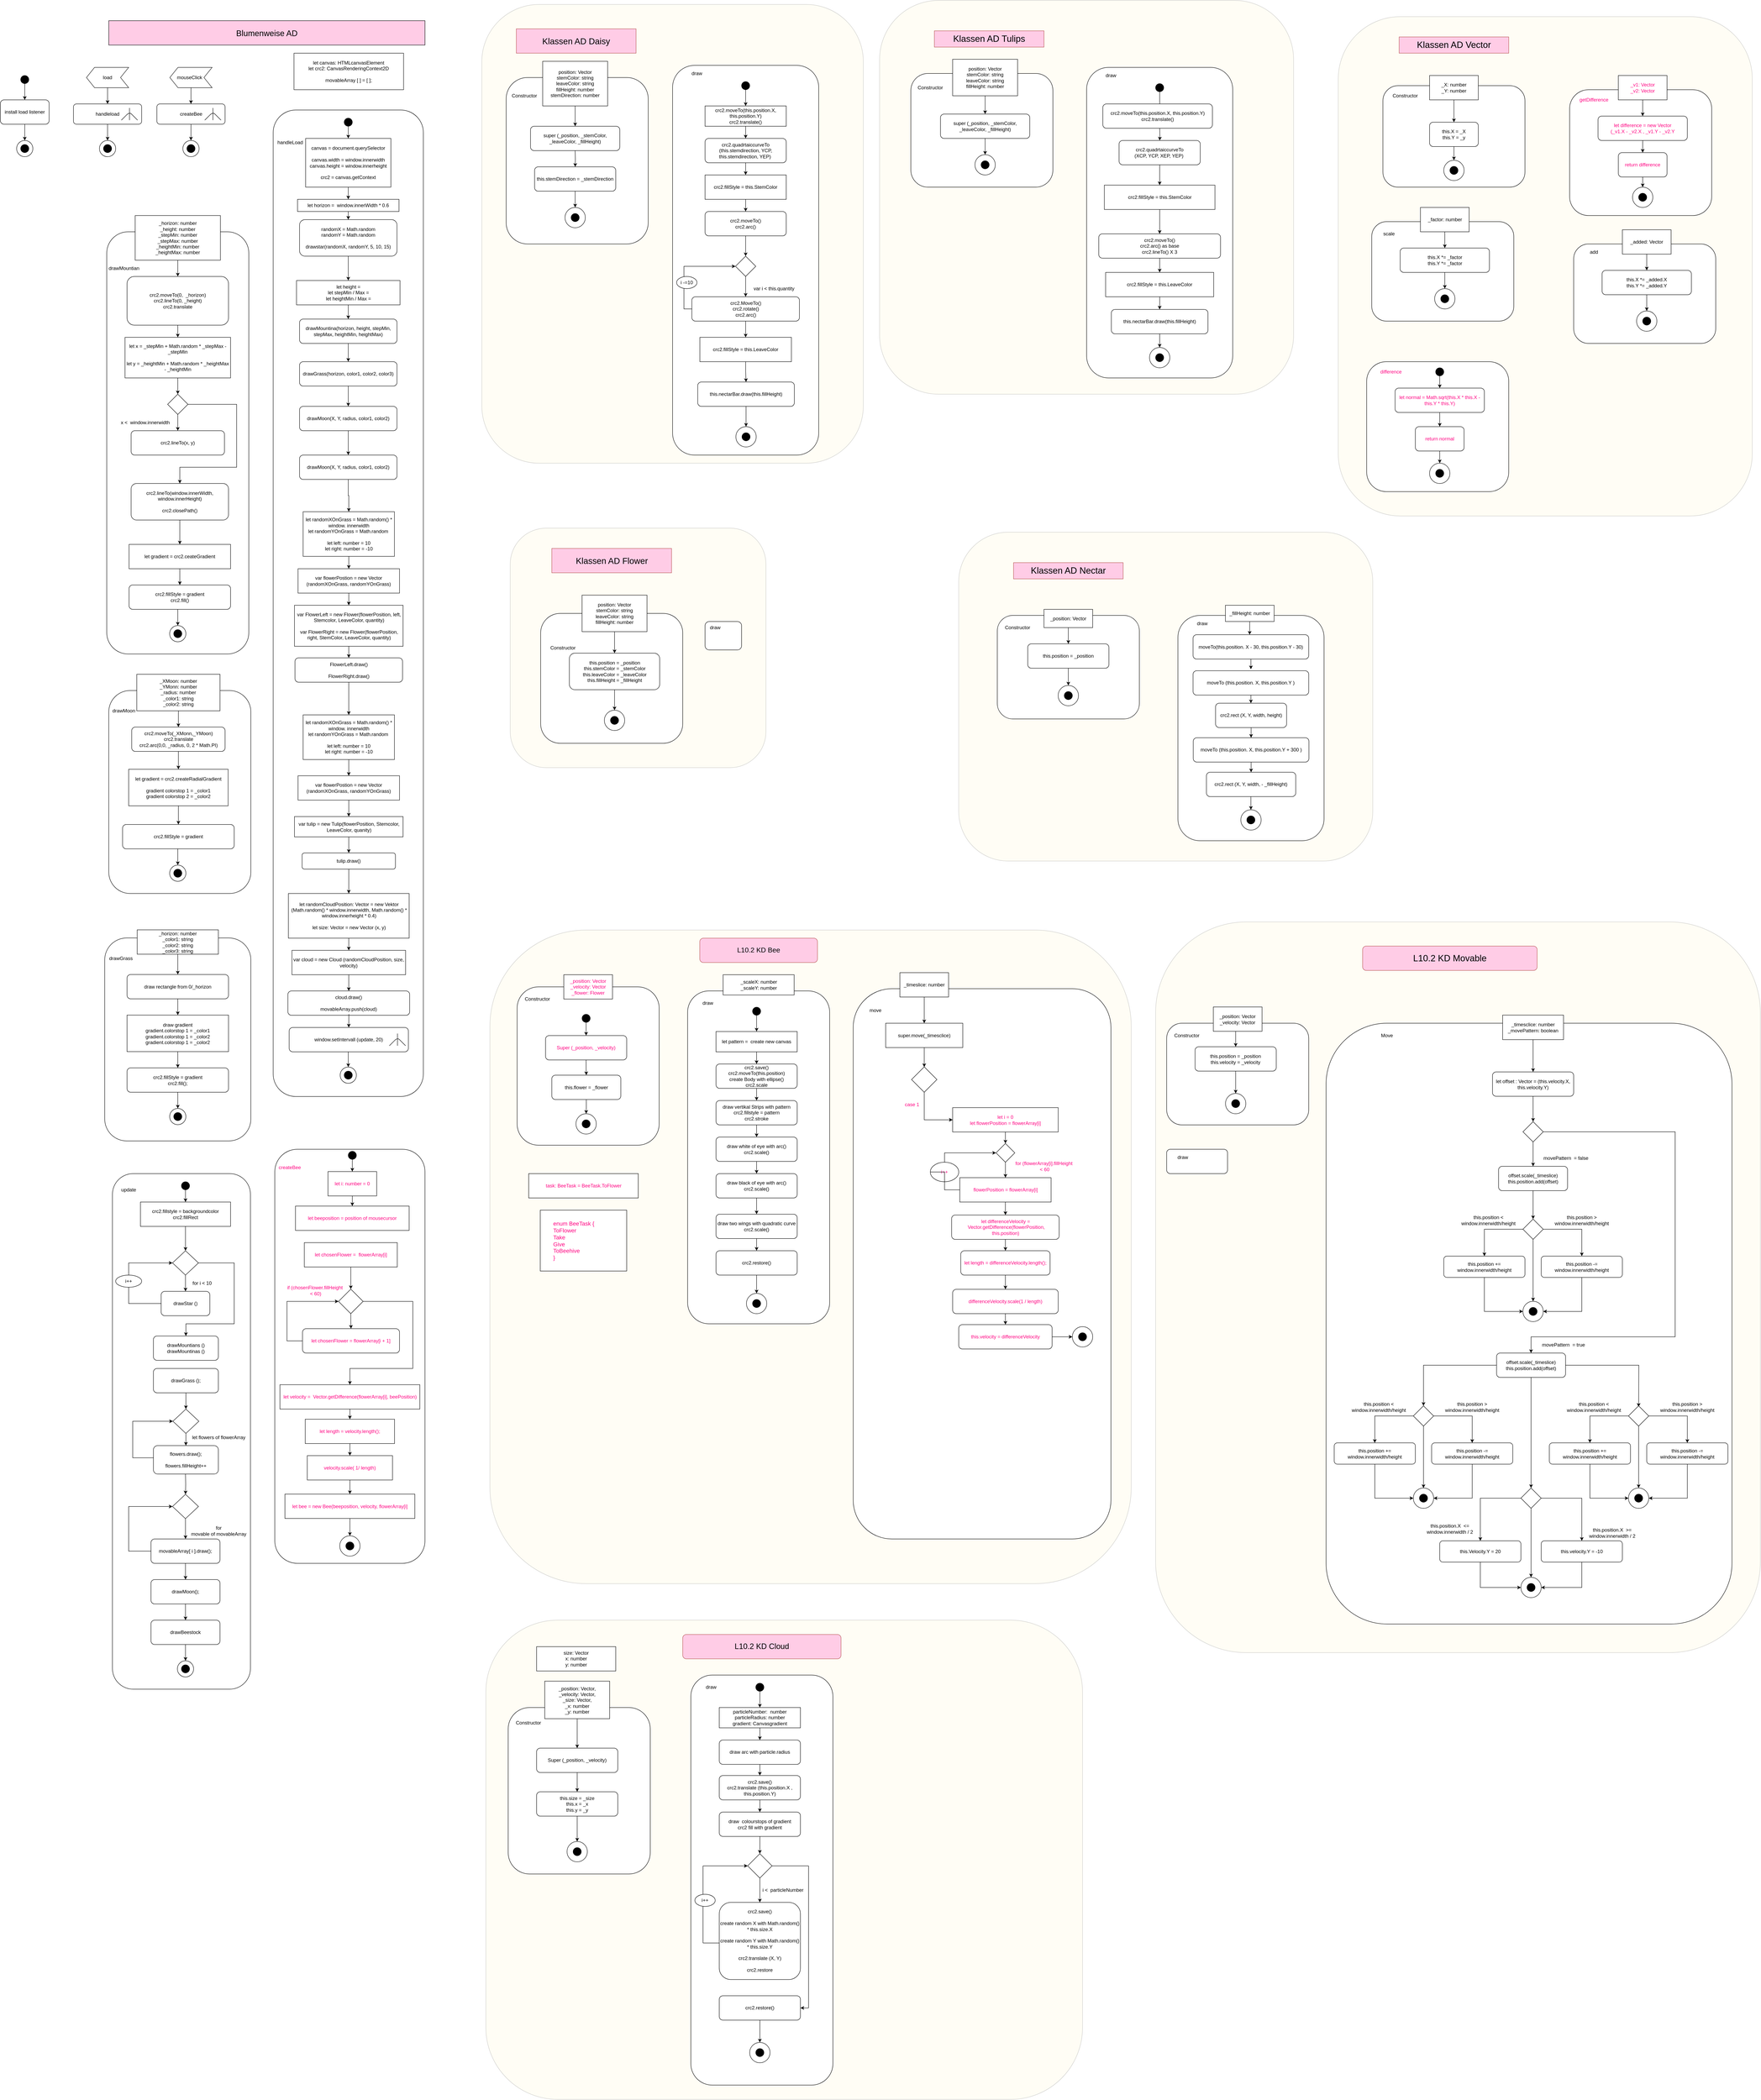 <mxfile version="14.7.10" type="device"><diagram id="C5RBs43oDa-KdzZeNtuy" name="Page-1"><mxGraphModel dx="1419" dy="533" grid="1" gridSize="10" guides="1" tooltips="1" connect="1" arrows="1" fold="1" page="1" pageScale="1" pageWidth="827" pageHeight="1169" math="0" shadow="0"><root><mxCell id="WIyWlLk6GJQsqaUBKTNV-0"/><mxCell id="WIyWlLk6GJQsqaUBKTNV-1" parent="WIyWlLk6GJQsqaUBKTNV-0"/><mxCell id="0jXgp2ysALl6RlEBP_Oq-308" value="" style="rounded=1;whiteSpace=wrap;html=1;fillColor=#FFF2CC;opacity=20;" parent="WIyWlLk6GJQsqaUBKTNV-1" vertex="1"><mxGeometry x="960" y="4040" width="1470" height="1180.5" as="geometry"/></mxCell><mxCell id="0jXgp2ysALl6RlEBP_Oq-307" value="" style="rounded=1;whiteSpace=wrap;html=1;fillColor=#FFF2CC;opacity=20;" parent="WIyWlLk6GJQsqaUBKTNV-1" vertex="1"><mxGeometry x="970" y="2340" width="1580" height="1610" as="geometry"/></mxCell><mxCell id="0jXgp2ysALl6RlEBP_Oq-305" value="" style="rounded=1;whiteSpace=wrap;html=1;fillColor=#FFF2CC;opacity=20;" parent="WIyWlLk6GJQsqaUBKTNV-1" vertex="1"><mxGeometry x="950" y="60" width="940" height="1130" as="geometry"/></mxCell><mxCell id="0jXgp2ysALl6RlEBP_Oq-304" value="" style="rounded=1;whiteSpace=wrap;html=1;fillColor=#FFF2CC;opacity=20;" parent="WIyWlLk6GJQsqaUBKTNV-1" vertex="1"><mxGeometry x="1930" y="50" width="1020" height="970" as="geometry"/></mxCell><mxCell id="0jXgp2ysALl6RlEBP_Oq-0" value="install load listener" style="rounded=1;whiteSpace=wrap;html=1;" parent="WIyWlLk6GJQsqaUBKTNV-1" vertex="1"><mxGeometry x="-236" y="295" width="120" height="60" as="geometry"/></mxCell><mxCell id="0jXgp2ysALl6RlEBP_Oq-1" value="" style="endArrow=classic;html=1;entryX=0.5;entryY=0;entryDx=0;entryDy=0;" parent="WIyWlLk6GJQsqaUBKTNV-1" target="0jXgp2ysALl6RlEBP_Oq-0" edge="1"><mxGeometry width="50" height="50" relative="1" as="geometry"><mxPoint x="-176" y="255" as="sourcePoint"/><mxPoint x="24" y="385" as="targetPoint"/></mxGeometry></mxCell><mxCell id="0jXgp2ysALl6RlEBP_Oq-2" value="" style="ellipse;whiteSpace=wrap;html=1;aspect=fixed;fillColor=#000000;" parent="WIyWlLk6GJQsqaUBKTNV-1" vertex="1"><mxGeometry x="-186" y="235" width="20" height="20" as="geometry"/></mxCell><mxCell id="0jXgp2ysALl6RlEBP_Oq-3" value="" style="endArrow=classic;html=1;exitX=0.5;exitY=1;exitDx=0;exitDy=0;" parent="WIyWlLk6GJQsqaUBKTNV-1" source="0jXgp2ysALl6RlEBP_Oq-0" target="0jXgp2ysALl6RlEBP_Oq-4" edge="1"><mxGeometry width="50" height="50" relative="1" as="geometry"><mxPoint x="-166" y="265" as="sourcePoint"/><mxPoint x="-176" y="395" as="targetPoint"/></mxGeometry></mxCell><mxCell id="0jXgp2ysALl6RlEBP_Oq-4" value="" style="ellipse;whiteSpace=wrap;html=1;aspect=fixed;fillColor=#FFFFFF;" parent="WIyWlLk6GJQsqaUBKTNV-1" vertex="1"><mxGeometry x="-196" y="395" width="40" height="40" as="geometry"/></mxCell><mxCell id="0jXgp2ysALl6RlEBP_Oq-6" value="" style="ellipse;whiteSpace=wrap;html=1;aspect=fixed;fillColor=#000000;" parent="WIyWlLk6GJQsqaUBKTNV-1" vertex="1"><mxGeometry x="-186" y="405" width="20" height="20" as="geometry"/></mxCell><mxCell id="0jXgp2ysALl6RlEBP_Oq-7" value="" style="shape=step;perimeter=stepPerimeter;whiteSpace=wrap;html=1;fixedSize=1;fillColor=#FFFFFF;rotation=-180;size=20;" parent="WIyWlLk6GJQsqaUBKTNV-1" vertex="1"><mxGeometry x="-24" y="215" width="104" height="50" as="geometry"/></mxCell><mxCell id="0jXgp2ysALl6RlEBP_Oq-8" value="load" style="text;html=1;strokeColor=none;fillColor=none;align=center;verticalAlign=middle;whiteSpace=wrap;rounded=0;" parent="WIyWlLk6GJQsqaUBKTNV-1" vertex="1"><mxGeometry x="8" y="230" width="40" height="20" as="geometry"/></mxCell><mxCell id="0jXgp2ysALl6RlEBP_Oq-9" value="" style="endArrow=classic;html=1;" parent="WIyWlLk6GJQsqaUBKTNV-1" edge="1"><mxGeometry width="50" height="50" relative="1" as="geometry"><mxPoint x="28" y="265" as="sourcePoint"/><mxPoint x="28" y="305" as="targetPoint"/></mxGeometry></mxCell><mxCell id="0jXgp2ysALl6RlEBP_Oq-10" value="handleload" style="rounded=1;whiteSpace=wrap;html=1;fillColor=#FFFFFF;" parent="WIyWlLk6GJQsqaUBKTNV-1" vertex="1"><mxGeometry x="-56" y="305" width="168" height="50" as="geometry"/></mxCell><mxCell id="0jXgp2ysALl6RlEBP_Oq-11" value="" style="endArrow=none;html=1;" parent="WIyWlLk6GJQsqaUBKTNV-1" edge="1"><mxGeometry width="50" height="50" relative="1" as="geometry"><mxPoint x="62" y="345" as="sourcePoint"/><mxPoint x="102" y="345" as="targetPoint"/><Array as="points"><mxPoint x="82" y="325"/><mxPoint x="92" y="335"/></Array></mxGeometry></mxCell><mxCell id="0jXgp2ysALl6RlEBP_Oq-12" value="" style="endArrow=none;html=1;" parent="WIyWlLk6GJQsqaUBKTNV-1" edge="1"><mxGeometry width="50" height="50" relative="1" as="geometry"><mxPoint x="82" y="345" as="sourcePoint"/><mxPoint x="82" y="315" as="targetPoint"/></mxGeometry></mxCell><mxCell id="0jXgp2ysALl6RlEBP_Oq-14" value="" style="endArrow=classic;html=1;exitX=0.5;exitY=1;exitDx=0;exitDy=0;" parent="WIyWlLk6GJQsqaUBKTNV-1" target="0jXgp2ysALl6RlEBP_Oq-15" edge="1"><mxGeometry width="50" height="50" relative="1" as="geometry"><mxPoint x="28" y="355" as="sourcePoint"/><mxPoint x="28" y="395" as="targetPoint"/></mxGeometry></mxCell><mxCell id="0jXgp2ysALl6RlEBP_Oq-15" value="" style="ellipse;whiteSpace=wrap;html=1;aspect=fixed;fillColor=#FFFFFF;" parent="WIyWlLk6GJQsqaUBKTNV-1" vertex="1"><mxGeometry x="8" y="395" width="40" height="40" as="geometry"/></mxCell><mxCell id="0jXgp2ysALl6RlEBP_Oq-16" value="" style="ellipse;whiteSpace=wrap;html=1;aspect=fixed;fillColor=#000000;" parent="WIyWlLk6GJQsqaUBKTNV-1" vertex="1"><mxGeometry x="18" y="405" width="20" height="20" as="geometry"/></mxCell><mxCell id="0jXgp2ysALl6RlEBP_Oq-17" value="let canvas: HTMLcanvasElement&lt;br&gt;let crc2: CanvasRenderingContext2D&lt;br&gt;&lt;br&gt;&lt;font&gt;movableArray [ ] = [ ];&lt;/font&gt;" style="rounded=0;whiteSpace=wrap;html=1;fillColor=#FFFFFF;" parent="WIyWlLk6GJQsqaUBKTNV-1" vertex="1"><mxGeometry x="487.26" y="180" width="270" height="90" as="geometry"/></mxCell><mxCell id="0jXgp2ysALl6RlEBP_Oq-18" value="" style="rounded=1;whiteSpace=wrap;html=1;fillColor=#FFFFFF;" parent="WIyWlLk6GJQsqaUBKTNV-1" vertex="1"><mxGeometry x="436" y="320" width="370" height="2430" as="geometry"/></mxCell><mxCell id="0jXgp2ysALl6RlEBP_Oq-97" style="edgeStyle=orthogonalEdgeStyle;rounded=0;orthogonalLoop=1;jettySize=auto;html=1;entryX=0.5;entryY=0;entryDx=0;entryDy=0;" parent="WIyWlLk6GJQsqaUBKTNV-1" source="0jXgp2ysALl6RlEBP_Oq-20" target="0jXgp2ysALl6RlEBP_Oq-48" edge="1"><mxGeometry relative="1" as="geometry"/></mxCell><mxCell id="0jXgp2ysALl6RlEBP_Oq-20" value="canvas = document.querySelector&lt;br&gt;&lt;br&gt;canvas.width = window.innerwidth&lt;br&gt;canvas.height = window.innerheight&lt;br&gt;&lt;br&gt;crc2 = canvas.getContext" style="rounded=0;whiteSpace=wrap;html=1;fillColor=#FFFFFF;" parent="WIyWlLk6GJQsqaUBKTNV-1" vertex="1"><mxGeometry x="516" y="390" width="210" height="120" as="geometry"/></mxCell><mxCell id="0jXgp2ysALl6RlEBP_Oq-99" style="edgeStyle=orthogonalEdgeStyle;rounded=0;orthogonalLoop=1;jettySize=auto;html=1;" parent="WIyWlLk6GJQsqaUBKTNV-1" source="0jXgp2ysALl6RlEBP_Oq-21" target="0jXgp2ysALl6RlEBP_Oq-49" edge="1"><mxGeometry relative="1" as="geometry"/></mxCell><mxCell id="0jXgp2ysALl6RlEBP_Oq-21" value="randomX = Math.random&lt;br&gt;randomY = Math.random&lt;br&gt;&lt;br&gt;drawstar(randomX, randomY, 5, 10, 15)" style="rounded=1;whiteSpace=wrap;html=1;fillColor=#FFFFFF;" parent="WIyWlLk6GJQsqaUBKTNV-1" vertex="1"><mxGeometry x="501" y="590" width="240" height="90" as="geometry"/></mxCell><mxCell id="0jXgp2ysALl6RlEBP_Oq-22" value="" style="rounded=1;whiteSpace=wrap;html=1;fillColor=#FFFFFF;" parent="WIyWlLk6GJQsqaUBKTNV-1" vertex="1"><mxGeometry x="26" y="620" width="350" height="1040" as="geometry"/></mxCell><mxCell id="0jXgp2ysALl6RlEBP_Oq-39" style="edgeStyle=orthogonalEdgeStyle;rounded=0;orthogonalLoop=1;jettySize=auto;html=1;" parent="WIyWlLk6GJQsqaUBKTNV-1" source="0jXgp2ysALl6RlEBP_Oq-23" target="0jXgp2ysALl6RlEBP_Oq-25" edge="1"><mxGeometry relative="1" as="geometry"/></mxCell><mxCell id="0jXgp2ysALl6RlEBP_Oq-23" value="crc2.moveTo(0, &amp;nbsp;_horizon)&lt;br&gt;crc2.lineTo(0, _height)&lt;br&gt;crc2.translate" style="rounded=1;whiteSpace=wrap;html=1;fillColor=#FFFFFF;" parent="WIyWlLk6GJQsqaUBKTNV-1" vertex="1"><mxGeometry x="76" y="730" width="250" height="120" as="geometry"/></mxCell><mxCell id="0jXgp2ysALl6RlEBP_Oq-27" style="edgeStyle=orthogonalEdgeStyle;rounded=0;orthogonalLoop=1;jettySize=auto;html=1;" parent="WIyWlLk6GJQsqaUBKTNV-1" source="0jXgp2ysALl6RlEBP_Oq-25" target="0jXgp2ysALl6RlEBP_Oq-26" edge="1"><mxGeometry relative="1" as="geometry"/></mxCell><mxCell id="0jXgp2ysALl6RlEBP_Oq-25" value="&lt;span&gt;let x = _stepMin + Math.random * _stepMax - _stepMin&lt;/span&gt;&lt;br&gt;&lt;br&gt;&lt;span&gt;let y = _heightMin + Math.random * _heightMax - _heightMin&lt;/span&gt;" style="rounded=0;whiteSpace=wrap;html=1;fillColor=#FFFFFF;" parent="WIyWlLk6GJQsqaUBKTNV-1" vertex="1"><mxGeometry x="71" y="880" width="260" height="100" as="geometry"/></mxCell><mxCell id="0jXgp2ysALl6RlEBP_Oq-29" style="edgeStyle=orthogonalEdgeStyle;rounded=0;orthogonalLoop=1;jettySize=auto;html=1;" parent="WIyWlLk6GJQsqaUBKTNV-1" source="0jXgp2ysALl6RlEBP_Oq-26" target="0jXgp2ysALl6RlEBP_Oq-28" edge="1"><mxGeometry relative="1" as="geometry"/></mxCell><mxCell id="0jXgp2ysALl6RlEBP_Oq-35" style="edgeStyle=orthogonalEdgeStyle;rounded=0;orthogonalLoop=1;jettySize=auto;html=1;entryX=0.5;entryY=0;entryDx=0;entryDy=0;" parent="WIyWlLk6GJQsqaUBKTNV-1" source="0jXgp2ysALl6RlEBP_Oq-26" target="0jXgp2ysALl6RlEBP_Oq-30" edge="1"><mxGeometry relative="1" as="geometry"><Array as="points"><mxPoint x="346" y="1045"/><mxPoint x="346" y="1200"/><mxPoint x="206" y="1200"/></Array></mxGeometry></mxCell><mxCell id="0jXgp2ysALl6RlEBP_Oq-26" value="" style="rhombus;whiteSpace=wrap;html=1;fillColor=#FFFFFF;" parent="WIyWlLk6GJQsqaUBKTNV-1" vertex="1"><mxGeometry x="176" y="1020" width="50" height="50" as="geometry"/></mxCell><mxCell id="0jXgp2ysALl6RlEBP_Oq-28" value="crc2.lineTo(x, y)" style="rounded=1;whiteSpace=wrap;html=1;fillColor=#FFFFFF;" parent="WIyWlLk6GJQsqaUBKTNV-1" vertex="1"><mxGeometry x="86" y="1110" width="230" height="60" as="geometry"/></mxCell><mxCell id="0jXgp2ysALl6RlEBP_Oq-37" style="edgeStyle=orthogonalEdgeStyle;rounded=0;orthogonalLoop=1;jettySize=auto;html=1;" parent="WIyWlLk6GJQsqaUBKTNV-1" source="0jXgp2ysALl6RlEBP_Oq-30" target="0jXgp2ysALl6RlEBP_Oq-33" edge="1"><mxGeometry relative="1" as="geometry"/></mxCell><mxCell id="0jXgp2ysALl6RlEBP_Oq-30" value="crc2.lineTo(window.innerWidth, window.innerHeight)&lt;br&gt;&lt;br&gt;crc2.closePath()" style="rounded=1;whiteSpace=wrap;html=1;fillColor=#FFFFFF;" parent="WIyWlLk6GJQsqaUBKTNV-1" vertex="1"><mxGeometry x="86" y="1240" width="240" height="90" as="geometry"/></mxCell><mxCell id="0jXgp2ysALl6RlEBP_Oq-38" style="edgeStyle=orthogonalEdgeStyle;rounded=0;orthogonalLoop=1;jettySize=auto;html=1;entryX=0.5;entryY=0;entryDx=0;entryDy=0;" parent="WIyWlLk6GJQsqaUBKTNV-1" source="0jXgp2ysALl6RlEBP_Oq-33" target="0jXgp2ysALl6RlEBP_Oq-34" edge="1"><mxGeometry relative="1" as="geometry"/></mxCell><mxCell id="0jXgp2ysALl6RlEBP_Oq-33" value="let gradient = crc2.ceateGradient" style="rounded=0;whiteSpace=wrap;html=1;fillColor=#FFFFFF;" parent="WIyWlLk6GJQsqaUBKTNV-1" vertex="1"><mxGeometry x="81" y="1390" width="250" height="60" as="geometry"/></mxCell><mxCell id="0jXgp2ysALl6RlEBP_Oq-34" value="crc2.fillStyle = gradient&lt;br&gt;crc2.fill()" style="rounded=1;whiteSpace=wrap;html=1;fillColor=#FFFFFF;" parent="WIyWlLk6GJQsqaUBKTNV-1" vertex="1"><mxGeometry x="81" y="1490" width="250" height="60" as="geometry"/></mxCell><mxCell id="0jXgp2ysALl6RlEBP_Oq-36" value="x &amp;lt; &amp;nbsp;window.innerwidth" style="text;html=1;strokeColor=none;fillColor=none;align=center;verticalAlign=middle;whiteSpace=wrap;rounded=0;" parent="WIyWlLk6GJQsqaUBKTNV-1" vertex="1"><mxGeometry x="46" y="1080" width="150" height="20" as="geometry"/></mxCell><mxCell id="0jXgp2ysALl6RlEBP_Oq-41" style="edgeStyle=orthogonalEdgeStyle;rounded=0;orthogonalLoop=1;jettySize=auto;html=1;" parent="WIyWlLk6GJQsqaUBKTNV-1" source="0jXgp2ysALl6RlEBP_Oq-40" target="0jXgp2ysALl6RlEBP_Oq-23" edge="1"><mxGeometry relative="1" as="geometry"/></mxCell><mxCell id="0jXgp2ysALl6RlEBP_Oq-40" value="_horizon: number&lt;br&gt;_height: number&lt;br&gt;_stepMin: number&lt;br&gt;_stepMax: number&lt;br&gt;_heightMin: number&lt;br&gt;_heightMax: number" style="rounded=0;whiteSpace=wrap;html=1;fillColor=#FFFFFF;" parent="WIyWlLk6GJQsqaUBKTNV-1" vertex="1"><mxGeometry x="96" y="580" width="210" height="110" as="geometry"/></mxCell><mxCell id="0jXgp2ysALl6RlEBP_Oq-43" value="" style="endArrow=classic;html=1;exitX=0.5;exitY=1;exitDx=0;exitDy=0;" parent="WIyWlLk6GJQsqaUBKTNV-1" target="0jXgp2ysALl6RlEBP_Oq-44" edge="1"><mxGeometry width="50" height="50" relative="1" as="geometry"><mxPoint x="201" y="1550" as="sourcePoint"/><mxPoint x="201" y="1590" as="targetPoint"/></mxGeometry></mxCell><mxCell id="0jXgp2ysALl6RlEBP_Oq-44" value="" style="ellipse;whiteSpace=wrap;html=1;aspect=fixed;fillColor=#FFFFFF;" parent="WIyWlLk6GJQsqaUBKTNV-1" vertex="1"><mxGeometry x="181" y="1590" width="40" height="40" as="geometry"/></mxCell><mxCell id="0jXgp2ysALl6RlEBP_Oq-45" value="" style="ellipse;whiteSpace=wrap;html=1;aspect=fixed;fillColor=#000000;" parent="WIyWlLk6GJQsqaUBKTNV-1" vertex="1"><mxGeometry x="191" y="1600" width="20" height="20" as="geometry"/></mxCell><mxCell id="0jXgp2ysALl6RlEBP_Oq-46" value="drawMountian" style="text;html=1;strokeColor=none;fillColor=none;align=center;verticalAlign=middle;whiteSpace=wrap;rounded=0;" parent="WIyWlLk6GJQsqaUBKTNV-1" vertex="1"><mxGeometry x="41" y="700" width="55" height="20" as="geometry"/></mxCell><mxCell id="0jXgp2ysALl6RlEBP_Oq-101" style="edgeStyle=orthogonalEdgeStyle;rounded=0;orthogonalLoop=1;jettySize=auto;html=1;" parent="WIyWlLk6GJQsqaUBKTNV-1" source="0jXgp2ysALl6RlEBP_Oq-47" target="0jXgp2ysALl6RlEBP_Oq-50" edge="1"><mxGeometry relative="1" as="geometry"/></mxCell><mxCell id="0jXgp2ysALl6RlEBP_Oq-47" value="drawMountina(horizon, height, stepMin, stepMax, heightMin, heightMax)" style="rounded=1;whiteSpace=wrap;html=1;fillColor=#FFFFFF;" parent="WIyWlLk6GJQsqaUBKTNV-1" vertex="1"><mxGeometry x="501" y="835" width="240" height="60" as="geometry"/></mxCell><mxCell id="0jXgp2ysALl6RlEBP_Oq-98" style="edgeStyle=orthogonalEdgeStyle;rounded=0;orthogonalLoop=1;jettySize=auto;html=1;" parent="WIyWlLk6GJQsqaUBKTNV-1" source="0jXgp2ysALl6RlEBP_Oq-48" target="0jXgp2ysALl6RlEBP_Oq-21" edge="1"><mxGeometry relative="1" as="geometry"/></mxCell><mxCell id="0jXgp2ysALl6RlEBP_Oq-48" value="let horizon = &amp;nbsp;window.innerWidth * 0.6" style="rounded=0;whiteSpace=wrap;html=1;fillColor=#FFFFFF;" parent="WIyWlLk6GJQsqaUBKTNV-1" vertex="1"><mxGeometry x="496" y="540" width="250" height="30" as="geometry"/></mxCell><mxCell id="0jXgp2ysALl6RlEBP_Oq-100" style="edgeStyle=orthogonalEdgeStyle;rounded=0;orthogonalLoop=1;jettySize=auto;html=1;" parent="WIyWlLk6GJQsqaUBKTNV-1" source="0jXgp2ysALl6RlEBP_Oq-49" target="0jXgp2ysALl6RlEBP_Oq-47" edge="1"><mxGeometry relative="1" as="geometry"/></mxCell><mxCell id="0jXgp2ysALl6RlEBP_Oq-49" value="let height =&lt;br&gt;let stepMin / Max =&lt;br&gt;let heightMin / Max =" style="rounded=0;whiteSpace=wrap;html=1;fillColor=#FFFFFF;" parent="WIyWlLk6GJQsqaUBKTNV-1" vertex="1"><mxGeometry x="493.5" y="740" width="255" height="60" as="geometry"/></mxCell><mxCell id="0jXgp2ysALl6RlEBP_Oq-102" style="edgeStyle=orthogonalEdgeStyle;rounded=0;orthogonalLoop=1;jettySize=auto;html=1;" parent="WIyWlLk6GJQsqaUBKTNV-1" source="0jXgp2ysALl6RlEBP_Oq-50" target="0jXgp2ysALl6RlEBP_Oq-64" edge="1"><mxGeometry relative="1" as="geometry"/></mxCell><mxCell id="0jXgp2ysALl6RlEBP_Oq-50" value="drawGrass(horizon, color1, color2, color3)" style="rounded=1;whiteSpace=wrap;html=1;fillColor=#FFFFFF;" parent="WIyWlLk6GJQsqaUBKTNV-1" vertex="1"><mxGeometry x="501" y="940" width="240" height="60" as="geometry"/></mxCell><mxCell id="0jXgp2ysALl6RlEBP_Oq-51" value="" style="rounded=1;whiteSpace=wrap;html=1;fillColor=#FFFFFF;" parent="WIyWlLk6GJQsqaUBKTNV-1" vertex="1"><mxGeometry x="21" y="2359.5" width="360" height="500" as="geometry"/></mxCell><mxCell id="0jXgp2ysALl6RlEBP_Oq-58" style="edgeStyle=orthogonalEdgeStyle;rounded=0;orthogonalLoop=1;jettySize=auto;html=1;" parent="WIyWlLk6GJQsqaUBKTNV-1" source="0jXgp2ysALl6RlEBP_Oq-52" target="0jXgp2ysALl6RlEBP_Oq-56" edge="1"><mxGeometry relative="1" as="geometry"/></mxCell><mxCell id="0jXgp2ysALl6RlEBP_Oq-52" value="draw rectangle from 0/_horizon" style="rounded=1;whiteSpace=wrap;html=1;fillColor=#FFFFFF;" parent="WIyWlLk6GJQsqaUBKTNV-1" vertex="1"><mxGeometry x="76" y="2449.5" width="250" height="60" as="geometry"/></mxCell><mxCell id="0jXgp2ysALl6RlEBP_Oq-57" style="edgeStyle=orthogonalEdgeStyle;rounded=0;orthogonalLoop=1;jettySize=auto;html=1;" parent="WIyWlLk6GJQsqaUBKTNV-1" source="0jXgp2ysALl6RlEBP_Oq-53" target="0jXgp2ysALl6RlEBP_Oq-52" edge="1"><mxGeometry relative="1" as="geometry"/></mxCell><mxCell id="0jXgp2ysALl6RlEBP_Oq-53" value="_horizon: number&lt;br&gt;_color1: string&lt;br&gt;_color2: string&lt;br&gt;_color3: string" style="rounded=0;whiteSpace=wrap;html=1;fillColor=#FFFFFF;" parent="WIyWlLk6GJQsqaUBKTNV-1" vertex="1"><mxGeometry x="101" y="2339.5" width="200" height="60" as="geometry"/></mxCell><mxCell id="0jXgp2ysALl6RlEBP_Oq-75" value="" style="edgeStyle=orthogonalEdgeStyle;rounded=0;orthogonalLoop=1;jettySize=auto;html=1;" parent="WIyWlLk6GJQsqaUBKTNV-1" source="0jXgp2ysALl6RlEBP_Oq-54" target="0jXgp2ysALl6RlEBP_Oq-62" edge="1"><mxGeometry relative="1" as="geometry"/></mxCell><mxCell id="0jXgp2ysALl6RlEBP_Oq-54" value="crc2.fillStyle = gradient&lt;br&gt;crc2.fill();" style="rounded=1;whiteSpace=wrap;html=1;fillColor=#FFFFFF;" parent="WIyWlLk6GJQsqaUBKTNV-1" vertex="1"><mxGeometry x="76" y="2679.5" width="250" height="60" as="geometry"/></mxCell><mxCell id="0jXgp2ysALl6RlEBP_Oq-59" style="edgeStyle=orthogonalEdgeStyle;rounded=0;orthogonalLoop=1;jettySize=auto;html=1;" parent="WIyWlLk6GJQsqaUBKTNV-1" source="0jXgp2ysALl6RlEBP_Oq-56" target="0jXgp2ysALl6RlEBP_Oq-54" edge="1"><mxGeometry relative="1" as="geometry"/></mxCell><mxCell id="0jXgp2ysALl6RlEBP_Oq-56" value="&lt;span&gt;draw gradient&lt;/span&gt;&lt;br&gt;&lt;span&gt;gradient.colorstop 1 = _color1&lt;/span&gt;&lt;br&gt;&lt;span&gt;gradient.colorstop 1 = _color2&lt;/span&gt;&lt;br&gt;&lt;span&gt;gradient.colorstop 1 = _color2&lt;/span&gt;" style="rounded=0;whiteSpace=wrap;html=1;fillColor=#FFFFFF;" parent="WIyWlLk6GJQsqaUBKTNV-1" vertex="1"><mxGeometry x="76" y="2549.5" width="250" height="90" as="geometry"/></mxCell><mxCell id="0jXgp2ysALl6RlEBP_Oq-60" value="" style="endArrow=classic;html=1;exitX=0.5;exitY=1;exitDx=0;exitDy=0;" parent="WIyWlLk6GJQsqaUBKTNV-1" target="0jXgp2ysALl6RlEBP_Oq-61" edge="1"><mxGeometry width="50" height="50" relative="1" as="geometry"><mxPoint x="201" y="2739.5" as="sourcePoint"/><mxPoint x="201" y="2779.5" as="targetPoint"/></mxGeometry></mxCell><mxCell id="0jXgp2ysALl6RlEBP_Oq-61" value="" style="ellipse;whiteSpace=wrap;html=1;aspect=fixed;fillColor=#FFFFFF;" parent="WIyWlLk6GJQsqaUBKTNV-1" vertex="1"><mxGeometry x="181" y="2779.5" width="40" height="40" as="geometry"/></mxCell><mxCell id="0jXgp2ysALl6RlEBP_Oq-62" value="" style="ellipse;whiteSpace=wrap;html=1;aspect=fixed;fillColor=#000000;" parent="WIyWlLk6GJQsqaUBKTNV-1" vertex="1"><mxGeometry x="191" y="2789.5" width="20" height="20" as="geometry"/></mxCell><mxCell id="0jXgp2ysALl6RlEBP_Oq-63" value="drawGrass" style="text;html=1;strokeColor=none;fillColor=none;align=center;verticalAlign=middle;whiteSpace=wrap;rounded=0;" parent="WIyWlLk6GJQsqaUBKTNV-1" vertex="1"><mxGeometry x="41" y="2399.5" width="40" height="20" as="geometry"/></mxCell><mxCell id="0jXgp2ysALl6RlEBP_Oq-103" style="edgeStyle=orthogonalEdgeStyle;rounded=0;orthogonalLoop=1;jettySize=auto;html=1;" parent="WIyWlLk6GJQsqaUBKTNV-1" source="0jXgp2ysALl6RlEBP_Oq-64" target="0jXgp2ysALl6RlEBP_Oq-80" edge="1"><mxGeometry relative="1" as="geometry"/></mxCell><mxCell id="0jXgp2ysALl6RlEBP_Oq-64" value="drawMoon(X, Y, radius, color1, color2)" style="rounded=1;whiteSpace=wrap;html=1;fillColor=#FFFFFF;" parent="WIyWlLk6GJQsqaUBKTNV-1" vertex="1"><mxGeometry x="501" y="1050" width="240" height="60" as="geometry"/></mxCell><mxCell id="0jXgp2ysALl6RlEBP_Oq-65" value="" style="rounded=1;whiteSpace=wrap;html=1;fillColor=#FFFFFF;" parent="WIyWlLk6GJQsqaUBKTNV-1" vertex="1"><mxGeometry x="31" y="1750" width="350" height="500" as="geometry"/></mxCell><mxCell id="0jXgp2ysALl6RlEBP_Oq-73" style="edgeStyle=orthogonalEdgeStyle;rounded=0;orthogonalLoop=1;jettySize=auto;html=1;" parent="WIyWlLk6GJQsqaUBKTNV-1" source="0jXgp2ysALl6RlEBP_Oq-67" target="0jXgp2ysALl6RlEBP_Oq-69" edge="1"><mxGeometry relative="1" as="geometry"/></mxCell><mxCell id="0jXgp2ysALl6RlEBP_Oq-67" value="crc2.moveTo(_XMonn,_YMoon)&lt;br&gt;crc2.translate&lt;br&gt;crc2.arc(0,0, _radius, 0, 2 * Math.PI)" style="rounded=1;whiteSpace=wrap;html=1;fillColor=#FFFFFF;" parent="WIyWlLk6GJQsqaUBKTNV-1" vertex="1"><mxGeometry x="87.5" y="1840" width="230" height="60" as="geometry"/></mxCell><mxCell id="0jXgp2ysALl6RlEBP_Oq-68" value="crc2.fillStyle = gradient" style="rounded=1;whiteSpace=wrap;html=1;fillColor=#FFFFFF;" parent="WIyWlLk6GJQsqaUBKTNV-1" vertex="1"><mxGeometry x="65" y="2080" width="275" height="60" as="geometry"/></mxCell><mxCell id="0jXgp2ysALl6RlEBP_Oq-74" style="edgeStyle=orthogonalEdgeStyle;rounded=0;orthogonalLoop=1;jettySize=auto;html=1;" parent="WIyWlLk6GJQsqaUBKTNV-1" source="0jXgp2ysALl6RlEBP_Oq-69" target="0jXgp2ysALl6RlEBP_Oq-68" edge="1"><mxGeometry relative="1" as="geometry"/></mxCell><mxCell id="0jXgp2ysALl6RlEBP_Oq-69" value="&lt;span&gt;let gradient = crc2.createRadialGradient&lt;br&gt;&lt;br&gt;&lt;/span&gt;gradient colorstop 1 = _color1&lt;br&gt;gradient colorstop 2 = _color2&lt;span&gt;&lt;br&gt;&lt;/span&gt;" style="rounded=0;whiteSpace=wrap;html=1;fillColor=#FFFFFF;" parent="WIyWlLk6GJQsqaUBKTNV-1" vertex="1"><mxGeometry x="80" y="1944" width="245" height="90" as="geometry"/></mxCell><mxCell id="0jXgp2ysALl6RlEBP_Oq-72" style="edgeStyle=orthogonalEdgeStyle;rounded=0;orthogonalLoop=1;jettySize=auto;html=1;" parent="WIyWlLk6GJQsqaUBKTNV-1" source="0jXgp2ysALl6RlEBP_Oq-71" target="0jXgp2ysALl6RlEBP_Oq-67" edge="1"><mxGeometry relative="1" as="geometry"/></mxCell><mxCell id="0jXgp2ysALl6RlEBP_Oq-71" value="_XMoon: number&lt;br&gt;_YMonn: number&lt;br&gt;_radius: number&lt;br&gt;_color1: string&lt;br&gt;_color2: string" style="rounded=0;whiteSpace=wrap;html=1;fillColor=#FFFFFF;" parent="WIyWlLk6GJQsqaUBKTNV-1" vertex="1"><mxGeometry x="100" y="1710" width="205" height="90" as="geometry"/></mxCell><mxCell id="0jXgp2ysALl6RlEBP_Oq-76" value="" style="endArrow=classic;html=1;exitX=0.5;exitY=1;exitDx=0;exitDy=0;" parent="WIyWlLk6GJQsqaUBKTNV-1" target="0jXgp2ysALl6RlEBP_Oq-77" edge="1"><mxGeometry width="50" height="50" relative="1" as="geometry"><mxPoint x="201" y="2140" as="sourcePoint"/><mxPoint x="201" y="2180" as="targetPoint"/></mxGeometry></mxCell><mxCell id="0jXgp2ysALl6RlEBP_Oq-77" value="" style="ellipse;whiteSpace=wrap;html=1;aspect=fixed;fillColor=#FFFFFF;" parent="WIyWlLk6GJQsqaUBKTNV-1" vertex="1"><mxGeometry x="181" y="2180" width="40" height="40" as="geometry"/></mxCell><mxCell id="0jXgp2ysALl6RlEBP_Oq-78" value="" style="ellipse;whiteSpace=wrap;html=1;aspect=fixed;fillColor=#000000;" parent="WIyWlLk6GJQsqaUBKTNV-1" vertex="1"><mxGeometry x="191" y="2190" width="20" height="20" as="geometry"/></mxCell><mxCell id="0jXgp2ysALl6RlEBP_Oq-79" value="drawMoon" style="text;html=1;strokeColor=none;fillColor=none;align=center;verticalAlign=middle;whiteSpace=wrap;rounded=0;" parent="WIyWlLk6GJQsqaUBKTNV-1" vertex="1"><mxGeometry x="47.5" y="1790" width="40" height="20" as="geometry"/></mxCell><mxCell id="0jXgp2ysALl6RlEBP_Oq-104" style="edgeStyle=orthogonalEdgeStyle;rounded=0;orthogonalLoop=1;jettySize=auto;html=1;" parent="WIyWlLk6GJQsqaUBKTNV-1" source="0jXgp2ysALl6RlEBP_Oq-80" target="0jXgp2ysALl6RlEBP_Oq-83" edge="1"><mxGeometry relative="1" as="geometry"/></mxCell><mxCell id="0jXgp2ysALl6RlEBP_Oq-80" value="drawMoon(X, Y, radius, color1, color2)" style="rounded=1;whiteSpace=wrap;html=1;fillColor=#FFFFFF;" parent="WIyWlLk6GJQsqaUBKTNV-1" vertex="1"><mxGeometry x="501" y="1170" width="240" height="60" as="geometry"/></mxCell><mxCell id="0jXgp2ysALl6RlEBP_Oq-107" style="edgeStyle=orthogonalEdgeStyle;rounded=0;orthogonalLoop=1;jettySize=auto;html=1;" parent="WIyWlLk6GJQsqaUBKTNV-1" source="0jXgp2ysALl6RlEBP_Oq-81" target="0jXgp2ysALl6RlEBP_Oq-84" edge="1"><mxGeometry relative="1" as="geometry"/></mxCell><mxCell id="0jXgp2ysALl6RlEBP_Oq-81" value="var FlowerLeft = new Flower(flowerPosition, left, Stemcolor, LeaveColor, quantity)&lt;br&gt;&lt;br&gt;var FlowerRight = new Flower(flowerPosition, right, StemColor, LeaveColor, quantity)" style="rounded=0;whiteSpace=wrap;html=1;fillColor=#FFFFFF;" parent="WIyWlLk6GJQsqaUBKTNV-1" vertex="1"><mxGeometry x="488.5" y="1540" width="267.5" height="101" as="geometry"/></mxCell><mxCell id="0jXgp2ysALl6RlEBP_Oq-106" style="edgeStyle=orthogonalEdgeStyle;rounded=0;orthogonalLoop=1;jettySize=auto;html=1;" parent="WIyWlLk6GJQsqaUBKTNV-1" source="0jXgp2ysALl6RlEBP_Oq-82" target="0jXgp2ysALl6RlEBP_Oq-81" edge="1"><mxGeometry relative="1" as="geometry"/></mxCell><mxCell id="0jXgp2ysALl6RlEBP_Oq-82" value="var flowerPostion = new Vector (randomXOnGrass, randomYOnGrass)" style="rounded=0;whiteSpace=wrap;html=1;fillColor=#FFFFFF;" parent="WIyWlLk6GJQsqaUBKTNV-1" vertex="1"><mxGeometry x="497.25" y="1450" width="250" height="60" as="geometry"/></mxCell><mxCell id="0jXgp2ysALl6RlEBP_Oq-105" style="edgeStyle=orthogonalEdgeStyle;rounded=0;orthogonalLoop=1;jettySize=auto;html=1;" parent="WIyWlLk6GJQsqaUBKTNV-1" source="0jXgp2ysALl6RlEBP_Oq-83" target="0jXgp2ysALl6RlEBP_Oq-82" edge="1"><mxGeometry relative="1" as="geometry"/></mxCell><mxCell id="0jXgp2ysALl6RlEBP_Oq-83" value="let randomXOnGrass = Math.random() * window. innerwidth&lt;br&gt;let randomYOnGrass = Math.random&amp;nbsp;&lt;br&gt;&lt;br&gt;let left: number = 10&lt;br&gt;let right: number = -10" style="rounded=0;whiteSpace=wrap;html=1;fillColor=#FFFFFF;" parent="WIyWlLk6GJQsqaUBKTNV-1" vertex="1"><mxGeometry x="509.75" y="1309.5" width="225" height="110" as="geometry"/></mxCell><mxCell id="5El-fQ7Qdpu_Bi-S1SEv-1" style="edgeStyle=orthogonalEdgeStyle;rounded=0;orthogonalLoop=1;jettySize=auto;html=1;" parent="WIyWlLk6GJQsqaUBKTNV-1" source="0jXgp2ysALl6RlEBP_Oq-84" target="0jXgp2ysALl6RlEBP_Oq-94" edge="1"><mxGeometry relative="1" as="geometry"/></mxCell><mxCell id="0jXgp2ysALl6RlEBP_Oq-84" value="FlowerLeft.draw()&lt;br&gt;&lt;br&gt;FlowerRight.draw()" style="rounded=1;whiteSpace=wrap;html=1;fillColor=#FFFFFF;" parent="WIyWlLk6GJQsqaUBKTNV-1" vertex="1"><mxGeometry x="489.75" y="1669.5" width="265" height="60" as="geometry"/></mxCell><mxCell id="0jXgp2ysALl6RlEBP_Oq-119" style="edgeStyle=orthogonalEdgeStyle;rounded=0;orthogonalLoop=1;jettySize=auto;html=1;" parent="WIyWlLk6GJQsqaUBKTNV-1" source="0jXgp2ysALl6RlEBP_Oq-86" target="0jXgp2ysALl6RlEBP_Oq-89" edge="1"><mxGeometry relative="1" as="geometry"/></mxCell><mxCell id="0jXgp2ysALl6RlEBP_Oq-86" value="var cloud = new Cloud (randomCloudPosition, size, velocity)" style="rounded=0;whiteSpace=wrap;html=1;fillColor=#FFFFFF;" parent="WIyWlLk6GJQsqaUBKTNV-1" vertex="1"><mxGeometry x="482.25" y="2390" width="280" height="60" as="geometry"/></mxCell><mxCell id="0jXgp2ysALl6RlEBP_Oq-118" style="edgeStyle=orthogonalEdgeStyle;rounded=0;orthogonalLoop=1;jettySize=auto;html=1;" parent="WIyWlLk6GJQsqaUBKTNV-1" source="0jXgp2ysALl6RlEBP_Oq-88" target="0jXgp2ysALl6RlEBP_Oq-86" edge="1"><mxGeometry relative="1" as="geometry"/></mxCell><mxCell id="0jXgp2ysALl6RlEBP_Oq-88" value="let randomCloudPosition: Vector = new Vektor (Math.random() * window.innerwidth,&amp;nbsp;Math.random() * window.innerheight * 0.4)&lt;br&gt;&lt;br&gt;let size: Vector = new Vector (x, y)" style="rounded=0;whiteSpace=wrap;html=1;fillColor=#FFFFFF;" parent="WIyWlLk6GJQsqaUBKTNV-1" vertex="1"><mxGeometry x="473.5" y="2250" width="297.5" height="110" as="geometry"/></mxCell><mxCell id="0jXgp2ysALl6RlEBP_Oq-89" value="cloud.draw()&lt;br&gt;&lt;br&gt;&lt;font&gt;movableArray.push(cloud)&lt;/font&gt;" style="rounded=1;whiteSpace=wrap;html=1;fillColor=#FFFFFF;" parent="WIyWlLk6GJQsqaUBKTNV-1" vertex="1"><mxGeometry x="472.25" y="2490" width="300" height="60" as="geometry"/></mxCell><mxCell id="5El-fQ7Qdpu_Bi-S1SEv-248" style="edgeStyle=orthogonalEdgeStyle;rounded=0;orthogonalLoop=1;jettySize=auto;html=1;entryX=0.5;entryY=0;entryDx=0;entryDy=0;" parent="WIyWlLk6GJQsqaUBKTNV-1" target="5El-fQ7Qdpu_Bi-S1SEv-52" edge="1"><mxGeometry relative="1" as="geometry"><mxPoint x="622.41" y="2547" as="sourcePoint"/></mxGeometry></mxCell><mxCell id="0jXgp2ysALl6RlEBP_Oq-115" style="edgeStyle=orthogonalEdgeStyle;rounded=0;orthogonalLoop=1;jettySize=auto;html=1;" parent="WIyWlLk6GJQsqaUBKTNV-1" source="0jXgp2ysALl6RlEBP_Oq-93" target="0jXgp2ysALl6RlEBP_Oq-95" edge="1"><mxGeometry relative="1" as="geometry"/></mxCell><mxCell id="0jXgp2ysALl6RlEBP_Oq-93" value="var flowerPostion = new Vector (randomXOnGrass, randomYOnGrass)" style="rounded=0;whiteSpace=wrap;html=1;fillColor=#FFFFFF;" parent="WIyWlLk6GJQsqaUBKTNV-1" vertex="1"><mxGeometry x="497.25" y="1960" width="250" height="60" as="geometry"/></mxCell><mxCell id="0jXgp2ysALl6RlEBP_Oq-109" style="edgeStyle=orthogonalEdgeStyle;rounded=0;orthogonalLoop=1;jettySize=auto;html=1;" parent="WIyWlLk6GJQsqaUBKTNV-1" source="0jXgp2ysALl6RlEBP_Oq-94" target="0jXgp2ysALl6RlEBP_Oq-93" edge="1"><mxGeometry relative="1" as="geometry"/></mxCell><mxCell id="0jXgp2ysALl6RlEBP_Oq-94" value="let randomXOnGrass = Math.random() * window. innerwidth&lt;br&gt;let randomYOnGrass = Math.random&amp;nbsp;&lt;br&gt;&lt;br&gt;let left: number = 10&lt;br&gt;let right: number = -10" style="rounded=0;whiteSpace=wrap;html=1;fillColor=#FFFFFF;" parent="WIyWlLk6GJQsqaUBKTNV-1" vertex="1"><mxGeometry x="509.75" y="1810" width="225" height="110" as="geometry"/></mxCell><mxCell id="0jXgp2ysALl6RlEBP_Oq-112" style="edgeStyle=orthogonalEdgeStyle;rounded=0;orthogonalLoop=1;jettySize=auto;html=1;entryX=0.5;entryY=0;entryDx=0;entryDy=0;" parent="WIyWlLk6GJQsqaUBKTNV-1" source="0jXgp2ysALl6RlEBP_Oq-95" target="0jXgp2ysALl6RlEBP_Oq-96" edge="1"><mxGeometry relative="1" as="geometry"/></mxCell><mxCell id="0jXgp2ysALl6RlEBP_Oq-95" value="var tulip = new Tulip(flowerPosition, Stemcolor, LeaveColor, quanity)" style="rounded=0;whiteSpace=wrap;html=1;fillColor=#FFFFFF;" parent="WIyWlLk6GJQsqaUBKTNV-1" vertex="1"><mxGeometry x="488.5" y="2060.5" width="267.5" height="50" as="geometry"/></mxCell><mxCell id="0jXgp2ysALl6RlEBP_Oq-116" style="edgeStyle=orthogonalEdgeStyle;rounded=0;orthogonalLoop=1;jettySize=auto;html=1;" parent="WIyWlLk6GJQsqaUBKTNV-1" source="0jXgp2ysALl6RlEBP_Oq-96" target="0jXgp2ysALl6RlEBP_Oq-88" edge="1"><mxGeometry relative="1" as="geometry"/></mxCell><mxCell id="0jXgp2ysALl6RlEBP_Oq-96" value="tulip.draw()" style="rounded=1;whiteSpace=wrap;html=1;fillColor=#FFFFFF;" parent="WIyWlLk6GJQsqaUBKTNV-1" vertex="1"><mxGeometry x="507.25" y="2150" width="230" height="40" as="geometry"/></mxCell><mxCell id="0jXgp2ysALl6RlEBP_Oq-123" value="&lt;font style=&quot;font-size: 20px&quot;&gt;Blumenweise AD&lt;/font&gt;" style="rounded=0;whiteSpace=wrap;html=1;fillColor=#FFCCE6;" parent="WIyWlLk6GJQsqaUBKTNV-1" vertex="1"><mxGeometry x="31" y="100" width="779" height="60" as="geometry"/></mxCell><mxCell id="0jXgp2ysALl6RlEBP_Oq-124" value="" style="rounded=1;whiteSpace=wrap;html=1;" parent="WIyWlLk6GJQsqaUBKTNV-1" vertex="1"><mxGeometry x="1010" y="240" width="350" height="410" as="geometry"/></mxCell><mxCell id="0jXgp2ysALl6RlEBP_Oq-125" style="edgeStyle=orthogonalEdgeStyle;rounded=0;orthogonalLoop=1;jettySize=auto;html=1;" parent="WIyWlLk6GJQsqaUBKTNV-1" target="0jXgp2ysALl6RlEBP_Oq-130" edge="1"><mxGeometry relative="1" as="geometry"><mxPoint x="1180" y="420" as="sourcePoint"/></mxGeometry></mxCell><mxCell id="0jXgp2ysALl6RlEBP_Oq-130" value="this.stemDirection = _stemDirection" style="rounded=1;whiteSpace=wrap;html=1;" parent="WIyWlLk6GJQsqaUBKTNV-1" vertex="1"><mxGeometry x="1080" y="460" width="200" height="60" as="geometry"/></mxCell><mxCell id="0jXgp2ysALl6RlEBP_Oq-133" value="" style="endArrow=classic;html=1;" parent="WIyWlLk6GJQsqaUBKTNV-1" edge="1"><mxGeometry width="50" height="50" relative="1" as="geometry"><mxPoint x="1180" y="520" as="sourcePoint"/><mxPoint x="1180" y="560" as="targetPoint"/></mxGeometry></mxCell><mxCell id="0jXgp2ysALl6RlEBP_Oq-134" value="" style="ellipse;whiteSpace=wrap;html=1;aspect=fixed;fillColor=none;" parent="WIyWlLk6GJQsqaUBKTNV-1" vertex="1"><mxGeometry x="1155" y="560" width="50" height="50" as="geometry"/></mxCell><mxCell id="0jXgp2ysALl6RlEBP_Oq-135" value="" style="ellipse;whiteSpace=wrap;html=1;aspect=fixed;fillColor=#000000;" parent="WIyWlLk6GJQsqaUBKTNV-1" vertex="1"><mxGeometry x="1170" y="575" width="20" height="20" as="geometry"/></mxCell><mxCell id="0jXgp2ysALl6RlEBP_Oq-136" value="Constructor" style="text;html=1;strokeColor=none;fillColor=none;align=center;verticalAlign=middle;whiteSpace=wrap;rounded=0;" parent="WIyWlLk6GJQsqaUBKTNV-1" vertex="1"><mxGeometry x="1035" y="275" width="40" height="20" as="geometry"/></mxCell><mxCell id="0jXgp2ysALl6RlEBP_Oq-137" value="" style="rounded=1;whiteSpace=wrap;html=1;" parent="WIyWlLk6GJQsqaUBKTNV-1" vertex="1"><mxGeometry x="1420" y="210" width="360" height="960" as="geometry"/></mxCell><mxCell id="0jXgp2ysALl6RlEBP_Oq-138" style="edgeStyle=orthogonalEdgeStyle;rounded=0;orthogonalLoop=1;jettySize=auto;html=1;entryX=0.5;entryY=0;entryDx=0;entryDy=0;" parent="WIyWlLk6GJQsqaUBKTNV-1" source="0jXgp2ysALl6RlEBP_Oq-139" target="0jXgp2ysALl6RlEBP_Oq-162" edge="1"><mxGeometry relative="1" as="geometry"/></mxCell><mxCell id="0jXgp2ysALl6RlEBP_Oq-139" value="crc2.quadrtaiccurveTo&lt;br&gt;(this.stemdirection, YCP, this.stemdirection, YEP)&amp;nbsp;" style="rounded=1;whiteSpace=wrap;html=1;" parent="WIyWlLk6GJQsqaUBKTNV-1" vertex="1"><mxGeometry x="1500" y="390" width="200" height="60" as="geometry"/></mxCell><mxCell id="0jXgp2ysALl6RlEBP_Oq-140" value="" style="endArrow=classic;html=1;entryX=0.5;entryY=0;entryDx=0;entryDy=0;" parent="WIyWlLk6GJQsqaUBKTNV-1" edge="1"><mxGeometry width="50" height="50" relative="1" as="geometry"><mxPoint x="1600" y="270" as="sourcePoint"/><mxPoint x="1600" y="310" as="targetPoint"/></mxGeometry></mxCell><mxCell id="0jXgp2ysALl6RlEBP_Oq-141" value="" style="ellipse;whiteSpace=wrap;html=1;aspect=fixed;fillColor=#000000;" parent="WIyWlLk6GJQsqaUBKTNV-1" vertex="1"><mxGeometry x="1590" y="250" width="20" height="20" as="geometry"/></mxCell><mxCell id="0jXgp2ysALl6RlEBP_Oq-143" value="" style="ellipse;whiteSpace=wrap;html=1;aspect=fixed;fillColor=none;" parent="WIyWlLk6GJQsqaUBKTNV-1" vertex="1"><mxGeometry x="1576" y="1100" width="50" height="50" as="geometry"/></mxCell><mxCell id="0jXgp2ysALl6RlEBP_Oq-144" value="" style="ellipse;whiteSpace=wrap;html=1;aspect=fixed;fillColor=#000000;" parent="WIyWlLk6GJQsqaUBKTNV-1" vertex="1"><mxGeometry x="1591" y="1115" width="20" height="20" as="geometry"/></mxCell><mxCell id="0jXgp2ysALl6RlEBP_Oq-145" value="draw" style="text;html=1;strokeColor=none;fillColor=none;align=center;verticalAlign=middle;whiteSpace=wrap;rounded=0;" parent="WIyWlLk6GJQsqaUBKTNV-1" vertex="1"><mxGeometry x="1460" y="220" width="40" height="20" as="geometry"/></mxCell><mxCell id="0jXgp2ysALl6RlEBP_Oq-146" style="edgeStyle=orthogonalEdgeStyle;rounded=0;orthogonalLoop=1;jettySize=auto;html=1;" parent="WIyWlLk6GJQsqaUBKTNV-1" source="0jXgp2ysALl6RlEBP_Oq-147" target="0jXgp2ysALl6RlEBP_Oq-139" edge="1"><mxGeometry relative="1" as="geometry"/></mxCell><mxCell id="0jXgp2ysALl6RlEBP_Oq-147" value="crc2.moveTo(this.position.X, this.position.Y)&lt;br&gt;crc2.translate()" style="rounded=0;whiteSpace=wrap;html=1;fillColor=#ffffff;" parent="WIyWlLk6GJQsqaUBKTNV-1" vertex="1"><mxGeometry x="1500" y="310" width="200" height="50" as="geometry"/></mxCell><mxCell id="0jXgp2ysALl6RlEBP_Oq-148" style="edgeStyle=orthogonalEdgeStyle;rounded=0;orthogonalLoop=1;jettySize=auto;html=1;" parent="WIyWlLk6GJQsqaUBKTNV-1" source="0jXgp2ysALl6RlEBP_Oq-149" target="0jXgp2ysALl6RlEBP_Oq-152" edge="1"><mxGeometry relative="1" as="geometry"/></mxCell><mxCell id="0jXgp2ysALl6RlEBP_Oq-149" value="crc2.moveTo()&lt;br&gt;crc2.arc()" style="rounded=1;whiteSpace=wrap;html=1;" parent="WIyWlLk6GJQsqaUBKTNV-1" vertex="1"><mxGeometry x="1500" y="570" width="200" height="60" as="geometry"/></mxCell><mxCell id="0jXgp2ysALl6RlEBP_Oq-150" value="super (_position, _stemColor, _leaveColor, _fillHeight)" style="rounded=1;whiteSpace=wrap;html=1;" parent="WIyWlLk6GJQsqaUBKTNV-1" vertex="1"><mxGeometry x="1070" y="360" width="220" height="60" as="geometry"/></mxCell><mxCell id="0jXgp2ysALl6RlEBP_Oq-151" style="edgeStyle=orthogonalEdgeStyle;rounded=0;orthogonalLoop=1;jettySize=auto;html=1;" parent="WIyWlLk6GJQsqaUBKTNV-1" source="0jXgp2ysALl6RlEBP_Oq-152" target="0jXgp2ysALl6RlEBP_Oq-154" edge="1"><mxGeometry relative="1" as="geometry"/></mxCell><mxCell id="0jXgp2ysALl6RlEBP_Oq-152" value="" style="rhombus;whiteSpace=wrap;html=1;" parent="WIyWlLk6GJQsqaUBKTNV-1" vertex="1"><mxGeometry x="1575" y="680" width="50" height="50" as="geometry"/></mxCell><mxCell id="0jXgp2ysALl6RlEBP_Oq-153" style="edgeStyle=orthogonalEdgeStyle;rounded=0;orthogonalLoop=1;jettySize=auto;html=1;entryX=0.5;entryY=0;entryDx=0;entryDy=0;" parent="WIyWlLk6GJQsqaUBKTNV-1" source="0jXgp2ysALl6RlEBP_Oq-154" edge="1"><mxGeometry relative="1" as="geometry"><mxPoint x="1600" y="880" as="targetPoint"/></mxGeometry></mxCell><mxCell id="5El-fQ7Qdpu_Bi-S1SEv-250" style="edgeStyle=orthogonalEdgeStyle;rounded=0;orthogonalLoop=1;jettySize=auto;html=1;entryX=0;entryY=0.5;entryDx=0;entryDy=0;" parent="WIyWlLk6GJQsqaUBKTNV-1" source="0jXgp2ysALl6RlEBP_Oq-154" target="0jXgp2ysALl6RlEBP_Oq-152" edge="1"><mxGeometry relative="1" as="geometry"><Array as="points"><mxPoint x="1448" y="810"/><mxPoint x="1448" y="705"/></Array></mxGeometry></mxCell><mxCell id="0jXgp2ysALl6RlEBP_Oq-154" value="crc2.MoveTo()&lt;br&gt;crc2.rotate()&lt;br&gt;crc2.arc()" style="rounded=1;whiteSpace=wrap;html=1;" parent="WIyWlLk6GJQsqaUBKTNV-1" vertex="1"><mxGeometry x="1467.5" y="780" width="265" height="60" as="geometry"/></mxCell><mxCell id="p3D0LQirK4z3T7WSEfHZ-56" style="edgeStyle=orthogonalEdgeStyle;rounded=0;orthogonalLoop=1;jettySize=auto;html=1;entryX=0.5;entryY=0;entryDx=0;entryDy=0;fontColor=#FF0080;" parent="WIyWlLk6GJQsqaUBKTNV-1" source="0jXgp2ysALl6RlEBP_Oq-156" target="p3D0LQirK4z3T7WSEfHZ-55" edge="1"><mxGeometry relative="1" as="geometry"/></mxCell><mxCell id="0jXgp2ysALl6RlEBP_Oq-156" value="&lt;span&gt;crc2.fillStyle = this.LeaveColor&lt;/span&gt;" style="rounded=0;whiteSpace=wrap;html=1;" parent="WIyWlLk6GJQsqaUBKTNV-1" vertex="1"><mxGeometry x="1487.25" y="880" width="225.5" height="60" as="geometry"/></mxCell><mxCell id="0jXgp2ysALl6RlEBP_Oq-157" value="var i &amp;lt; this.quantity" style="text;html=1;strokeColor=none;fillColor=none;align=center;verticalAlign=middle;whiteSpace=wrap;rounded=0;" parent="WIyWlLk6GJQsqaUBKTNV-1" vertex="1"><mxGeometry x="1610" y="750" width="120" height="20" as="geometry"/></mxCell><mxCell id="0jXgp2ysALl6RlEBP_Oq-158" value="i -=10" style="ellipse;whiteSpace=wrap;html=1;" parent="WIyWlLk6GJQsqaUBKTNV-1" vertex="1"><mxGeometry x="1430" y="730" width="50" height="30" as="geometry"/></mxCell><mxCell id="0jXgp2ysALl6RlEBP_Oq-161" style="edgeStyle=orthogonalEdgeStyle;rounded=0;orthogonalLoop=1;jettySize=auto;html=1;" parent="WIyWlLk6GJQsqaUBKTNV-1" source="0jXgp2ysALl6RlEBP_Oq-162" target="0jXgp2ysALl6RlEBP_Oq-149" edge="1"><mxGeometry relative="1" as="geometry"/></mxCell><mxCell id="0jXgp2ysALl6RlEBP_Oq-162" value="crc2.fillStyle = this.StemColor" style="rounded=0;whiteSpace=wrap;html=1;" parent="WIyWlLk6GJQsqaUBKTNV-1" vertex="1"><mxGeometry x="1500" y="480" width="200" height="60" as="geometry"/></mxCell><mxCell id="0jXgp2ysALl6RlEBP_Oq-163" value="&lt;font style=&quot;font-size: 21px&quot;&gt;Klassen AD Daisy&lt;/font&gt;" style="rounded=0;whiteSpace=wrap;html=1;strokeColor=#b85450;fillColor=#FFCCE6;" parent="WIyWlLk6GJQsqaUBKTNV-1" vertex="1"><mxGeometry x="1035" y="120" width="295" height="60" as="geometry"/></mxCell><mxCell id="0jXgp2ysALl6RlEBP_Oq-174" value="" style="rounded=1;whiteSpace=wrap;html=1;" parent="WIyWlLk6GJQsqaUBKTNV-1" vertex="1"><mxGeometry x="2440" y="215" width="360" height="765" as="geometry"/></mxCell><mxCell id="0jXgp2ysALl6RlEBP_Oq-175" style="edgeStyle=orthogonalEdgeStyle;rounded=0;orthogonalLoop=1;jettySize=auto;html=1;" parent="WIyWlLk6GJQsqaUBKTNV-1" source="0jXgp2ysALl6RlEBP_Oq-176" target="0jXgp2ysALl6RlEBP_Oq-188" edge="1"><mxGeometry relative="1" as="geometry"/></mxCell><mxCell id="0jXgp2ysALl6RlEBP_Oq-176" value="crc2.quadrtaiccurveTo&lt;br&gt;(XCP, YCP, XEP, YEP)&amp;nbsp;" style="rounded=1;whiteSpace=wrap;html=1;" parent="WIyWlLk6GJQsqaUBKTNV-1" vertex="1"><mxGeometry x="2520" y="395" width="200" height="60" as="geometry"/></mxCell><mxCell id="0jXgp2ysALl6RlEBP_Oq-177" value="" style="endArrow=classic;html=1;entryX=0.5;entryY=0;entryDx=0;entryDy=0;" parent="WIyWlLk6GJQsqaUBKTNV-1" edge="1"><mxGeometry width="50" height="50" relative="1" as="geometry"><mxPoint x="2620" y="275" as="sourcePoint"/><mxPoint x="2620" y="315" as="targetPoint"/></mxGeometry></mxCell><mxCell id="0jXgp2ysALl6RlEBP_Oq-178" value="" style="ellipse;whiteSpace=wrap;html=1;aspect=fixed;fillColor=#000000;" parent="WIyWlLk6GJQsqaUBKTNV-1" vertex="1"><mxGeometry x="2610" y="255" width="20" height="20" as="geometry"/></mxCell><mxCell id="0jXgp2ysALl6RlEBP_Oq-179" value="draw" style="text;html=1;strokeColor=none;fillColor=none;align=center;verticalAlign=middle;whiteSpace=wrap;rounded=0;" parent="WIyWlLk6GJQsqaUBKTNV-1" vertex="1"><mxGeometry x="2480" y="225" width="40" height="20" as="geometry"/></mxCell><mxCell id="0jXgp2ysALl6RlEBP_Oq-180" style="edgeStyle=orthogonalEdgeStyle;rounded=0;orthogonalLoop=1;jettySize=auto;html=1;" parent="WIyWlLk6GJQsqaUBKTNV-1" target="0jXgp2ysALl6RlEBP_Oq-176" edge="1"><mxGeometry relative="1" as="geometry"><mxPoint x="2620.059" y="365" as="sourcePoint"/></mxGeometry></mxCell><mxCell id="0jXgp2ysALl6RlEBP_Oq-183" value="&lt;font style=&quot;font-size: 22px&quot;&gt;Klassen AD Tulips&lt;/font&gt;" style="text;html=1;strokeColor=#b85450;align=center;verticalAlign=middle;whiteSpace=wrap;rounded=0;fillColor=#FFCCE6;" parent="WIyWlLk6GJQsqaUBKTNV-1" vertex="1"><mxGeometry x="2065" y="125" width="270" height="40" as="geometry"/></mxCell><mxCell id="0jXgp2ysALl6RlEBP_Oq-186" value="&lt;span&gt;crc2.moveTo(this.position.X, this.position.Y)&lt;/span&gt;&lt;br&gt;&lt;span&gt;crc2.translate()&lt;/span&gt;" style="rounded=1;whiteSpace=wrap;html=1;" parent="WIyWlLk6GJQsqaUBKTNV-1" vertex="1"><mxGeometry x="2480" y="305" width="270" height="60" as="geometry"/></mxCell><mxCell id="0jXgp2ysALl6RlEBP_Oq-187" style="edgeStyle=orthogonalEdgeStyle;rounded=0;orthogonalLoop=1;jettySize=auto;html=1;" parent="WIyWlLk6GJQsqaUBKTNV-1" source="0jXgp2ysALl6RlEBP_Oq-188" target="0jXgp2ysALl6RlEBP_Oq-190" edge="1"><mxGeometry relative="1" as="geometry"/></mxCell><mxCell id="0jXgp2ysALl6RlEBP_Oq-188" value="&lt;span&gt;crc2.fillStyle = this.StemColor&lt;/span&gt;" style="rounded=0;whiteSpace=wrap;html=1;" parent="WIyWlLk6GJQsqaUBKTNV-1" vertex="1"><mxGeometry x="2483.75" y="505" width="272.5" height="60" as="geometry"/></mxCell><mxCell id="0jXgp2ysALl6RlEBP_Oq-189" style="edgeStyle=orthogonalEdgeStyle;rounded=0;orthogonalLoop=1;jettySize=auto;html=1;" parent="WIyWlLk6GJQsqaUBKTNV-1" source="0jXgp2ysALl6RlEBP_Oq-190" target="0jXgp2ysALl6RlEBP_Oq-191" edge="1"><mxGeometry relative="1" as="geometry"/></mxCell><mxCell id="0jXgp2ysALl6RlEBP_Oq-190" value="crc2.moveTo()&lt;br&gt;crc2.arc() as base&lt;br&gt;crc2.lineTo() X 3" style="rounded=1;whiteSpace=wrap;html=1;" parent="WIyWlLk6GJQsqaUBKTNV-1" vertex="1"><mxGeometry x="2470" y="625" width="300" height="60" as="geometry"/></mxCell><mxCell id="p3D0LQirK4z3T7WSEfHZ-69" style="edgeStyle=orthogonalEdgeStyle;rounded=0;orthogonalLoop=1;jettySize=auto;html=1;fontColor=#FF0080;" parent="WIyWlLk6GJQsqaUBKTNV-1" source="0jXgp2ysALl6RlEBP_Oq-191" target="p3D0LQirK4z3T7WSEfHZ-68" edge="1"><mxGeometry relative="1" as="geometry"/></mxCell><mxCell id="0jXgp2ysALl6RlEBP_Oq-191" value="crc2.fillStyle = this.LeaveColor" style="rounded=0;whiteSpace=wrap;html=1;" parent="WIyWlLk6GJQsqaUBKTNV-1" vertex="1"><mxGeometry x="2486.88" y="720" width="266.25" height="60" as="geometry"/></mxCell><mxCell id="0jXgp2ysALl6RlEBP_Oq-192" value="" style="ellipse;whiteSpace=wrap;html=1;aspect=fixed;fillColor=none;" parent="WIyWlLk6GJQsqaUBKTNV-1" vertex="1"><mxGeometry x="2595" y="905" width="50" height="50" as="geometry"/></mxCell><mxCell id="0jXgp2ysALl6RlEBP_Oq-193" value="" style="ellipse;whiteSpace=wrap;html=1;aspect=fixed;fillColor=#000000;" parent="WIyWlLk6GJQsqaUBKTNV-1" vertex="1"><mxGeometry x="2610" y="920" width="20" height="20" as="geometry"/></mxCell><mxCell id="5El-fQ7Qdpu_Bi-S1SEv-0" value="" style="rounded=1;whiteSpace=wrap;html=1;" parent="WIyWlLk6GJQsqaUBKTNV-1" vertex="1"><mxGeometry x="40" y="2940" width="340" height="1270" as="geometry"/></mxCell><mxCell id="5El-fQ7Qdpu_Bi-S1SEv-2" value="" style="endArrow=classic;html=1;exitX=0.5;exitY=1;exitDx=0;exitDy=0;" parent="WIyWlLk6GJQsqaUBKTNV-1" target="5El-fQ7Qdpu_Bi-S1SEv-3" edge="1"><mxGeometry width="50" height="50" relative="1" as="geometry"><mxPoint x="621" y="2637.5" as="sourcePoint"/><mxPoint x="621" y="2677.5" as="targetPoint"/></mxGeometry></mxCell><mxCell id="5El-fQ7Qdpu_Bi-S1SEv-3" value="" style="ellipse;whiteSpace=wrap;html=1;aspect=fixed;fillColor=#FFFFFF;" parent="WIyWlLk6GJQsqaUBKTNV-1" vertex="1"><mxGeometry x="601" y="2677.5" width="40" height="40" as="geometry"/></mxCell><mxCell id="5El-fQ7Qdpu_Bi-S1SEv-4" value="" style="ellipse;whiteSpace=wrap;html=1;aspect=fixed;fillColor=#000000;" parent="WIyWlLk6GJQsqaUBKTNV-1" vertex="1"><mxGeometry x="611" y="2687.5" width="20" height="20" as="geometry"/></mxCell><mxCell id="5El-fQ7Qdpu_Bi-S1SEv-5" value="handleLoad" style="text;html=1;strokeColor=none;fillColor=none;align=center;verticalAlign=middle;whiteSpace=wrap;rounded=0;" parent="WIyWlLk6GJQsqaUBKTNV-1" vertex="1"><mxGeometry x="446" y="390" width="64" height="20" as="geometry"/></mxCell><mxCell id="5El-fQ7Qdpu_Bi-S1SEv-7" value="update" style="text;html=1;strokeColor=none;fillColor=none;align=center;verticalAlign=middle;whiteSpace=wrap;rounded=0;" parent="WIyWlLk6GJQsqaUBKTNV-1" vertex="1"><mxGeometry x="60" y="2970" width="40" height="20" as="geometry"/></mxCell><mxCell id="5El-fQ7Qdpu_Bi-S1SEv-11" style="edgeStyle=orthogonalEdgeStyle;rounded=0;orthogonalLoop=1;jettySize=auto;html=1;" parent="WIyWlLk6GJQsqaUBKTNV-1" source="5El-fQ7Qdpu_Bi-S1SEv-8" target="5El-fQ7Qdpu_Bi-S1SEv-10" edge="1"><mxGeometry relative="1" as="geometry"/></mxCell><mxCell id="5El-fQ7Qdpu_Bi-S1SEv-8" value="crc2.fillstyle = backgroundcolor&lt;br&gt;crc2.fillRect" style="rounded=0;whiteSpace=wrap;html=1;" parent="WIyWlLk6GJQsqaUBKTNV-1" vertex="1"><mxGeometry x="109" y="3010" width="222" height="60" as="geometry"/></mxCell><mxCell id="5El-fQ7Qdpu_Bi-S1SEv-14" style="edgeStyle=orthogonalEdgeStyle;rounded=0;orthogonalLoop=1;jettySize=auto;html=1;entryX=0.5;entryY=0;entryDx=0;entryDy=0;" parent="WIyWlLk6GJQsqaUBKTNV-1" source="5El-fQ7Qdpu_Bi-S1SEv-10" target="5El-fQ7Qdpu_Bi-S1SEv-13" edge="1"><mxGeometry relative="1" as="geometry"/></mxCell><mxCell id="5El-fQ7Qdpu_Bi-S1SEv-19" style="edgeStyle=orthogonalEdgeStyle;rounded=0;orthogonalLoop=1;jettySize=auto;html=1;entryX=0.5;entryY=0;entryDx=0;entryDy=0;" parent="WIyWlLk6GJQsqaUBKTNV-1" source="5El-fQ7Qdpu_Bi-S1SEv-10" target="5El-fQ7Qdpu_Bi-S1SEv-18" edge="1"><mxGeometry relative="1" as="geometry"><Array as="points"><mxPoint x="340" y="3160"/><mxPoint x="340" y="3310"/><mxPoint x="221" y="3310"/></Array></mxGeometry></mxCell><mxCell id="5El-fQ7Qdpu_Bi-S1SEv-10" value="" style="rhombus;whiteSpace=wrap;html=1;" parent="WIyWlLk6GJQsqaUBKTNV-1" vertex="1"><mxGeometry x="188" y="3130" width="64" height="60" as="geometry"/></mxCell><mxCell id="5El-fQ7Qdpu_Bi-S1SEv-15" style="edgeStyle=orthogonalEdgeStyle;rounded=0;orthogonalLoop=1;jettySize=auto;html=1;entryX=0;entryY=0.5;entryDx=0;entryDy=0;exitX=0;exitY=0.5;exitDx=0;exitDy=0;" parent="WIyWlLk6GJQsqaUBKTNV-1" source="5El-fQ7Qdpu_Bi-S1SEv-13" target="5El-fQ7Qdpu_Bi-S1SEv-10" edge="1"><mxGeometry relative="1" as="geometry"><Array as="points"><mxPoint x="80" y="3260"/><mxPoint x="80" y="3160"/></Array></mxGeometry></mxCell><mxCell id="5El-fQ7Qdpu_Bi-S1SEv-13" value="drawStar ()" style="rounded=1;whiteSpace=wrap;html=1;" parent="WIyWlLk6GJQsqaUBKTNV-1" vertex="1"><mxGeometry x="160" y="3230" width="120" height="60" as="geometry"/></mxCell><mxCell id="5El-fQ7Qdpu_Bi-S1SEv-16" value="i++" style="ellipse;whiteSpace=wrap;html=1;" parent="WIyWlLk6GJQsqaUBKTNV-1" vertex="1"><mxGeometry x="48" y="3190" width="64" height="30" as="geometry"/></mxCell><mxCell id="5El-fQ7Qdpu_Bi-S1SEv-17" value="for i &amp;lt; 10" style="text;html=1;strokeColor=none;fillColor=none;align=center;verticalAlign=middle;whiteSpace=wrap;rounded=0;" parent="WIyWlLk6GJQsqaUBKTNV-1" vertex="1"><mxGeometry x="211" y="3200" width="100" height="20" as="geometry"/></mxCell><mxCell id="5El-fQ7Qdpu_Bi-S1SEv-18" value="drawMountians ()&lt;br&gt;drawMountinas ()" style="rounded=1;whiteSpace=wrap;html=1;" parent="WIyWlLk6GJQsqaUBKTNV-1" vertex="1"><mxGeometry x="141" y="3340" width="160" height="60" as="geometry"/></mxCell><mxCell id="5El-fQ7Qdpu_Bi-S1SEv-25" style="edgeStyle=orthogonalEdgeStyle;rounded=0;orthogonalLoop=1;jettySize=auto;html=1;" parent="WIyWlLk6GJQsqaUBKTNV-1" source="5El-fQ7Qdpu_Bi-S1SEv-20" target="5El-fQ7Qdpu_Bi-S1SEv-24" edge="1"><mxGeometry relative="1" as="geometry"/></mxCell><mxCell id="5El-fQ7Qdpu_Bi-S1SEv-20" value="drawGrass ();" style="rounded=1;whiteSpace=wrap;html=1;" parent="WIyWlLk6GJQsqaUBKTNV-1" vertex="1"><mxGeometry x="141" y="3420" width="160" height="60" as="geometry"/></mxCell><mxCell id="5El-fQ7Qdpu_Bi-S1SEv-27" style="edgeStyle=orthogonalEdgeStyle;rounded=0;orthogonalLoop=1;jettySize=auto;html=1;entryX=0;entryY=0.5;entryDx=0;entryDy=0;" parent="WIyWlLk6GJQsqaUBKTNV-1" source="5El-fQ7Qdpu_Bi-S1SEv-21" target="5El-fQ7Qdpu_Bi-S1SEv-24" edge="1"><mxGeometry relative="1" as="geometry"><Array as="points"><mxPoint x="90" y="3640"/><mxPoint x="90" y="3550"/></Array></mxGeometry></mxCell><mxCell id="5El-fQ7Qdpu_Bi-S1SEv-21" value="flowers.draw();&lt;br&gt;&lt;br&gt;flowers.fillHeight++" style="rounded=1;whiteSpace=wrap;html=1;" parent="WIyWlLk6GJQsqaUBKTNV-1" vertex="1"><mxGeometry x="141" y="3610" width="160" height="70" as="geometry"/></mxCell><mxCell id="5El-fQ7Qdpu_Bi-S1SEv-39" style="edgeStyle=orthogonalEdgeStyle;rounded=0;orthogonalLoop=1;jettySize=auto;html=1;entryX=0.5;entryY=0;entryDx=0;entryDy=0;" parent="WIyWlLk6GJQsqaUBKTNV-1" target="5El-fQ7Qdpu_Bi-S1SEv-38" edge="1"><mxGeometry relative="1" as="geometry"><mxPoint x="220" y="3680" as="sourcePoint"/></mxGeometry></mxCell><mxCell id="5El-fQ7Qdpu_Bi-S1SEv-26" style="edgeStyle=orthogonalEdgeStyle;rounded=0;orthogonalLoop=1;jettySize=auto;html=1;" parent="WIyWlLk6GJQsqaUBKTNV-1" source="5El-fQ7Qdpu_Bi-S1SEv-24" target="5El-fQ7Qdpu_Bi-S1SEv-21" edge="1"><mxGeometry relative="1" as="geometry"/></mxCell><mxCell id="5El-fQ7Qdpu_Bi-S1SEv-24" value="" style="rhombus;whiteSpace=wrap;html=1;" parent="WIyWlLk6GJQsqaUBKTNV-1" vertex="1"><mxGeometry x="189" y="3520" width="64" height="60" as="geometry"/></mxCell><mxCell id="5El-fQ7Qdpu_Bi-S1SEv-30" value="let flowers of flowerArray" style="text;html=1;strokeColor=none;fillColor=none;align=center;verticalAlign=middle;whiteSpace=wrap;rounded=0;" parent="WIyWlLk6GJQsqaUBKTNV-1" vertex="1"><mxGeometry x="221" y="3580" width="162" height="20" as="geometry"/></mxCell><mxCell id="5El-fQ7Qdpu_Bi-S1SEv-41" style="edgeStyle=orthogonalEdgeStyle;rounded=0;orthogonalLoop=1;jettySize=auto;html=1;" parent="WIyWlLk6GJQsqaUBKTNV-1" source="5El-fQ7Qdpu_Bi-S1SEv-38" target="5El-fQ7Qdpu_Bi-S1SEv-40" edge="1"><mxGeometry relative="1" as="geometry"/></mxCell><mxCell id="5El-fQ7Qdpu_Bi-S1SEv-38" value="" style="rhombus;whiteSpace=wrap;html=1;" parent="WIyWlLk6GJQsqaUBKTNV-1" vertex="1"><mxGeometry x="188" y="3730" width="64" height="60" as="geometry"/></mxCell><mxCell id="5El-fQ7Qdpu_Bi-S1SEv-42" style="edgeStyle=orthogonalEdgeStyle;rounded=0;orthogonalLoop=1;jettySize=auto;html=1;entryX=0;entryY=0.5;entryDx=0;entryDy=0;" parent="WIyWlLk6GJQsqaUBKTNV-1" source="5El-fQ7Qdpu_Bi-S1SEv-40" target="5El-fQ7Qdpu_Bi-S1SEv-38" edge="1"><mxGeometry relative="1" as="geometry"><Array as="points"><mxPoint x="80" y="3870"/><mxPoint x="80" y="3760"/></Array></mxGeometry></mxCell><mxCell id="5El-fQ7Qdpu_Bi-S1SEv-47" style="edgeStyle=orthogonalEdgeStyle;rounded=0;orthogonalLoop=1;jettySize=auto;html=1;" parent="WIyWlLk6GJQsqaUBKTNV-1" source="5El-fQ7Qdpu_Bi-S1SEv-40" target="5El-fQ7Qdpu_Bi-S1SEv-45" edge="1"><mxGeometry relative="1" as="geometry"/></mxCell><mxCell id="5El-fQ7Qdpu_Bi-S1SEv-40" value="&lt;font&gt;movableArray[ i ].draw();&lt;/font&gt;" style="rounded=1;whiteSpace=wrap;html=1;" parent="WIyWlLk6GJQsqaUBKTNV-1" vertex="1"><mxGeometry x="135" y="3840" width="170" height="60" as="geometry"/></mxCell><mxCell id="5El-fQ7Qdpu_Bi-S1SEv-43" value="for&lt;br&gt;&amp;nbsp;movable of movableArray&amp;nbsp;" style="text;html=1;strokeColor=none;fillColor=none;align=center;verticalAlign=middle;whiteSpace=wrap;rounded=0;" parent="WIyWlLk6GJQsqaUBKTNV-1" vertex="1"><mxGeometry x="196" y="3810" width="212" height="20" as="geometry"/></mxCell><mxCell id="5El-fQ7Qdpu_Bi-S1SEv-48" style="edgeStyle=orthogonalEdgeStyle;rounded=0;orthogonalLoop=1;jettySize=auto;html=1;" parent="WIyWlLk6GJQsqaUBKTNV-1" source="5El-fQ7Qdpu_Bi-S1SEv-45" target="5El-fQ7Qdpu_Bi-S1SEv-46" edge="1"><mxGeometry relative="1" as="geometry"/></mxCell><mxCell id="5El-fQ7Qdpu_Bi-S1SEv-45" value="drawMoon();" style="rounded=1;whiteSpace=wrap;html=1;" parent="WIyWlLk6GJQsqaUBKTNV-1" vertex="1"><mxGeometry x="135" y="3940" width="170" height="60" as="geometry"/></mxCell><mxCell id="p3D0LQirK4z3T7WSEfHZ-88" style="edgeStyle=orthogonalEdgeStyle;rounded=0;orthogonalLoop=1;jettySize=auto;html=1;entryX=0.5;entryY=0;entryDx=0;entryDy=0;fontColor=#FF0080;" parent="WIyWlLk6GJQsqaUBKTNV-1" source="5El-fQ7Qdpu_Bi-S1SEv-46" target="p3D0LQirK4z3T7WSEfHZ-86" edge="1"><mxGeometry relative="1" as="geometry"/></mxCell><mxCell id="5El-fQ7Qdpu_Bi-S1SEv-46" value="drawBeestock" style="rounded=1;whiteSpace=wrap;html=1;" parent="WIyWlLk6GJQsqaUBKTNV-1" vertex="1"><mxGeometry x="135" y="4040" width="170" height="60" as="geometry"/></mxCell><mxCell id="5El-fQ7Qdpu_Bi-S1SEv-52" value="window.setIntervall (update, 20)" style="rounded=1;whiteSpace=wrap;html=1;fillColor=#FFFFFF;" parent="WIyWlLk6GJQsqaUBKTNV-1" vertex="1"><mxGeometry x="475.39" y="2580" width="293.75" height="60" as="geometry"/></mxCell><mxCell id="5El-fQ7Qdpu_Bi-S1SEv-53" value="" style="endArrow=none;html=1;" parent="WIyWlLk6GJQsqaUBKTNV-1" edge="1"><mxGeometry width="50" height="50" relative="1" as="geometry"><mxPoint x="722.26" y="2625" as="sourcePoint"/><mxPoint x="762.26" y="2625" as="targetPoint"/><Array as="points"><mxPoint x="742.26" y="2605"/><mxPoint x="752.26" y="2615"/></Array></mxGeometry></mxCell><mxCell id="5El-fQ7Qdpu_Bi-S1SEv-54" value="" style="endArrow=none;html=1;" parent="WIyWlLk6GJQsqaUBKTNV-1" edge="1"><mxGeometry width="50" height="50" relative="1" as="geometry"><mxPoint x="742.26" y="2625" as="sourcePoint"/><mxPoint x="742.26" y="2595" as="targetPoint"/></mxGeometry></mxCell><mxCell id="5El-fQ7Qdpu_Bi-S1SEv-56" value="" style="rounded=1;whiteSpace=wrap;html=1;" parent="WIyWlLk6GJQsqaUBKTNV-1" vertex="1"><mxGeometry x="1037" y="2480" width="350" height="390" as="geometry"/></mxCell><mxCell id="9Ea4V7MFmPTWeGipalNT-102" style="edgeStyle=orthogonalEdgeStyle;rounded=0;orthogonalLoop=1;jettySize=auto;html=1;fontColor=#000000;" edge="1" parent="WIyWlLk6GJQsqaUBKTNV-1" source="5El-fQ7Qdpu_Bi-S1SEv-57" target="9Ea4V7MFmPTWeGipalNT-100"><mxGeometry relative="1" as="geometry"/></mxCell><mxCell id="5El-fQ7Qdpu_Bi-S1SEv-57" value="&lt;font&gt;Super (_position, _velocity)&lt;/font&gt;" style="rounded=1;whiteSpace=wrap;html=1;fontColor=#FF0080;" parent="WIyWlLk6GJQsqaUBKTNV-1" vertex="1"><mxGeometry x="1107" y="2600" width="200" height="60" as="geometry"/></mxCell><mxCell id="5El-fQ7Qdpu_Bi-S1SEv-58" value="" style="endArrow=classic;html=1;entryX=0.5;entryY=0;entryDx=0;entryDy=0;exitX=0.5;exitY=1;exitDx=0;exitDy=0;" parent="WIyWlLk6GJQsqaUBKTNV-1" source="5El-fQ7Qdpu_Bi-S1SEv-59" target="5El-fQ7Qdpu_Bi-S1SEv-57" edge="1"><mxGeometry width="50" height="50" relative="1" as="geometry"><mxPoint x="1207" y="2620" as="sourcePoint"/><mxPoint x="1203" y="2660" as="targetPoint"/></mxGeometry></mxCell><mxCell id="5El-fQ7Qdpu_Bi-S1SEv-59" value="" style="ellipse;whiteSpace=wrap;html=1;aspect=fixed;fillColor=#000000;" parent="WIyWlLk6GJQsqaUBKTNV-1" vertex="1"><mxGeometry x="1197" y="2547.5" width="20" height="20" as="geometry"/></mxCell><mxCell id="5El-fQ7Qdpu_Bi-S1SEv-61" value="" style="ellipse;whiteSpace=wrap;html=1;aspect=fixed;fillColor=none;" parent="WIyWlLk6GJQsqaUBKTNV-1" vertex="1"><mxGeometry x="1182" y="2792.5" width="50" height="50" as="geometry"/></mxCell><mxCell id="5El-fQ7Qdpu_Bi-S1SEv-62" value="" style="ellipse;whiteSpace=wrap;html=1;aspect=fixed;fillColor=#000000;" parent="WIyWlLk6GJQsqaUBKTNV-1" vertex="1"><mxGeometry x="1197" y="2807.5" width="20" height="20" as="geometry"/></mxCell><mxCell id="5El-fQ7Qdpu_Bi-S1SEv-63" value="Constructor" style="text;html=1;strokeColor=none;fillColor=none;align=center;verticalAlign=middle;whiteSpace=wrap;rounded=0;" parent="WIyWlLk6GJQsqaUBKTNV-1" vertex="1"><mxGeometry x="1067" y="2500" width="40" height="20" as="geometry"/></mxCell><mxCell id="5El-fQ7Qdpu_Bi-S1SEv-64" value="" style="rounded=1;whiteSpace=wrap;html=1;" parent="WIyWlLk6GJQsqaUBKTNV-1" vertex="1"><mxGeometry x="1457" y="2490" width="350" height="820" as="geometry"/></mxCell><mxCell id="5El-fQ7Qdpu_Bi-S1SEv-65" style="edgeStyle=orthogonalEdgeStyle;rounded=0;orthogonalLoop=1;jettySize=auto;html=1;" parent="WIyWlLk6GJQsqaUBKTNV-1" source="5El-fQ7Qdpu_Bi-S1SEv-66" target="5El-fQ7Qdpu_Bi-S1SEv-95" edge="1"><mxGeometry relative="1" as="geometry"/></mxCell><mxCell id="5El-fQ7Qdpu_Bi-S1SEv-66" value="crc2.save()&lt;br&gt;crc2.moveTo(this.position)&lt;br&gt;create Body with ellipse()&lt;br&gt;crc2.scale" style="rounded=1;whiteSpace=wrap;html=1;" parent="WIyWlLk6GJQsqaUBKTNV-1" vertex="1"><mxGeometry x="1527" y="2670" width="200" height="60" as="geometry"/></mxCell><mxCell id="5El-fQ7Qdpu_Bi-S1SEv-67" value="" style="endArrow=classic;html=1;entryX=0.5;entryY=0;entryDx=0;entryDy=0;" parent="WIyWlLk6GJQsqaUBKTNV-1" edge="1"><mxGeometry width="50" height="50" relative="1" as="geometry"><mxPoint x="1627" y="2550" as="sourcePoint"/><mxPoint x="1627" y="2590" as="targetPoint"/></mxGeometry></mxCell><mxCell id="5El-fQ7Qdpu_Bi-S1SEv-68" value="" style="ellipse;whiteSpace=wrap;html=1;aspect=fixed;fillColor=#000000;" parent="WIyWlLk6GJQsqaUBKTNV-1" vertex="1"><mxGeometry x="1617" y="2530" width="20" height="20" as="geometry"/></mxCell><mxCell id="5El-fQ7Qdpu_Bi-S1SEv-69" value="" style="endArrow=classic;html=1;exitX=0.5;exitY=1;exitDx=0;exitDy=0;" parent="WIyWlLk6GJQsqaUBKTNV-1" target="5El-fQ7Qdpu_Bi-S1SEv-70" edge="1"><mxGeometry width="50" height="50" relative="1" as="geometry"><mxPoint x="1627" y="3180" as="sourcePoint"/><mxPoint x="1627" y="3230" as="targetPoint"/></mxGeometry></mxCell><mxCell id="5El-fQ7Qdpu_Bi-S1SEv-70" value="" style="ellipse;whiteSpace=wrap;html=1;aspect=fixed;fillColor=none;" parent="WIyWlLk6GJQsqaUBKTNV-1" vertex="1"><mxGeometry x="1602" y="3235" width="50" height="50" as="geometry"/></mxCell><mxCell id="5El-fQ7Qdpu_Bi-S1SEv-71" value="" style="ellipse;whiteSpace=wrap;html=1;aspect=fixed;fillColor=#000000;" parent="WIyWlLk6GJQsqaUBKTNV-1" vertex="1"><mxGeometry x="1617" y="3250" width="20" height="20" as="geometry"/></mxCell><mxCell id="5El-fQ7Qdpu_Bi-S1SEv-72" value="draw" style="text;html=1;strokeColor=none;fillColor=none;align=center;verticalAlign=middle;whiteSpace=wrap;rounded=0;" parent="WIyWlLk6GJQsqaUBKTNV-1" vertex="1"><mxGeometry x="1487.25" y="2510" width="40" height="20" as="geometry"/></mxCell><mxCell id="5El-fQ7Qdpu_Bi-S1SEv-82" style="edgeStyle=orthogonalEdgeStyle;rounded=0;orthogonalLoop=1;jettySize=auto;html=1;" parent="WIyWlLk6GJQsqaUBKTNV-1" source="5El-fQ7Qdpu_Bi-S1SEv-83" target="5El-fQ7Qdpu_Bi-S1SEv-66" edge="1"><mxGeometry relative="1" as="geometry"/></mxCell><mxCell id="5El-fQ7Qdpu_Bi-S1SEv-83" value="let pattern = &amp;nbsp;create new canvas" style="rounded=0;whiteSpace=wrap;html=1;fillColor=#ffffff;" parent="WIyWlLk6GJQsqaUBKTNV-1" vertex="1"><mxGeometry x="1527" y="2590" width="200" height="50" as="geometry"/></mxCell><mxCell id="5El-fQ7Qdpu_Bi-S1SEv-94" style="edgeStyle=orthogonalEdgeStyle;rounded=0;orthogonalLoop=1;jettySize=auto;html=1;" parent="WIyWlLk6GJQsqaUBKTNV-1" source="5El-fQ7Qdpu_Bi-S1SEv-95" target="5El-fQ7Qdpu_Bi-S1SEv-97" edge="1"><mxGeometry relative="1" as="geometry"/></mxCell><mxCell id="5El-fQ7Qdpu_Bi-S1SEv-95" value="draw vertikal Strips with pattern&lt;br&gt;crc2.fillstyle = pattern&lt;br&gt;crc2.stroke" style="rounded=1;whiteSpace=wrap;html=1;" parent="WIyWlLk6GJQsqaUBKTNV-1" vertex="1"><mxGeometry x="1527" y="2760" width="200" height="60" as="geometry"/></mxCell><mxCell id="5El-fQ7Qdpu_Bi-S1SEv-96" style="edgeStyle=orthogonalEdgeStyle;rounded=0;orthogonalLoop=1;jettySize=auto;html=1;" parent="WIyWlLk6GJQsqaUBKTNV-1" source="5El-fQ7Qdpu_Bi-S1SEv-97" target="5El-fQ7Qdpu_Bi-S1SEv-99" edge="1"><mxGeometry relative="1" as="geometry"/></mxCell><mxCell id="5El-fQ7Qdpu_Bi-S1SEv-97" value="draw white of eye with arc()&lt;br&gt;crc2.scale()" style="rounded=1;whiteSpace=wrap;html=1;" parent="WIyWlLk6GJQsqaUBKTNV-1" vertex="1"><mxGeometry x="1527" y="2850" width="200" height="60" as="geometry"/></mxCell><mxCell id="5El-fQ7Qdpu_Bi-S1SEv-98" style="edgeStyle=orthogonalEdgeStyle;rounded=0;orthogonalLoop=1;jettySize=auto;html=1;" parent="WIyWlLk6GJQsqaUBKTNV-1" source="5El-fQ7Qdpu_Bi-S1SEv-99" target="5El-fQ7Qdpu_Bi-S1SEv-101" edge="1"><mxGeometry relative="1" as="geometry"/></mxCell><mxCell id="5El-fQ7Qdpu_Bi-S1SEv-99" value="draw black of eye with arc()&lt;br&gt;crc2.scale()" style="rounded=1;whiteSpace=wrap;html=1;" parent="WIyWlLk6GJQsqaUBKTNV-1" vertex="1"><mxGeometry x="1527" y="2940" width="200" height="60" as="geometry"/></mxCell><mxCell id="5El-fQ7Qdpu_Bi-S1SEv-100" style="edgeStyle=orthogonalEdgeStyle;rounded=0;orthogonalLoop=1;jettySize=auto;html=1;" parent="WIyWlLk6GJQsqaUBKTNV-1" source="5El-fQ7Qdpu_Bi-S1SEv-101" target="5El-fQ7Qdpu_Bi-S1SEv-102" edge="1"><mxGeometry relative="1" as="geometry"/></mxCell><mxCell id="5El-fQ7Qdpu_Bi-S1SEv-101" value="draw two wings with quadratic curve&lt;br&gt;crc2.scale()" style="rounded=1;whiteSpace=wrap;html=1;" parent="WIyWlLk6GJQsqaUBKTNV-1" vertex="1"><mxGeometry x="1527" y="3040" width="200" height="60" as="geometry"/></mxCell><mxCell id="5El-fQ7Qdpu_Bi-S1SEv-102" value="crc2.restore()" style="rounded=1;whiteSpace=wrap;html=1;" parent="WIyWlLk6GJQsqaUBKTNV-1" vertex="1"><mxGeometry x="1527" y="3130" width="200" height="60" as="geometry"/></mxCell><mxCell id="5El-fQ7Qdpu_Bi-S1SEv-103" value="_scaleX: number&lt;br&gt;_scaleY: number" style="rounded=0;whiteSpace=wrap;html=1;" parent="WIyWlLk6GJQsqaUBKTNV-1" vertex="1"><mxGeometry x="1544.5" y="2450" width="175" height="50" as="geometry"/></mxCell><mxCell id="5El-fQ7Qdpu_Bi-S1SEv-104" value="_position: Vector&lt;br&gt;_velocity: Vector&lt;br&gt;_flower: Flower" style="rounded=0;whiteSpace=wrap;html=1;fontColor=#FF0080;" parent="WIyWlLk6GJQsqaUBKTNV-1" vertex="1"><mxGeometry x="1152" y="2450" width="120" height="60" as="geometry"/></mxCell><mxCell id="5El-fQ7Qdpu_Bi-S1SEv-106" value="&lt;font style=&quot;font-size: 17px&quot;&gt;L10.2 KD Bee&lt;/font&gt;" style="rounded=1;whiteSpace=wrap;html=1;strokeColor=#b85450;fillColor=#FFCCE6;" parent="WIyWlLk6GJQsqaUBKTNV-1" vertex="1"><mxGeometry x="1487" y="2360" width="290" height="60" as="geometry"/></mxCell><mxCell id="5El-fQ7Qdpu_Bi-S1SEv-108" value="" style="rounded=1;whiteSpace=wrap;html=1;" parent="WIyWlLk6GJQsqaUBKTNV-1" vertex="1"><mxGeometry x="1015" y="4255.25" width="350" height="410" as="geometry"/></mxCell><mxCell id="5El-fQ7Qdpu_Bi-S1SEv-109" value="" style="edgeStyle=orthogonalEdgeStyle;rounded=0;orthogonalLoop=1;jettySize=auto;html=1;" parent="WIyWlLk6GJQsqaUBKTNV-1" source="5El-fQ7Qdpu_Bi-S1SEv-110" target="5El-fQ7Qdpu_Bi-S1SEv-165" edge="1"><mxGeometry relative="1" as="geometry"/></mxCell><mxCell id="5El-fQ7Qdpu_Bi-S1SEv-110" value="Super (_position, _velocity)" style="rounded=1;whiteSpace=wrap;html=1;" parent="WIyWlLk6GJQsqaUBKTNV-1" vertex="1"><mxGeometry x="1085" y="4355.25" width="200" height="60" as="geometry"/></mxCell><mxCell id="5El-fQ7Qdpu_Bi-S1SEv-111" value="" style="endArrow=classic;html=1;entryX=0.5;entryY=0;entryDx=0;entryDy=0;exitX=0.5;exitY=1;exitDx=0;exitDy=0;" parent="WIyWlLk6GJQsqaUBKTNV-1" source="5El-fQ7Qdpu_Bi-S1SEv-163" target="5El-fQ7Qdpu_Bi-S1SEv-110" edge="1"><mxGeometry width="50" height="50" relative="1" as="geometry"><mxPoint x="1185" y="4290.5" as="sourcePoint"/><mxPoint x="1181" y="4355.25" as="targetPoint"/></mxGeometry></mxCell><mxCell id="5El-fQ7Qdpu_Bi-S1SEv-113" value="" style="endArrow=classic;html=1;exitX=0.5;exitY=1;exitDx=0;exitDy=0;" parent="WIyWlLk6GJQsqaUBKTNV-1" source="5El-fQ7Qdpu_Bi-S1SEv-165" target="5El-fQ7Qdpu_Bi-S1SEv-114" edge="1"><mxGeometry width="50" height="50" relative="1" as="geometry"><mxPoint x="1185" y="4415.25" as="sourcePoint"/><mxPoint x="1185" y="4465.25" as="targetPoint"/></mxGeometry></mxCell><mxCell id="5El-fQ7Qdpu_Bi-S1SEv-114" value="" style="ellipse;whiteSpace=wrap;html=1;aspect=fixed;fillColor=none;" parent="WIyWlLk6GJQsqaUBKTNV-1" vertex="1"><mxGeometry x="1160" y="4585.25" width="50" height="50" as="geometry"/></mxCell><mxCell id="5El-fQ7Qdpu_Bi-S1SEv-115" value="" style="ellipse;whiteSpace=wrap;html=1;aspect=fixed;fillColor=#000000;" parent="WIyWlLk6GJQsqaUBKTNV-1" vertex="1"><mxGeometry x="1175" y="4600.25" width="20" height="20" as="geometry"/></mxCell><mxCell id="5El-fQ7Qdpu_Bi-S1SEv-116" value="Constructor" style="text;html=1;strokeColor=none;fillColor=none;align=center;verticalAlign=middle;whiteSpace=wrap;rounded=0;" parent="WIyWlLk6GJQsqaUBKTNV-1" vertex="1"><mxGeometry x="1045" y="4282.75" width="40" height="20" as="geometry"/></mxCell><mxCell id="5El-fQ7Qdpu_Bi-S1SEv-117" value="" style="rounded=1;whiteSpace=wrap;html=1;" parent="WIyWlLk6GJQsqaUBKTNV-1" vertex="1"><mxGeometry x="1465" y="4175.25" width="350" height="1010" as="geometry"/></mxCell><mxCell id="5El-fQ7Qdpu_Bi-S1SEv-118" value="draw &amp;nbsp;colourstops of gradient&lt;br&gt;crc2 fill with gradient" style="rounded=1;whiteSpace=wrap;html=1;" parent="WIyWlLk6GJQsqaUBKTNV-1" vertex="1"><mxGeometry x="1535" y="4512.75" width="200" height="60" as="geometry"/></mxCell><mxCell id="5El-fQ7Qdpu_Bi-S1SEv-119" style="edgeStyle=orthogonalEdgeStyle;rounded=0;orthogonalLoop=1;jettySize=auto;html=1;" parent="WIyWlLk6GJQsqaUBKTNV-1" source="5El-fQ7Qdpu_Bi-S1SEv-120" target="5El-fQ7Qdpu_Bi-S1SEv-128" edge="1"><mxGeometry relative="1" as="geometry"/></mxCell><mxCell id="5El-fQ7Qdpu_Bi-S1SEv-120" value="draw arc with particle.radius" style="rounded=1;whiteSpace=wrap;html=1;" parent="WIyWlLk6GJQsqaUBKTNV-1" vertex="1"><mxGeometry x="1535" y="4335.25" width="200" height="60" as="geometry"/></mxCell><mxCell id="5El-fQ7Qdpu_Bi-S1SEv-121" value="" style="endArrow=classic;html=1;entryX=0.5;entryY=0;entryDx=0;entryDy=0;" parent="WIyWlLk6GJQsqaUBKTNV-1" edge="1"><mxGeometry width="50" height="50" relative="1" as="geometry"><mxPoint x="1635" y="4215.25" as="sourcePoint"/><mxPoint x="1635" y="4255.25" as="targetPoint"/></mxGeometry></mxCell><mxCell id="5El-fQ7Qdpu_Bi-S1SEv-122" value="" style="ellipse;whiteSpace=wrap;html=1;aspect=fixed;fillColor=#000000;" parent="WIyWlLk6GJQsqaUBKTNV-1" vertex="1"><mxGeometry x="1625" y="4195.25" width="20" height="20" as="geometry"/></mxCell><mxCell id="5El-fQ7Qdpu_Bi-S1SEv-123" value="" style="endArrow=classic;html=1;exitX=0.5;exitY=1;exitDx=0;exitDy=0;" parent="WIyWlLk6GJQsqaUBKTNV-1" target="5El-fQ7Qdpu_Bi-S1SEv-124" edge="1"><mxGeometry width="50" height="50" relative="1" as="geometry"><mxPoint x="1635" y="5025.25" as="sourcePoint"/><mxPoint x="1635" y="5075.25" as="targetPoint"/></mxGeometry></mxCell><mxCell id="5El-fQ7Qdpu_Bi-S1SEv-124" value="" style="ellipse;whiteSpace=wrap;html=1;aspect=fixed;fillColor=none;" parent="WIyWlLk6GJQsqaUBKTNV-1" vertex="1"><mxGeometry x="1610" y="5080.25" width="50" height="50" as="geometry"/></mxCell><mxCell id="5El-fQ7Qdpu_Bi-S1SEv-125" value="" style="ellipse;whiteSpace=wrap;html=1;aspect=fixed;fillColor=#000000;" parent="WIyWlLk6GJQsqaUBKTNV-1" vertex="1"><mxGeometry x="1625" y="5095.25" width="20" height="20" as="geometry"/></mxCell><mxCell id="5El-fQ7Qdpu_Bi-S1SEv-126" value="draw" style="text;html=1;strokeColor=none;fillColor=none;align=center;verticalAlign=middle;whiteSpace=wrap;rounded=0;" parent="WIyWlLk6GJQsqaUBKTNV-1" vertex="1"><mxGeometry x="1495" y="4195.25" width="40" height="20" as="geometry"/></mxCell><mxCell id="5El-fQ7Qdpu_Bi-S1SEv-127" style="edgeStyle=orthogonalEdgeStyle;rounded=0;orthogonalLoop=1;jettySize=auto;html=1;" parent="WIyWlLk6GJQsqaUBKTNV-1" source="5El-fQ7Qdpu_Bi-S1SEv-128" target="5El-fQ7Qdpu_Bi-S1SEv-118" edge="1"><mxGeometry relative="1" as="geometry"/></mxCell><mxCell id="5El-fQ7Qdpu_Bi-S1SEv-128" value="crc2.save()&lt;br&gt;crc2.translate (this.position.X , this.position.Y)" style="rounded=1;whiteSpace=wrap;html=1;" parent="WIyWlLk6GJQsqaUBKTNV-1" vertex="1"><mxGeometry x="1535" y="4422.75" width="200" height="60" as="geometry"/></mxCell><mxCell id="5El-fQ7Qdpu_Bi-S1SEv-129" value="crc2.save()&lt;br&gt;&lt;br&gt;create random X with Math.random() * this.size.X&lt;br&gt;&lt;br&gt;create random Y with Math.random() * this.size.Y&lt;br&gt;&lt;br&gt;crc2.translate (X, Y)&lt;br&gt;&lt;br&gt;crc2.restore" style="rounded=1;whiteSpace=wrap;html=1;" parent="WIyWlLk6GJQsqaUBKTNV-1" vertex="1"><mxGeometry x="1535" y="4735.25" width="200" height="190" as="geometry"/></mxCell><mxCell id="5El-fQ7Qdpu_Bi-S1SEv-130" value="crc2.restore()" style="rounded=1;whiteSpace=wrap;html=1;" parent="WIyWlLk6GJQsqaUBKTNV-1" vertex="1"><mxGeometry x="1535" y="4965.25" width="200" height="60" as="geometry"/></mxCell><mxCell id="5El-fQ7Qdpu_Bi-S1SEv-131" value="" style="rhombus;whiteSpace=wrap;html=1;fillColor=none;" parent="WIyWlLk6GJQsqaUBKTNV-1" vertex="1"><mxGeometry x="1605" y="4615.25" width="60" height="60" as="geometry"/></mxCell><mxCell id="5El-fQ7Qdpu_Bi-S1SEv-132" value="" style="endArrow=classic;html=1;entryX=0.5;entryY=0;entryDx=0;entryDy=0;exitX=0.5;exitY=1;exitDx=0;exitDy=0;" parent="WIyWlLk6GJQsqaUBKTNV-1" source="5El-fQ7Qdpu_Bi-S1SEv-118" target="5El-fQ7Qdpu_Bi-S1SEv-131" edge="1"><mxGeometry width="50" height="50" relative="1" as="geometry"><mxPoint x="1632" y="4565.25" as="sourcePoint"/><mxPoint x="1705" y="4765.25" as="targetPoint"/></mxGeometry></mxCell><mxCell id="5El-fQ7Qdpu_Bi-S1SEv-133" value="" style="endArrow=classic;html=1;entryX=0.5;entryY=0;entryDx=0;entryDy=0;" parent="WIyWlLk6GJQsqaUBKTNV-1" target="5El-fQ7Qdpu_Bi-S1SEv-129" edge="1"><mxGeometry width="50" height="50" relative="1" as="geometry"><mxPoint x="1635" y="4675.25" as="sourcePoint"/><mxPoint x="1632.58" y="4725.25" as="targetPoint"/></mxGeometry></mxCell><mxCell id="5El-fQ7Qdpu_Bi-S1SEv-134" value="" style="endArrow=none;html=1;entryX=1;entryY=0.5;entryDx=0;entryDy=0;" parent="WIyWlLk6GJQsqaUBKTNV-1" target="5El-fQ7Qdpu_Bi-S1SEv-131" edge="1"><mxGeometry width="50" height="50" relative="1" as="geometry"><mxPoint x="1755" y="4645.25" as="sourcePoint"/><mxPoint x="1765" y="4825.25" as="targetPoint"/></mxGeometry></mxCell><mxCell id="5El-fQ7Qdpu_Bi-S1SEv-135" value="" style="endArrow=none;html=1;" parent="WIyWlLk6GJQsqaUBKTNV-1" edge="1"><mxGeometry width="50" height="50" relative="1" as="geometry"><mxPoint x="1755" y="4995.25" as="sourcePoint"/><mxPoint x="1755" y="4645.25" as="targetPoint"/></mxGeometry></mxCell><mxCell id="5El-fQ7Qdpu_Bi-S1SEv-136" value="" style="endArrow=classic;html=1;entryX=1;entryY=0.5;entryDx=0;entryDy=0;" parent="WIyWlLk6GJQsqaUBKTNV-1" target="5El-fQ7Qdpu_Bi-S1SEv-130" edge="1"><mxGeometry width="50" height="50" relative="1" as="geometry"><mxPoint x="1755" y="4995.25" as="sourcePoint"/><mxPoint x="1785" y="4965.25" as="targetPoint"/></mxGeometry></mxCell><mxCell id="5El-fQ7Qdpu_Bi-S1SEv-137" value="" style="endArrow=none;html=1;" parent="WIyWlLk6GJQsqaUBKTNV-1" edge="1"><mxGeometry width="50" height="50" relative="1" as="geometry"><mxPoint x="1535" y="4835.25" as="sourcePoint"/><mxPoint x="1495" y="4835.25" as="targetPoint"/></mxGeometry></mxCell><mxCell id="5El-fQ7Qdpu_Bi-S1SEv-138" value="" style="endArrow=none;html=1;" parent="WIyWlLk6GJQsqaUBKTNV-1" edge="1"><mxGeometry width="50" height="50" relative="1" as="geometry"><mxPoint x="1495" y="4835.25" as="sourcePoint"/><mxPoint x="1495" y="4645.25" as="targetPoint"/></mxGeometry></mxCell><mxCell id="5El-fQ7Qdpu_Bi-S1SEv-139" value="" style="endArrow=classic;html=1;entryX=0;entryY=0.5;entryDx=0;entryDy=0;" parent="WIyWlLk6GJQsqaUBKTNV-1" target="5El-fQ7Qdpu_Bi-S1SEv-131" edge="1"><mxGeometry width="50" height="50" relative="1" as="geometry"><mxPoint x="1495" y="4645.25" as="sourcePoint"/><mxPoint x="1575" y="4755.25" as="targetPoint"/></mxGeometry></mxCell><mxCell id="5El-fQ7Qdpu_Bi-S1SEv-140" value="i++" style="ellipse;whiteSpace=wrap;html=1;" parent="WIyWlLk6GJQsqaUBKTNV-1" vertex="1"><mxGeometry x="1475" y="4715.25" width="50" height="30" as="geometry"/></mxCell><mxCell id="5El-fQ7Qdpu_Bi-S1SEv-141" value="i &amp;lt; &amp;nbsp;particleNumber" style="text;html=1;strokeColor=none;fillColor=none;align=center;verticalAlign=middle;whiteSpace=wrap;rounded=0;" parent="WIyWlLk6GJQsqaUBKTNV-1" vertex="1"><mxGeometry x="1632" y="4695.25" width="120" height="20" as="geometry"/></mxCell><mxCell id="5El-fQ7Qdpu_Bi-S1SEv-151" style="edgeStyle=orthogonalEdgeStyle;rounded=0;orthogonalLoop=1;jettySize=auto;html=1;entryX=0.5;entryY=0;entryDx=0;entryDy=0;" parent="WIyWlLk6GJQsqaUBKTNV-1" source="5El-fQ7Qdpu_Bi-S1SEv-152" target="5El-fQ7Qdpu_Bi-S1SEv-120" edge="1"><mxGeometry relative="1" as="geometry"/></mxCell><mxCell id="5El-fQ7Qdpu_Bi-S1SEv-152" value="&lt;span&gt;particleNumber: &amp;nbsp;number&lt;/span&gt;&lt;br&gt;&lt;span&gt;particleRadius: number&lt;/span&gt;&lt;br&gt;&lt;span&gt;gradient: Canvasgradient&lt;/span&gt;" style="rounded=0;whiteSpace=wrap;html=1;fillColor=#ffffff;" parent="WIyWlLk6GJQsqaUBKTNV-1" vertex="1"><mxGeometry x="1535" y="4255.25" width="200" height="50" as="geometry"/></mxCell><mxCell id="5El-fQ7Qdpu_Bi-S1SEv-163" value="_position: Vector, &lt;br&gt;_velocity: Vector,&lt;br&gt;_size: Vector,&lt;br&gt;_x: number&lt;br&gt;_y: number" style="rounded=0;whiteSpace=wrap;html=1;" parent="WIyWlLk6GJQsqaUBKTNV-1" vertex="1"><mxGeometry x="1105" y="4190.25" width="160" height="92.5" as="geometry"/></mxCell><mxCell id="5El-fQ7Qdpu_Bi-S1SEv-164" value="size: Vector&lt;br&gt;x: number&lt;br&gt;y: number" style="rounded=0;whiteSpace=wrap;html=1;" parent="WIyWlLk6GJQsqaUBKTNV-1" vertex="1"><mxGeometry x="1085" y="4105.25" width="195" height="60" as="geometry"/></mxCell><mxCell id="5El-fQ7Qdpu_Bi-S1SEv-165" value="this.size = _size&lt;br&gt;this.x = _x&lt;br&gt;this.y = _y" style="rounded=1;whiteSpace=wrap;html=1;" parent="WIyWlLk6GJQsqaUBKTNV-1" vertex="1"><mxGeometry x="1085" y="4462.75" width="200" height="60" as="geometry"/></mxCell><mxCell id="5El-fQ7Qdpu_Bi-S1SEv-167" value="&lt;font style=&quot;font-size: 19px&quot;&gt;L10.2 KD Cloud&lt;/font&gt;" style="rounded=1;whiteSpace=wrap;html=1;strokeColor=#b85450;fillColor=#FFCCE6;" parent="WIyWlLk6GJQsqaUBKTNV-1" vertex="1"><mxGeometry x="1445" y="4075.25" width="390" height="60" as="geometry"/></mxCell><mxCell id="5El-fQ7Qdpu_Bi-S1SEv-168" value="" style="rounded=1;whiteSpace=wrap;html=1;fillColor=#FFF2CC;opacity=20;" parent="WIyWlLk6GJQsqaUBKTNV-1" vertex="1"><mxGeometry x="2610" y="2320" width="1490" height="1800" as="geometry"/></mxCell><mxCell id="5El-fQ7Qdpu_Bi-S1SEv-169" value="" style="rounded=1;whiteSpace=wrap;html=1;fillColor=#ffffff;" parent="WIyWlLk6GJQsqaUBKTNV-1" vertex="1"><mxGeometry x="3030" y="2569.5" width="1000" height="1480" as="geometry"/></mxCell><mxCell id="5El-fQ7Qdpu_Bi-S1SEv-170" value="" style="rounded=1;whiteSpace=wrap;html=1;" parent="WIyWlLk6GJQsqaUBKTNV-1" vertex="1"><mxGeometry x="2637.25" y="2569.5" width="350" height="250.5" as="geometry"/></mxCell><mxCell id="5El-fQ7Qdpu_Bi-S1SEv-171" value="this.position = _position&lt;br&gt;this.velocity = _velocity" style="rounded=1;whiteSpace=wrap;html=1;" parent="WIyWlLk6GJQsqaUBKTNV-1" vertex="1"><mxGeometry x="2707.25" y="2627.5" width="200" height="60" as="geometry"/></mxCell><mxCell id="5El-fQ7Qdpu_Bi-S1SEv-172" value="" style="endArrow=classic;html=1;entryX=0.5;entryY=0;entryDx=0;entryDy=0;" parent="WIyWlLk6GJQsqaUBKTNV-1" target="5El-fQ7Qdpu_Bi-S1SEv-171" edge="1"><mxGeometry width="50" height="50" relative="1" as="geometry"><mxPoint x="2807.25" y="2590" as="sourcePoint"/><mxPoint x="2803.25" y="2649.5" as="targetPoint"/></mxGeometry></mxCell><mxCell id="5El-fQ7Qdpu_Bi-S1SEv-174" value="" style="endArrow=classic;html=1;exitX=0.5;exitY=1;exitDx=0;exitDy=0;" parent="WIyWlLk6GJQsqaUBKTNV-1" edge="1"><mxGeometry width="50" height="50" relative="1" as="geometry"><mxPoint x="2807.25" y="2687.5" as="sourcePoint"/><mxPoint x="2807.25" y="2742.5" as="targetPoint"/></mxGeometry></mxCell><mxCell id="5El-fQ7Qdpu_Bi-S1SEv-175" value="" style="ellipse;whiteSpace=wrap;html=1;aspect=fixed;fillColor=none;" parent="WIyWlLk6GJQsqaUBKTNV-1" vertex="1"><mxGeometry x="2782.25" y="2742.5" width="50" height="50" as="geometry"/></mxCell><mxCell id="5El-fQ7Qdpu_Bi-S1SEv-176" value="" style="ellipse;whiteSpace=wrap;html=1;aspect=fixed;fillColor=#000000;" parent="WIyWlLk6GJQsqaUBKTNV-1" vertex="1"><mxGeometry x="2797.25" y="2757.5" width="20" height="20" as="geometry"/></mxCell><mxCell id="5El-fQ7Qdpu_Bi-S1SEv-177" value="Constructor" style="text;html=1;strokeColor=none;fillColor=none;align=center;verticalAlign=middle;whiteSpace=wrap;rounded=0;" parent="WIyWlLk6GJQsqaUBKTNV-1" vertex="1"><mxGeometry x="2667.25" y="2589.5" width="40" height="20" as="geometry"/></mxCell><mxCell id="5El-fQ7Qdpu_Bi-S1SEv-178" value="" style="rounded=1;whiteSpace=wrap;html=1;" parent="WIyWlLk6GJQsqaUBKTNV-1" vertex="1"><mxGeometry x="2637.25" y="2880" width="150" height="60" as="geometry"/></mxCell><mxCell id="5El-fQ7Qdpu_Bi-S1SEv-179" value="draw" style="text;html=1;strokeColor=none;fillColor=none;align=center;verticalAlign=middle;whiteSpace=wrap;rounded=0;" parent="WIyWlLk6GJQsqaUBKTNV-1" vertex="1"><mxGeometry x="2657.25" y="2890" width="40" height="20" as="geometry"/></mxCell><mxCell id="5El-fQ7Qdpu_Bi-S1SEv-180" style="edgeStyle=orthogonalEdgeStyle;rounded=0;orthogonalLoop=1;jettySize=auto;html=1;entryX=0.5;entryY=0;entryDx=0;entryDy=0;" parent="WIyWlLk6GJQsqaUBKTNV-1" source="5El-fQ7Qdpu_Bi-S1SEv-181" target="5El-fQ7Qdpu_Bi-S1SEv-243" edge="1"><mxGeometry relative="1" as="geometry"/></mxCell><mxCell id="5El-fQ7Qdpu_Bi-S1SEv-181" value="let offset : Vector = (this.velocity.X, this.velocity.Y)" style="rounded=1;whiteSpace=wrap;html=1;" parent="WIyWlLk6GJQsqaUBKTNV-1" vertex="1"><mxGeometry x="3440" y="2689.5" width="200" height="60" as="geometry"/></mxCell><mxCell id="5El-fQ7Qdpu_Bi-S1SEv-182" style="edgeStyle=orthogonalEdgeStyle;rounded=0;orthogonalLoop=1;jettySize=auto;html=1;" parent="WIyWlLk6GJQsqaUBKTNV-1" source="5El-fQ7Qdpu_Bi-S1SEv-185" target="5El-fQ7Qdpu_Bi-S1SEv-195" edge="1"><mxGeometry relative="1" as="geometry"/></mxCell><mxCell id="5El-fQ7Qdpu_Bi-S1SEv-183" style="edgeStyle=orthogonalEdgeStyle;rounded=0;orthogonalLoop=1;jettySize=auto;html=1;" parent="WIyWlLk6GJQsqaUBKTNV-1" source="5El-fQ7Qdpu_Bi-S1SEv-185" edge="1"><mxGeometry relative="1" as="geometry"><mxPoint x="3800.0" y="3514.5" as="targetPoint"/></mxGeometry></mxCell><mxCell id="5El-fQ7Qdpu_Bi-S1SEv-184" style="edgeStyle=orthogonalEdgeStyle;rounded=0;orthogonalLoop=1;jettySize=auto;html=1;" parent="WIyWlLk6GJQsqaUBKTNV-1" source="5El-fQ7Qdpu_Bi-S1SEv-185" target="5El-fQ7Qdpu_Bi-S1SEv-218" edge="1"><mxGeometry relative="1" as="geometry"/></mxCell><mxCell id="5El-fQ7Qdpu_Bi-S1SEv-185" value="offset.scale(_timeslice)&lt;br&gt;this.position.add(offset)" style="rounded=1;whiteSpace=wrap;html=1;" parent="WIyWlLk6GJQsqaUBKTNV-1" vertex="1"><mxGeometry x="3450" y="3382" width="170" height="60" as="geometry"/></mxCell><mxCell id="5El-fQ7Qdpu_Bi-S1SEv-188" value="" style="endArrow=classic;html=1;exitX=0.5;exitY=1;exitDx=0;exitDy=0;" parent="WIyWlLk6GJQsqaUBKTNV-1" source="5El-fQ7Qdpu_Bi-S1SEv-195" target="5El-fQ7Qdpu_Bi-S1SEv-189" edge="1"><mxGeometry width="50" height="50" relative="1" as="geometry"><mxPoint x="3270" y="3827" as="sourcePoint"/><mxPoint x="3270" y="3877" as="targetPoint"/></mxGeometry></mxCell><mxCell id="5El-fQ7Qdpu_Bi-S1SEv-189" value="" style="ellipse;whiteSpace=wrap;html=1;aspect=fixed;fillColor=none;" parent="WIyWlLk6GJQsqaUBKTNV-1" vertex="1"><mxGeometry x="3245" y="3714.5" width="50" height="50" as="geometry"/></mxCell><mxCell id="5El-fQ7Qdpu_Bi-S1SEv-190" value="" style="ellipse;whiteSpace=wrap;html=1;aspect=fixed;fillColor=#000000;" parent="WIyWlLk6GJQsqaUBKTNV-1" vertex="1"><mxGeometry x="3260" y="3729.5" width="20" height="20" as="geometry"/></mxCell><mxCell id="5El-fQ7Qdpu_Bi-S1SEv-191" value="Move" style="text;html=1;strokeColor=none;fillColor=none;align=center;verticalAlign=middle;whiteSpace=wrap;rounded=0;" parent="WIyWlLk6GJQsqaUBKTNV-1" vertex="1"><mxGeometry x="3160" y="2589.5" width="40" height="20" as="geometry"/></mxCell><mxCell id="dAUWGDzGzKkWWjaPW9Qk-8" style="edgeStyle=orthogonalEdgeStyle;rounded=0;orthogonalLoop=1;jettySize=auto;html=1;" parent="WIyWlLk6GJQsqaUBKTNV-1" source="5El-fQ7Qdpu_Bi-S1SEv-192" target="5El-fQ7Qdpu_Bi-S1SEv-181" edge="1"><mxGeometry relative="1" as="geometry"/></mxCell><mxCell id="5El-fQ7Qdpu_Bi-S1SEv-192" value="_timesclice: number&lt;br&gt;_movePattern: boolean" style="rounded=0;whiteSpace=wrap;html=1;fillColor=#ffffff;" parent="WIyWlLk6GJQsqaUBKTNV-1" vertex="1"><mxGeometry x="3465" y="2549.5" width="150" height="60.5" as="geometry"/></mxCell><mxCell id="5El-fQ7Qdpu_Bi-S1SEv-193" style="edgeStyle=orthogonalEdgeStyle;rounded=0;orthogonalLoop=1;jettySize=auto;html=1;exitX=0;exitY=0.5;exitDx=0;exitDy=0;" parent="WIyWlLk6GJQsqaUBKTNV-1" source="5El-fQ7Qdpu_Bi-S1SEv-195" target="5El-fQ7Qdpu_Bi-S1SEv-197" edge="1"><mxGeometry relative="1" as="geometry"/></mxCell><mxCell id="5El-fQ7Qdpu_Bi-S1SEv-194" style="edgeStyle=orthogonalEdgeStyle;rounded=0;orthogonalLoop=1;jettySize=auto;html=1;entryX=0.5;entryY=0;entryDx=0;entryDy=0;exitX=1;exitY=0.5;exitDx=0;exitDy=0;" parent="WIyWlLk6GJQsqaUBKTNV-1" source="5El-fQ7Qdpu_Bi-S1SEv-195" target="5El-fQ7Qdpu_Bi-S1SEv-199" edge="1"><mxGeometry relative="1" as="geometry"/></mxCell><mxCell id="5El-fQ7Qdpu_Bi-S1SEv-195" value="" style="rhombus;whiteSpace=wrap;html=1;fillColor=#ffffff;" parent="WIyWlLk6GJQsqaUBKTNV-1" vertex="1"><mxGeometry x="3245" y="3512" width="50" height="50" as="geometry"/></mxCell><mxCell id="5El-fQ7Qdpu_Bi-S1SEv-196" style="edgeStyle=orthogonalEdgeStyle;rounded=0;orthogonalLoop=1;jettySize=auto;html=1;entryX=0;entryY=0.5;entryDx=0;entryDy=0;" parent="WIyWlLk6GJQsqaUBKTNV-1" source="5El-fQ7Qdpu_Bi-S1SEv-197" target="5El-fQ7Qdpu_Bi-S1SEv-189" edge="1"><mxGeometry relative="1" as="geometry"/></mxCell><mxCell id="5El-fQ7Qdpu_Bi-S1SEv-197" value="this.position += window.innerwidth/height" style="rounded=1;whiteSpace=wrap;html=1;" parent="WIyWlLk6GJQsqaUBKTNV-1" vertex="1"><mxGeometry x="3050" y="3603.25" width="200" height="52.5" as="geometry"/></mxCell><mxCell id="5El-fQ7Qdpu_Bi-S1SEv-198" style="edgeStyle=orthogonalEdgeStyle;rounded=0;orthogonalLoop=1;jettySize=auto;html=1;entryX=1;entryY=0.5;entryDx=0;entryDy=0;" parent="WIyWlLk6GJQsqaUBKTNV-1" source="5El-fQ7Qdpu_Bi-S1SEv-199" target="5El-fQ7Qdpu_Bi-S1SEv-189" edge="1"><mxGeometry relative="1" as="geometry"/></mxCell><mxCell id="5El-fQ7Qdpu_Bi-S1SEv-199" value="this.position -= window.innerwidth/height" style="rounded=1;whiteSpace=wrap;html=1;" parent="WIyWlLk6GJQsqaUBKTNV-1" vertex="1"><mxGeometry x="3290" y="3603.25" width="200" height="52.5" as="geometry"/></mxCell><mxCell id="5El-fQ7Qdpu_Bi-S1SEv-200" value="this.position &amp;lt; &lt;br&gt;window.innerwidth/height" style="text;html=1;strokeColor=none;fillColor=none;align=center;verticalAlign=middle;whiteSpace=wrap;rounded=0;" parent="WIyWlLk6GJQsqaUBKTNV-1" vertex="1"><mxGeometry x="3030" y="3504.5" width="260" height="20" as="geometry"/></mxCell><mxCell id="5El-fQ7Qdpu_Bi-S1SEv-201" value="this.position &amp;gt;&lt;br&gt;window.innerwidth/height" style="text;html=1;strokeColor=none;fillColor=none;align=center;verticalAlign=middle;whiteSpace=wrap;rounded=0;" parent="WIyWlLk6GJQsqaUBKTNV-1" vertex="1"><mxGeometry x="3260" y="3504.5" width="260" height="20" as="geometry"/></mxCell><mxCell id="5El-fQ7Qdpu_Bi-S1SEv-202" value="" style="endArrow=classic;html=1;exitX=0.5;exitY=1;exitDx=0;exitDy=0;" parent="WIyWlLk6GJQsqaUBKTNV-1" source="5El-fQ7Qdpu_Bi-S1SEv-207" edge="1"><mxGeometry width="50" height="50" relative="1" as="geometry"><mxPoint x="3800" y="3827" as="sourcePoint"/><mxPoint x="3800.0" y="3714.5" as="targetPoint"/></mxGeometry></mxCell><mxCell id="5El-fQ7Qdpu_Bi-S1SEv-203" value="" style="ellipse;whiteSpace=wrap;html=1;aspect=fixed;fillColor=none;" parent="WIyWlLk6GJQsqaUBKTNV-1" vertex="1"><mxGeometry x="3775" y="3714.5" width="50" height="50" as="geometry"/></mxCell><mxCell id="5El-fQ7Qdpu_Bi-S1SEv-204" value="" style="ellipse;whiteSpace=wrap;html=1;aspect=fixed;fillColor=#000000;" parent="WIyWlLk6GJQsqaUBKTNV-1" vertex="1"><mxGeometry x="3790" y="3729.5" width="20" height="20" as="geometry"/></mxCell><mxCell id="5El-fQ7Qdpu_Bi-S1SEv-205" style="edgeStyle=orthogonalEdgeStyle;rounded=0;orthogonalLoop=1;jettySize=auto;html=1;exitX=0;exitY=0.5;exitDx=0;exitDy=0;" parent="WIyWlLk6GJQsqaUBKTNV-1" source="5El-fQ7Qdpu_Bi-S1SEv-207" target="5El-fQ7Qdpu_Bi-S1SEv-209" edge="1"><mxGeometry relative="1" as="geometry"/></mxCell><mxCell id="5El-fQ7Qdpu_Bi-S1SEv-206" style="edgeStyle=orthogonalEdgeStyle;rounded=0;orthogonalLoop=1;jettySize=auto;html=1;entryX=0.5;entryY=0;entryDx=0;entryDy=0;exitX=1;exitY=0.5;exitDx=0;exitDy=0;" parent="WIyWlLk6GJQsqaUBKTNV-1" source="5El-fQ7Qdpu_Bi-S1SEv-207" target="5El-fQ7Qdpu_Bi-S1SEv-211" edge="1"><mxGeometry relative="1" as="geometry"/></mxCell><mxCell id="5El-fQ7Qdpu_Bi-S1SEv-207" value="" style="rhombus;whiteSpace=wrap;html=1;fillColor=#ffffff;" parent="WIyWlLk6GJQsqaUBKTNV-1" vertex="1"><mxGeometry x="3775" y="3512" width="50" height="50" as="geometry"/></mxCell><mxCell id="5El-fQ7Qdpu_Bi-S1SEv-208" style="edgeStyle=orthogonalEdgeStyle;rounded=0;orthogonalLoop=1;jettySize=auto;html=1;entryX=0;entryY=0.5;entryDx=0;entryDy=0;" parent="WIyWlLk6GJQsqaUBKTNV-1" source="5El-fQ7Qdpu_Bi-S1SEv-209" target="5El-fQ7Qdpu_Bi-S1SEv-203" edge="1"><mxGeometry relative="1" as="geometry"><mxPoint x="3775" y="3739.5" as="targetPoint"/></mxGeometry></mxCell><mxCell id="5El-fQ7Qdpu_Bi-S1SEv-209" value="this.position += window.innerwidth/height" style="rounded=1;whiteSpace=wrap;html=1;" parent="WIyWlLk6GJQsqaUBKTNV-1" vertex="1"><mxGeometry x="3580" y="3603.25" width="200" height="52.5" as="geometry"/></mxCell><mxCell id="5El-fQ7Qdpu_Bi-S1SEv-210" style="edgeStyle=orthogonalEdgeStyle;rounded=0;orthogonalLoop=1;jettySize=auto;html=1;entryX=1;entryY=0.5;entryDx=0;entryDy=0;" parent="WIyWlLk6GJQsqaUBKTNV-1" source="5El-fQ7Qdpu_Bi-S1SEv-211" target="5El-fQ7Qdpu_Bi-S1SEv-203" edge="1"><mxGeometry relative="1" as="geometry"><mxPoint x="3825" y="3739.5" as="targetPoint"/></mxGeometry></mxCell><mxCell id="5El-fQ7Qdpu_Bi-S1SEv-211" value="this.position -= window.innerwidth/height" style="rounded=1;whiteSpace=wrap;html=1;" parent="WIyWlLk6GJQsqaUBKTNV-1" vertex="1"><mxGeometry x="3820" y="3603.25" width="200" height="52.5" as="geometry"/></mxCell><mxCell id="5El-fQ7Qdpu_Bi-S1SEv-212" value="this.position &amp;lt; &lt;br&gt;window.innerwidth/height" style="text;html=1;strokeColor=none;fillColor=none;align=center;verticalAlign=middle;whiteSpace=wrap;rounded=0;" parent="WIyWlLk6GJQsqaUBKTNV-1" vertex="1"><mxGeometry x="3560" y="3504.5" width="260" height="20" as="geometry"/></mxCell><mxCell id="5El-fQ7Qdpu_Bi-S1SEv-213" value="this.position &amp;gt;&lt;br&gt;window.innerwidth/height" style="text;html=1;strokeColor=none;fillColor=none;align=center;verticalAlign=middle;whiteSpace=wrap;rounded=0;" parent="WIyWlLk6GJQsqaUBKTNV-1" vertex="1"><mxGeometry x="3790" y="3504.5" width="260" height="20" as="geometry"/></mxCell><mxCell id="5El-fQ7Qdpu_Bi-S1SEv-214" value="_position: Vector&lt;br&gt;_velocity: Vector" style="rounded=0;whiteSpace=wrap;html=1;" parent="WIyWlLk6GJQsqaUBKTNV-1" vertex="1"><mxGeometry x="2752.25" y="2529.5" width="120" height="60" as="geometry"/></mxCell><mxCell id="5El-fQ7Qdpu_Bi-S1SEv-215" style="edgeStyle=orthogonalEdgeStyle;rounded=0;orthogonalLoop=1;jettySize=auto;html=1;" parent="WIyWlLk6GJQsqaUBKTNV-1" source="5El-fQ7Qdpu_Bi-S1SEv-218" target="5El-fQ7Qdpu_Bi-S1SEv-220" edge="1"><mxGeometry relative="1" as="geometry"><Array as="points"><mxPoint x="3410" y="3739.5"/></Array></mxGeometry></mxCell><mxCell id="5El-fQ7Qdpu_Bi-S1SEv-216" style="edgeStyle=orthogonalEdgeStyle;rounded=0;orthogonalLoop=1;jettySize=auto;html=1;exitX=1;exitY=0.5;exitDx=0;exitDy=0;" parent="WIyWlLk6GJQsqaUBKTNV-1" source="5El-fQ7Qdpu_Bi-S1SEv-218" target="5El-fQ7Qdpu_Bi-S1SEv-222" edge="1"><mxGeometry relative="1" as="geometry"/></mxCell><mxCell id="5El-fQ7Qdpu_Bi-S1SEv-217" style="edgeStyle=orthogonalEdgeStyle;rounded=0;orthogonalLoop=1;jettySize=auto;html=1;entryX=0.5;entryY=0;entryDx=0;entryDy=0;" parent="WIyWlLk6GJQsqaUBKTNV-1" source="5El-fQ7Qdpu_Bi-S1SEv-218" target="5El-fQ7Qdpu_Bi-S1SEv-225" edge="1"><mxGeometry relative="1" as="geometry"/></mxCell><mxCell id="5El-fQ7Qdpu_Bi-S1SEv-218" value="" style="rhombus;whiteSpace=wrap;html=1;fillColor=#ffffff;" parent="WIyWlLk6GJQsqaUBKTNV-1" vertex="1"><mxGeometry x="3510" y="3714.5" width="50" height="50" as="geometry"/></mxCell><mxCell id="5El-fQ7Qdpu_Bi-S1SEv-219" style="edgeStyle=orthogonalEdgeStyle;rounded=0;orthogonalLoop=1;jettySize=auto;html=1;entryX=0;entryY=0.5;entryDx=0;entryDy=0;" parent="WIyWlLk6GJQsqaUBKTNV-1" source="5El-fQ7Qdpu_Bi-S1SEv-220" target="5El-fQ7Qdpu_Bi-S1SEv-225" edge="1"><mxGeometry relative="1" as="geometry"/></mxCell><mxCell id="5El-fQ7Qdpu_Bi-S1SEv-220" value="this.Velocity.Y = 20" style="rounded=1;whiteSpace=wrap;html=1;" parent="WIyWlLk6GJQsqaUBKTNV-1" vertex="1"><mxGeometry x="3310" y="3844.5" width="200" height="52.5" as="geometry"/></mxCell><mxCell id="5El-fQ7Qdpu_Bi-S1SEv-221" style="edgeStyle=orthogonalEdgeStyle;rounded=0;orthogonalLoop=1;jettySize=auto;html=1;entryX=1;entryY=0.5;entryDx=0;entryDy=0;" parent="WIyWlLk6GJQsqaUBKTNV-1" source="5El-fQ7Qdpu_Bi-S1SEv-222" target="5El-fQ7Qdpu_Bi-S1SEv-225" edge="1"><mxGeometry relative="1" as="geometry"/></mxCell><mxCell id="5El-fQ7Qdpu_Bi-S1SEv-222" value="this.velocity.Y = -10" style="rounded=1;whiteSpace=wrap;html=1;" parent="WIyWlLk6GJQsqaUBKTNV-1" vertex="1"><mxGeometry x="3560" y="3844.5" width="200" height="52.5" as="geometry"/></mxCell><mxCell id="5El-fQ7Qdpu_Bi-S1SEv-223" value="this.position.X &amp;nbsp;&amp;lt;= window.innerwidth / 2" style="text;html=1;strokeColor=none;fillColor=none;align=center;verticalAlign=middle;whiteSpace=wrap;rounded=0;" parent="WIyWlLk6GJQsqaUBKTNV-1" vertex="1"><mxGeometry x="3240" y="3804.5" width="190" height="20" as="geometry"/></mxCell><mxCell id="5El-fQ7Qdpu_Bi-S1SEv-224" value="this.position.X &amp;nbsp;&amp;gt;= window.innerwidth / 2" style="text;html=1;strokeColor=none;fillColor=none;align=center;verticalAlign=middle;whiteSpace=wrap;rounded=0;" parent="WIyWlLk6GJQsqaUBKTNV-1" vertex="1"><mxGeometry x="3640" y="3814.5" width="190" height="20" as="geometry"/></mxCell><mxCell id="5El-fQ7Qdpu_Bi-S1SEv-225" value="" style="ellipse;whiteSpace=wrap;html=1;aspect=fixed;fillColor=none;" parent="WIyWlLk6GJQsqaUBKTNV-1" vertex="1"><mxGeometry x="3510" y="3934.5" width="50" height="50" as="geometry"/></mxCell><mxCell id="5El-fQ7Qdpu_Bi-S1SEv-226" value="" style="ellipse;whiteSpace=wrap;html=1;aspect=fixed;fillColor=#000000;" parent="WIyWlLk6GJQsqaUBKTNV-1" vertex="1"><mxGeometry x="3525" y="3949.5" width="20" height="20" as="geometry"/></mxCell><mxCell id="5El-fQ7Qdpu_Bi-S1SEv-227" style="edgeStyle=orthogonalEdgeStyle;rounded=0;orthogonalLoop=1;jettySize=auto;html=1;" parent="WIyWlLk6GJQsqaUBKTNV-1" source="5El-fQ7Qdpu_Bi-S1SEv-228" target="5El-fQ7Qdpu_Bi-S1SEv-233" edge="1"><mxGeometry relative="1" as="geometry"/></mxCell><mxCell id="5El-fQ7Qdpu_Bi-S1SEv-228" value="offset.scale(_timeslice)&lt;br&gt;this.position.add(offset)" style="rounded=1;whiteSpace=wrap;html=1;" parent="WIyWlLk6GJQsqaUBKTNV-1" vertex="1"><mxGeometry x="3455" y="2922" width="170" height="60" as="geometry"/></mxCell><mxCell id="5El-fQ7Qdpu_Bi-S1SEv-229" value="" style="endArrow=classic;html=1;exitX=0.5;exitY=1;exitDx=0;exitDy=0;" parent="WIyWlLk6GJQsqaUBKTNV-1" source="5El-fQ7Qdpu_Bi-S1SEv-233" edge="1"><mxGeometry width="50" height="50" relative="1" as="geometry"><mxPoint x="3540" y="3367" as="sourcePoint"/><mxPoint x="3540.0" y="3254.5" as="targetPoint"/></mxGeometry></mxCell><mxCell id="5El-fQ7Qdpu_Bi-S1SEv-230" value="" style="ellipse;whiteSpace=wrap;html=1;aspect=fixed;fillColor=#000000;" parent="WIyWlLk6GJQsqaUBKTNV-1" vertex="1"><mxGeometry x="3530" y="3269.5" width="20" height="20" as="geometry"/></mxCell><mxCell id="5El-fQ7Qdpu_Bi-S1SEv-231" style="edgeStyle=orthogonalEdgeStyle;rounded=0;orthogonalLoop=1;jettySize=auto;html=1;exitX=0;exitY=0.5;exitDx=0;exitDy=0;" parent="WIyWlLk6GJQsqaUBKTNV-1" source="5El-fQ7Qdpu_Bi-S1SEv-233" target="5El-fQ7Qdpu_Bi-S1SEv-235" edge="1"><mxGeometry relative="1" as="geometry"/></mxCell><mxCell id="5El-fQ7Qdpu_Bi-S1SEv-232" style="edgeStyle=orthogonalEdgeStyle;rounded=0;orthogonalLoop=1;jettySize=auto;html=1;entryX=0.5;entryY=0;entryDx=0;entryDy=0;exitX=1;exitY=0.5;exitDx=0;exitDy=0;" parent="WIyWlLk6GJQsqaUBKTNV-1" source="5El-fQ7Qdpu_Bi-S1SEv-233" target="5El-fQ7Qdpu_Bi-S1SEv-237" edge="1"><mxGeometry relative="1" as="geometry"/></mxCell><mxCell id="5El-fQ7Qdpu_Bi-S1SEv-233" value="" style="rhombus;whiteSpace=wrap;html=1;fillColor=#ffffff;" parent="WIyWlLk6GJQsqaUBKTNV-1" vertex="1"><mxGeometry x="3515" y="3052" width="50" height="50" as="geometry"/></mxCell><mxCell id="5El-fQ7Qdpu_Bi-S1SEv-234" style="edgeStyle=orthogonalEdgeStyle;rounded=0;orthogonalLoop=1;jettySize=auto;html=1;entryX=0;entryY=0.5;entryDx=0;entryDy=0;" parent="WIyWlLk6GJQsqaUBKTNV-1" source="5El-fQ7Qdpu_Bi-S1SEv-235" target="5El-fQ7Qdpu_Bi-S1SEv-240" edge="1"><mxGeometry relative="1" as="geometry"><mxPoint x="3515" y="3279.5" as="targetPoint"/></mxGeometry></mxCell><mxCell id="5El-fQ7Qdpu_Bi-S1SEv-235" value="this.position += window.innerwidth/height" style="rounded=1;whiteSpace=wrap;html=1;" parent="WIyWlLk6GJQsqaUBKTNV-1" vertex="1"><mxGeometry x="3320" y="3143.25" width="200" height="52.5" as="geometry"/></mxCell><mxCell id="5El-fQ7Qdpu_Bi-S1SEv-236" style="edgeStyle=orthogonalEdgeStyle;rounded=0;orthogonalLoop=1;jettySize=auto;html=1;entryX=1;entryY=0.5;entryDx=0;entryDy=0;" parent="WIyWlLk6GJQsqaUBKTNV-1" source="5El-fQ7Qdpu_Bi-S1SEv-237" target="5El-fQ7Qdpu_Bi-S1SEv-240" edge="1"><mxGeometry relative="1" as="geometry"><mxPoint x="3565" y="3279.5" as="targetPoint"/></mxGeometry></mxCell><mxCell id="5El-fQ7Qdpu_Bi-S1SEv-237" value="this.position -= window.innerwidth/height" style="rounded=1;whiteSpace=wrap;html=1;" parent="WIyWlLk6GJQsqaUBKTNV-1" vertex="1"><mxGeometry x="3560" y="3143.25" width="200" height="52.5" as="geometry"/></mxCell><mxCell id="5El-fQ7Qdpu_Bi-S1SEv-238" value="this.position &amp;lt; &lt;br&gt;window.innerwidth/height" style="text;html=1;strokeColor=none;fillColor=none;align=center;verticalAlign=middle;whiteSpace=wrap;rounded=0;" parent="WIyWlLk6GJQsqaUBKTNV-1" vertex="1"><mxGeometry x="3300" y="3044.5" width="260" height="20" as="geometry"/></mxCell><mxCell id="5El-fQ7Qdpu_Bi-S1SEv-239" value="this.position &amp;gt;&lt;br&gt;window.innerwidth/height" style="text;html=1;strokeColor=none;fillColor=none;align=center;verticalAlign=middle;whiteSpace=wrap;rounded=0;" parent="WIyWlLk6GJQsqaUBKTNV-1" vertex="1"><mxGeometry x="3530" y="3044.5" width="260" height="20" as="geometry"/></mxCell><mxCell id="5El-fQ7Qdpu_Bi-S1SEv-240" value="" style="ellipse;whiteSpace=wrap;html=1;aspect=fixed;fillColor=none;" parent="WIyWlLk6GJQsqaUBKTNV-1" vertex="1"><mxGeometry x="3515" y="3254.5" width="50" height="50" as="geometry"/></mxCell><mxCell id="5El-fQ7Qdpu_Bi-S1SEv-241" style="edgeStyle=orthogonalEdgeStyle;rounded=0;orthogonalLoop=1;jettySize=auto;html=1;entryX=0.5;entryY=0;entryDx=0;entryDy=0;" parent="WIyWlLk6GJQsqaUBKTNV-1" source="5El-fQ7Qdpu_Bi-S1SEv-243" target="5El-fQ7Qdpu_Bi-S1SEv-228" edge="1"><mxGeometry relative="1" as="geometry"/></mxCell><mxCell id="5El-fQ7Qdpu_Bi-S1SEv-242" style="edgeStyle=orthogonalEdgeStyle;rounded=0;orthogonalLoop=1;jettySize=auto;html=1;entryX=0.5;entryY=0;entryDx=0;entryDy=0;" parent="WIyWlLk6GJQsqaUBKTNV-1" source="5El-fQ7Qdpu_Bi-S1SEv-243" target="5El-fQ7Qdpu_Bi-S1SEv-185" edge="1"><mxGeometry relative="1" as="geometry"><Array as="points"><mxPoint x="3890" y="2837"/><mxPoint x="3890" y="3342"/><mxPoint x="3535" y="3342"/></Array></mxGeometry></mxCell><mxCell id="5El-fQ7Qdpu_Bi-S1SEv-243" value="" style="rhombus;whiteSpace=wrap;html=1;fillColor=#ffffff;" parent="WIyWlLk6GJQsqaUBKTNV-1" vertex="1"><mxGeometry x="3515" y="2812" width="50" height="50" as="geometry"/></mxCell><mxCell id="5El-fQ7Qdpu_Bi-S1SEv-244" value="movePattern &amp;nbsp;= false" style="text;html=1;strokeColor=none;fillColor=none;align=center;verticalAlign=middle;whiteSpace=wrap;rounded=0;" parent="WIyWlLk6GJQsqaUBKTNV-1" vertex="1"><mxGeometry x="3536" y="2892" width="170" height="20" as="geometry"/></mxCell><mxCell id="5El-fQ7Qdpu_Bi-S1SEv-245" value="movePattern &amp;nbsp;= true" style="text;html=1;strokeColor=none;fillColor=none;align=center;verticalAlign=middle;whiteSpace=wrap;rounded=0;" parent="WIyWlLk6GJQsqaUBKTNV-1" vertex="1"><mxGeometry x="3530" y="3352" width="170" height="20" as="geometry"/></mxCell><mxCell id="5El-fQ7Qdpu_Bi-S1SEv-246" value="&lt;font style=&quot;font-size: 22px&quot;&gt;L10.2 KD Movable&lt;/font&gt;" style="rounded=1;whiteSpace=wrap;html=1;strokeColor=#b85450;fillColor=#FFCCE6;" parent="WIyWlLk6GJQsqaUBKTNV-1" vertex="1"><mxGeometry x="3120" y="2379.5" width="430" height="60" as="geometry"/></mxCell><mxCell id="p3D0LQirK4z3T7WSEfHZ-11" value="" style="rounded=1;whiteSpace=wrap;html=1;fillColor=#FFF2CC;opacity=20;fontColor=#FF0080;" parent="WIyWlLk6GJQsqaUBKTNV-1" vertex="1"><mxGeometry x="2125" y="1360" width="1020" height="810" as="geometry"/></mxCell><mxCell id="p3D0LQirK4z3T7WSEfHZ-13" value="&lt;font style=&quot;font-size: 22px&quot;&gt;Klassen AD Nectar&lt;/font&gt;" style="text;html=1;strokeColor=#b85450;align=center;verticalAlign=middle;whiteSpace=wrap;rounded=0;fillColor=#FFCCE6;" parent="WIyWlLk6GJQsqaUBKTNV-1" vertex="1"><mxGeometry x="2260" y="1435" width="270" height="40" as="geometry"/></mxCell><mxCell id="p3D0LQirK4z3T7WSEfHZ-14" value="" style="rounded=1;whiteSpace=wrap;html=1;fontColor=#FF0080;" parent="WIyWlLk6GJQsqaUBKTNV-1" vertex="1"><mxGeometry x="2220" y="1565" width="350" height="255" as="geometry"/></mxCell><mxCell id="p3D0LQirK4z3T7WSEfHZ-15" value="this.position = _position" style="rounded=1;whiteSpace=wrap;html=1;" parent="WIyWlLk6GJQsqaUBKTNV-1" vertex="1"><mxGeometry x="2295" y="1635" width="200" height="60" as="geometry"/></mxCell><mxCell id="p3D0LQirK4z3T7WSEfHZ-17" value="" style="endArrow=classic;html=1;exitX=0.5;exitY=1;exitDx=0;exitDy=0;fontColor=#FF0080;" parent="WIyWlLk6GJQsqaUBKTNV-1" source="p3D0LQirK4z3T7WSEfHZ-15" target="p3D0LQirK4z3T7WSEfHZ-18" edge="1"><mxGeometry width="50" height="50" relative="1" as="geometry"><mxPoint x="2395" y="1715" as="sourcePoint"/><mxPoint x="2395" y="1732.5" as="targetPoint"/></mxGeometry></mxCell><mxCell id="p3D0LQirK4z3T7WSEfHZ-18" value="" style="ellipse;whiteSpace=wrap;html=1;aspect=fixed;fillColor=none;fontColor=#FF0080;" parent="WIyWlLk6GJQsqaUBKTNV-1" vertex="1"><mxGeometry x="2370" y="1737.5" width="50" height="50" as="geometry"/></mxCell><mxCell id="p3D0LQirK4z3T7WSEfHZ-19" value="" style="ellipse;whiteSpace=wrap;html=1;aspect=fixed;fillColor=#000000;fontColor=#FF0080;" parent="WIyWlLk6GJQsqaUBKTNV-1" vertex="1"><mxGeometry x="2385" y="1752.5" width="20" height="20" as="geometry"/></mxCell><mxCell id="p3D0LQirK4z3T7WSEfHZ-20" value="Constructor" style="text;html=1;strokeColor=none;fillColor=none;align=center;verticalAlign=middle;whiteSpace=wrap;rounded=0;" parent="WIyWlLk6GJQsqaUBKTNV-1" vertex="1"><mxGeometry x="2250" y="1585" width="40" height="20" as="geometry"/></mxCell><mxCell id="dAUWGDzGzKkWWjaPW9Qk-6" style="edgeStyle=orthogonalEdgeStyle;rounded=0;orthogonalLoop=1;jettySize=auto;html=1;" parent="WIyWlLk6GJQsqaUBKTNV-1" source="p3D0LQirK4z3T7WSEfHZ-21" target="p3D0LQirK4z3T7WSEfHZ-15" edge="1"><mxGeometry relative="1" as="geometry"/></mxCell><mxCell id="p3D0LQirK4z3T7WSEfHZ-21" value="_position: Vector" style="rounded=0;whiteSpace=wrap;html=1;" parent="WIyWlLk6GJQsqaUBKTNV-1" vertex="1"><mxGeometry x="2335" y="1550" width="120" height="45" as="geometry"/></mxCell><mxCell id="p3D0LQirK4z3T7WSEfHZ-23" value="" style="rounded=1;whiteSpace=wrap;html=1;fontColor=#FF0080;" parent="WIyWlLk6GJQsqaUBKTNV-1" vertex="1"><mxGeometry x="2665" y="1565" width="360" height="555" as="geometry"/></mxCell><mxCell id="p3D0LQirK4z3T7WSEfHZ-24" value="draw" style="text;html=1;strokeColor=none;fillColor=none;align=center;verticalAlign=middle;whiteSpace=wrap;rounded=0;" parent="WIyWlLk6GJQsqaUBKTNV-1" vertex="1"><mxGeometry x="2705" y="1575" width="40" height="20" as="geometry"/></mxCell><mxCell id="p3D0LQirK4z3T7WSEfHZ-36" style="edgeStyle=orthogonalEdgeStyle;rounded=0;orthogonalLoop=1;jettySize=auto;html=1;fontColor=#FF0080;" parent="WIyWlLk6GJQsqaUBKTNV-1" source="p3D0LQirK4z3T7WSEfHZ-25" edge="1"><mxGeometry relative="1" as="geometry"><mxPoint x="2844.75" y="1697.5" as="targetPoint"/></mxGeometry></mxCell><mxCell id="p3D0LQirK4z3T7WSEfHZ-25" value="moveTo(this.position. X - 30, this.position.Y - 30)" style="rounded=1;whiteSpace=wrap;html=1;" parent="WIyWlLk6GJQsqaUBKTNV-1" vertex="1"><mxGeometry x="2702.25" y="1612.5" width="285" height="60" as="geometry"/></mxCell><mxCell id="p3D0LQirK4z3T7WSEfHZ-37" style="edgeStyle=orthogonalEdgeStyle;rounded=0;orthogonalLoop=1;jettySize=auto;html=1;fontColor=#FF0080;" parent="WIyWlLk6GJQsqaUBKTNV-1" edge="1"><mxGeometry relative="1" as="geometry"><mxPoint x="3725" y="475" as="sourcePoint"/></mxGeometry></mxCell><mxCell id="p3D0LQirK4z3T7WSEfHZ-39" style="edgeStyle=orthogonalEdgeStyle;rounded=0;orthogonalLoop=1;jettySize=auto;html=1;fontColor=#FF0080;" parent="WIyWlLk6GJQsqaUBKTNV-1" source="p3D0LQirK4z3T7WSEfHZ-27" target="p3D0LQirK4z3T7WSEfHZ-28" edge="1"><mxGeometry relative="1" as="geometry"/></mxCell><mxCell id="p3D0LQirK4z3T7WSEfHZ-27" value="moveTo (this.position. X, this.position.Y )" style="rounded=1;whiteSpace=wrap;html=1;" parent="WIyWlLk6GJQsqaUBKTNV-1" vertex="1"><mxGeometry x="2702.25" y="1701.25" width="285" height="60" as="geometry"/></mxCell><mxCell id="p3D0LQirK4z3T7WSEfHZ-40" style="edgeStyle=orthogonalEdgeStyle;rounded=0;orthogonalLoop=1;jettySize=auto;html=1;fontColor=#FF0080;" parent="WIyWlLk6GJQsqaUBKTNV-1" source="p3D0LQirK4z3T7WSEfHZ-28" target="p3D0LQirK4z3T7WSEfHZ-29" edge="1"><mxGeometry relative="1" as="geometry"/></mxCell><mxCell id="p3D0LQirK4z3T7WSEfHZ-28" value="crc2.rect (X, Y, width, height)" style="rounded=1;whiteSpace=wrap;html=1;" parent="WIyWlLk6GJQsqaUBKTNV-1" vertex="1"><mxGeometry x="2757.75" y="1781.25" width="175" height="60" as="geometry"/></mxCell><mxCell id="p3D0LQirK4z3T7WSEfHZ-41" style="edgeStyle=orthogonalEdgeStyle;rounded=0;orthogonalLoop=1;jettySize=auto;html=1;fontColor=#FF0080;" parent="WIyWlLk6GJQsqaUBKTNV-1" source="p3D0LQirK4z3T7WSEfHZ-29" target="p3D0LQirK4z3T7WSEfHZ-30" edge="1"><mxGeometry relative="1" as="geometry"/></mxCell><mxCell id="p3D0LQirK4z3T7WSEfHZ-29" value="moveTo (this.position. X, this.position.Y + 300 )" style="rounded=1;whiteSpace=wrap;html=1;" parent="WIyWlLk6GJQsqaUBKTNV-1" vertex="1"><mxGeometry x="2702.75" y="1866.25" width="285" height="60" as="geometry"/></mxCell><mxCell id="p3D0LQirK4z3T7WSEfHZ-30" value="crc2.rect (X, Y, width, - _fillHeight)" style="rounded=1;whiteSpace=wrap;html=1;" parent="WIyWlLk6GJQsqaUBKTNV-1" vertex="1"><mxGeometry x="2735.25" y="1951.25" width="220" height="60" as="geometry"/></mxCell><mxCell id="p3D0LQirK4z3T7WSEfHZ-33" style="edgeStyle=orthogonalEdgeStyle;rounded=0;orthogonalLoop=1;jettySize=auto;html=1;entryX=0.5;entryY=0;entryDx=0;entryDy=0;fontColor=#FF0080;" parent="WIyWlLk6GJQsqaUBKTNV-1" edge="1"><mxGeometry relative="1" as="geometry"><mxPoint x="2841.75" y="1612.5" as="targetPoint"/><mxPoint x="2841.75" y="1580" as="sourcePoint"/></mxGeometry></mxCell><mxCell id="p3D0LQirK4z3T7WSEfHZ-35" value="_fillHeight: number" style="rounded=0;whiteSpace=wrap;html=1;" parent="WIyWlLk6GJQsqaUBKTNV-1" vertex="1"><mxGeometry x="2782" y="1540" width="120" height="40" as="geometry"/></mxCell><mxCell id="p3D0LQirK4z3T7WSEfHZ-43" value="" style="endArrow=classic;html=1;fontColor=#FF0080;" parent="WIyWlLk6GJQsqaUBKTNV-1" edge="1"><mxGeometry width="50" height="50" relative="1" as="geometry"><mxPoint x="2844.75" y="2011.25" as="sourcePoint"/><mxPoint x="2844.75" y="2043.75" as="targetPoint"/></mxGeometry></mxCell><mxCell id="p3D0LQirK4z3T7WSEfHZ-44" value="" style="ellipse;whiteSpace=wrap;html=1;aspect=fixed;fillColor=none;fontColor=#FF0080;" parent="WIyWlLk6GJQsqaUBKTNV-1" vertex="1"><mxGeometry x="2820" y="2043.75" width="50" height="50" as="geometry"/></mxCell><mxCell id="p3D0LQirK4z3T7WSEfHZ-45" value="" style="ellipse;whiteSpace=wrap;html=1;aspect=fixed;fillColor=#000000;fontColor=#FF0080;" parent="WIyWlLk6GJQsqaUBKTNV-1" vertex="1"><mxGeometry x="2834.75" y="2058.75" width="20" height="20" as="geometry"/></mxCell><mxCell id="p3D0LQirK4z3T7WSEfHZ-57" style="edgeStyle=orthogonalEdgeStyle;rounded=0;orthogonalLoop=1;jettySize=auto;html=1;fontColor=#FF0080;" parent="WIyWlLk6GJQsqaUBKTNV-1" source="p3D0LQirK4z3T7WSEfHZ-55" target="0jXgp2ysALl6RlEBP_Oq-143" edge="1"><mxGeometry relative="1" as="geometry"/></mxCell><mxCell id="p3D0LQirK4z3T7WSEfHZ-55" value="this.nectarBar.draw(this.fillHeight)" style="rounded=1;whiteSpace=wrap;html=1;" parent="WIyWlLk6GJQsqaUBKTNV-1" vertex="1"><mxGeometry x="1482" y="990" width="238" height="60" as="geometry"/></mxCell><mxCell id="p3D0LQirK4z3T7WSEfHZ-58" value="" style="rounded=1;whiteSpace=wrap;html=1;" parent="WIyWlLk6GJQsqaUBKTNV-1" vertex="1"><mxGeometry x="2007" y="230" width="350" height="280" as="geometry"/></mxCell><mxCell id="p3D0LQirK4z3T7WSEfHZ-61" value="" style="endArrow=classic;html=1;entryX=0.5;entryY=0;entryDx=0;entryDy=0;" parent="WIyWlLk6GJQsqaUBKTNV-1" edge="1"><mxGeometry width="50" height="50" relative="1" as="geometry"><mxPoint x="2187" y="350" as="sourcePoint"/><mxPoint x="2187" y="390" as="targetPoint"/></mxGeometry></mxCell><mxCell id="p3D0LQirK4z3T7WSEfHZ-63" value="" style="endArrow=classic;html=1;" parent="WIyWlLk6GJQsqaUBKTNV-1" edge="1"><mxGeometry width="50" height="50" relative="1" as="geometry"><mxPoint x="2190" y="390" as="sourcePoint"/><mxPoint x="2190" y="430" as="targetPoint"/></mxGeometry></mxCell><mxCell id="p3D0LQirK4z3T7WSEfHZ-64" value="" style="ellipse;whiteSpace=wrap;html=1;aspect=fixed;fillColor=none;" parent="WIyWlLk6GJQsqaUBKTNV-1" vertex="1"><mxGeometry x="2165" y="430" width="50" height="50" as="geometry"/></mxCell><mxCell id="p3D0LQirK4z3T7WSEfHZ-65" value="" style="ellipse;whiteSpace=wrap;html=1;aspect=fixed;fillColor=#000000;" parent="WIyWlLk6GJQsqaUBKTNV-1" vertex="1"><mxGeometry x="2180" y="445" width="20" height="20" as="geometry"/></mxCell><mxCell id="p3D0LQirK4z3T7WSEfHZ-66" value="Constructor" style="text;html=1;strokeColor=none;fillColor=none;align=center;verticalAlign=middle;whiteSpace=wrap;rounded=0;" parent="WIyWlLk6GJQsqaUBKTNV-1" vertex="1"><mxGeometry x="2035" y="255" width="40" height="20" as="geometry"/></mxCell><mxCell id="p3D0LQirK4z3T7WSEfHZ-67" value="super (_position, _stemColor, _leaveColor, _fillHeight)" style="rounded=1;whiteSpace=wrap;html=1;" parent="WIyWlLk6GJQsqaUBKTNV-1" vertex="1"><mxGeometry x="2080" y="330" width="220" height="60" as="geometry"/></mxCell><mxCell id="p3D0LQirK4z3T7WSEfHZ-70" style="edgeStyle=orthogonalEdgeStyle;rounded=0;orthogonalLoop=1;jettySize=auto;html=1;entryX=0.5;entryY=0;entryDx=0;entryDy=0;fontColor=#FF0080;" parent="WIyWlLk6GJQsqaUBKTNV-1" source="p3D0LQirK4z3T7WSEfHZ-68" target="0jXgp2ysALl6RlEBP_Oq-192" edge="1"><mxGeometry relative="1" as="geometry"/></mxCell><mxCell id="p3D0LQirK4z3T7WSEfHZ-68" value="this.nectarBar.draw(this.fillHeight)" style="rounded=1;whiteSpace=wrap;html=1;" parent="WIyWlLk6GJQsqaUBKTNV-1" vertex="1"><mxGeometry x="2501" y="811.25" width="238" height="60" as="geometry"/></mxCell><mxCell id="p3D0LQirK4z3T7WSEfHZ-71" value="" style="rounded=1;whiteSpace=wrap;html=1;fillColor=#FFF2CC;opacity=20;" parent="WIyWlLk6GJQsqaUBKTNV-1" vertex="1"><mxGeometry x="1020" y="1350" width="630" height="590" as="geometry"/></mxCell><mxCell id="p3D0LQirK4z3T7WSEfHZ-72" value="" style="rounded=1;whiteSpace=wrap;html=1;" parent="WIyWlLk6GJQsqaUBKTNV-1" vertex="1"><mxGeometry x="1095" y="1560" width="350" height="320" as="geometry"/></mxCell><mxCell id="p3D0LQirK4z3T7WSEfHZ-73" value="&lt;font style=&quot;font-size: 21px&quot;&gt;Klassen AD Flower&lt;/font&gt;" style="rounded=0;whiteSpace=wrap;html=1;strokeColor=#b85450;fillColor=#FFCCE6;" parent="WIyWlLk6GJQsqaUBKTNV-1" vertex="1"><mxGeometry x="1122.5" y="1400" width="295" height="60" as="geometry"/></mxCell><mxCell id="p3D0LQirK4z3T7WSEfHZ-80" style="edgeStyle=orthogonalEdgeStyle;rounded=0;orthogonalLoop=1;jettySize=auto;html=1;entryX=0.5;entryY=0;entryDx=0;entryDy=0;fontColor=#FF0080;" parent="WIyWlLk6GJQsqaUBKTNV-1" source="p3D0LQirK4z3T7WSEfHZ-75" target="p3D0LQirK4z3T7WSEfHZ-78" edge="1"><mxGeometry relative="1" as="geometry"/></mxCell><mxCell id="p3D0LQirK4z3T7WSEfHZ-75" value="this.position = _position&lt;br&gt;this.stemColor = _stemColor&lt;br&gt;this.leaveColor = _leaveColor&lt;br&gt;this.fillHeight = _fillHeight" style="rounded=1;whiteSpace=wrap;html=1;" parent="WIyWlLk6GJQsqaUBKTNV-1" vertex="1"><mxGeometry x="1165.75" y="1658" width="222.5" height="90" as="geometry"/></mxCell><mxCell id="p3D0LQirK4z3T7WSEfHZ-78" value="" style="ellipse;whiteSpace=wrap;html=1;aspect=fixed;fillColor=none;" parent="WIyWlLk6GJQsqaUBKTNV-1" vertex="1"><mxGeometry x="1252" y="1798.5" width="50" height="50" as="geometry"/></mxCell><mxCell id="p3D0LQirK4z3T7WSEfHZ-79" value="" style="ellipse;whiteSpace=wrap;html=1;aspect=fixed;fillColor=#000000;" parent="WIyWlLk6GJQsqaUBKTNV-1" vertex="1"><mxGeometry x="1267" y="1813.5" width="20" height="20" as="geometry"/></mxCell><mxCell id="p3D0LQirK4z3T7WSEfHZ-81" value="Constructor" style="text;html=1;strokeColor=none;fillColor=none;align=center;verticalAlign=middle;whiteSpace=wrap;rounded=0;" parent="WIyWlLk6GJQsqaUBKTNV-1" vertex="1"><mxGeometry x="1130" y="1635" width="40" height="20" as="geometry"/></mxCell><mxCell id="p3D0LQirK4z3T7WSEfHZ-82" value="" style="rounded=1;whiteSpace=wrap;html=1;fontColor=#FF0080;" parent="WIyWlLk6GJQsqaUBKTNV-1" vertex="1"><mxGeometry x="1500" y="1580" width="90" height="70" as="geometry"/></mxCell><mxCell id="p3D0LQirK4z3T7WSEfHZ-83" value="draw" style="text;html=1;strokeColor=none;fillColor=none;align=center;verticalAlign=middle;whiteSpace=wrap;rounded=0;" parent="WIyWlLk6GJQsqaUBKTNV-1" vertex="1"><mxGeometry x="1504.5" y="1585" width="40" height="20" as="geometry"/></mxCell><mxCell id="p3D0LQirK4z3T7WSEfHZ-86" value="" style="ellipse;whiteSpace=wrap;html=1;aspect=fixed;fillColor=#FFFFFF;" parent="WIyWlLk6GJQsqaUBKTNV-1" vertex="1"><mxGeometry x="200" y="4140" width="40" height="40" as="geometry"/></mxCell><mxCell id="p3D0LQirK4z3T7WSEfHZ-87" value="" style="ellipse;whiteSpace=wrap;html=1;aspect=fixed;fillColor=#000000;" parent="WIyWlLk6GJQsqaUBKTNV-1" vertex="1"><mxGeometry x="210" y="4150" width="20" height="20" as="geometry"/></mxCell><mxCell id="p3D0LQirK4z3T7WSEfHZ-90" style="edgeStyle=orthogonalEdgeStyle;rounded=0;orthogonalLoop=1;jettySize=auto;html=1;fontColor=#FF0080;" parent="WIyWlLk6GJQsqaUBKTNV-1" source="p3D0LQirK4z3T7WSEfHZ-89" target="0jXgp2ysALl6RlEBP_Oq-20" edge="1"><mxGeometry relative="1" as="geometry"/></mxCell><mxCell id="p3D0LQirK4z3T7WSEfHZ-89" value="" style="ellipse;whiteSpace=wrap;html=1;aspect=fixed;fillColor=#000000;" parent="WIyWlLk6GJQsqaUBKTNV-1" vertex="1"><mxGeometry x="611" y="340" width="20" height="20" as="geometry"/></mxCell><mxCell id="dAUWGDzGzKkWWjaPW9Qk-3" style="edgeStyle=orthogonalEdgeStyle;rounded=0;orthogonalLoop=1;jettySize=auto;html=1;" parent="WIyWlLk6GJQsqaUBKTNV-1" source="p3D0LQirK4z3T7WSEfHZ-91" target="0jXgp2ysALl6RlEBP_Oq-150" edge="1"><mxGeometry relative="1" as="geometry"/></mxCell><mxCell id="p3D0LQirK4z3T7WSEfHZ-91" value="position: Vector&lt;br&gt;stemColor: string&lt;br&gt;leaveColor: string&lt;br&gt;fillHeight: number&lt;br&gt;stemDirection: number" style="rounded=0;whiteSpace=wrap;html=1;" parent="WIyWlLk6GJQsqaUBKTNV-1" vertex="1"><mxGeometry x="1100" y="200" width="160" height="110" as="geometry"/></mxCell><mxCell id="dAUWGDzGzKkWWjaPW9Qk-2" value="" style="edgeStyle=orthogonalEdgeStyle;rounded=0;orthogonalLoop=1;jettySize=auto;html=1;" parent="WIyWlLk6GJQsqaUBKTNV-1" source="p3D0LQirK4z3T7WSEfHZ-92" target="p3D0LQirK4z3T7WSEfHZ-67" edge="1"><mxGeometry relative="1" as="geometry"/></mxCell><mxCell id="p3D0LQirK4z3T7WSEfHZ-92" value="position: Vector&lt;br&gt;stemColor: string&lt;br&gt;leaveColor: string&lt;br&gt;fillHeight: number" style="rounded=0;whiteSpace=wrap;html=1;" parent="WIyWlLk6GJQsqaUBKTNV-1" vertex="1"><mxGeometry x="2110" y="195" width="160" height="90" as="geometry"/></mxCell><mxCell id="dAUWGDzGzKkWWjaPW9Qk-5" style="edgeStyle=orthogonalEdgeStyle;rounded=0;orthogonalLoop=1;jettySize=auto;html=1;" parent="WIyWlLk6GJQsqaUBKTNV-1" source="p3D0LQirK4z3T7WSEfHZ-93" target="p3D0LQirK4z3T7WSEfHZ-75" edge="1"><mxGeometry relative="1" as="geometry"/></mxCell><mxCell id="p3D0LQirK4z3T7WSEfHZ-93" value="position: Vector&lt;br&gt;stemColor: string&lt;br&gt;leaveColor: string&lt;br&gt;fillHeight: number" style="rounded=0;whiteSpace=wrap;html=1;" parent="WIyWlLk6GJQsqaUBKTNV-1" vertex="1"><mxGeometry x="1197" y="1515" width="160" height="90" as="geometry"/></mxCell><mxCell id="dAUWGDzGzKkWWjaPW9Qk-1" style="edgeStyle=orthogonalEdgeStyle;rounded=0;orthogonalLoop=1;jettySize=auto;html=1;" parent="WIyWlLk6GJQsqaUBKTNV-1" source="dAUWGDzGzKkWWjaPW9Qk-0" target="5El-fQ7Qdpu_Bi-S1SEv-8" edge="1"><mxGeometry relative="1" as="geometry"/></mxCell><mxCell id="dAUWGDzGzKkWWjaPW9Qk-0" value="" style="ellipse;whiteSpace=wrap;html=1;aspect=fixed;fillColor=#000000;" parent="WIyWlLk6GJQsqaUBKTNV-1" vertex="1"><mxGeometry x="210" y="2960" width="20" height="20" as="geometry"/></mxCell><mxCell id="9Ea4V7MFmPTWeGipalNT-0" value="" style="rounded=1;whiteSpace=wrap;html=1;fillColor=#FFF2CC;opacity=20;" vertex="1" parent="WIyWlLk6GJQsqaUBKTNV-1"><mxGeometry x="3060" y="90" width="1020" height="1230" as="geometry"/></mxCell><mxCell id="9Ea4V7MFmPTWeGipalNT-1" value="&lt;font style=&quot;font-size: 22px&quot;&gt;Klassen AD Vector&lt;/font&gt;" style="text;html=1;strokeColor=#b85450;align=center;verticalAlign=middle;whiteSpace=wrap;rounded=0;fillColor=#FFCCE6;" vertex="1" parent="WIyWlLk6GJQsqaUBKTNV-1"><mxGeometry x="3210" y="140" width="270" height="40" as="geometry"/></mxCell><mxCell id="9Ea4V7MFmPTWeGipalNT-2" value="" style="rounded=1;whiteSpace=wrap;html=1;" vertex="1" parent="WIyWlLk6GJQsqaUBKTNV-1"><mxGeometry x="3170" y="260" width="350" height="250" as="geometry"/></mxCell><mxCell id="9Ea4V7MFmPTWeGipalNT-3" value="this.X = _X&lt;br&gt;this.Y = _y" style="rounded=1;whiteSpace=wrap;html=1;fontColor=#000000;" vertex="1" parent="WIyWlLk6GJQsqaUBKTNV-1"><mxGeometry x="3285" y="350" width="120" height="60" as="geometry"/></mxCell><mxCell id="9Ea4V7MFmPTWeGipalNT-8" style="edgeStyle=orthogonalEdgeStyle;rounded=0;orthogonalLoop=1;jettySize=auto;html=1;fontColor=#000000;" edge="1" parent="WIyWlLk6GJQsqaUBKTNV-1" source="9Ea4V7MFmPTWeGipalNT-4" target="9Ea4V7MFmPTWeGipalNT-3"><mxGeometry relative="1" as="geometry"/></mxCell><mxCell id="9Ea4V7MFmPTWeGipalNT-4" value="_X: number&lt;br&gt;_Y: number" style="rounded=0;whiteSpace=wrap;html=1;fontColor=#000000;" vertex="1" parent="WIyWlLk6GJQsqaUBKTNV-1"><mxGeometry x="3285" y="235" width="120" height="60" as="geometry"/></mxCell><mxCell id="9Ea4V7MFmPTWeGipalNT-9" value="" style="ellipse;whiteSpace=wrap;html=1;aspect=fixed;fillColor=none;" vertex="1" parent="WIyWlLk6GJQsqaUBKTNV-1"><mxGeometry x="3320" y="443.75" width="50" height="50" as="geometry"/></mxCell><mxCell id="9Ea4V7MFmPTWeGipalNT-10" value="" style="ellipse;whiteSpace=wrap;html=1;aspect=fixed;fillColor=#000000;" vertex="1" parent="WIyWlLk6GJQsqaUBKTNV-1"><mxGeometry x="3335" y="458.75" width="20" height="20" as="geometry"/></mxCell><mxCell id="9Ea4V7MFmPTWeGipalNT-11" style="edgeStyle=orthogonalEdgeStyle;rounded=0;orthogonalLoop=1;jettySize=auto;html=1;entryX=0.5;entryY=0;entryDx=0;entryDy=0;fontColor=#FF0080;" edge="1" parent="WIyWlLk6GJQsqaUBKTNV-1" target="9Ea4V7MFmPTWeGipalNT-9"><mxGeometry relative="1" as="geometry"><mxPoint x="3345.059" y="410" as="sourcePoint"/></mxGeometry></mxCell><mxCell id="9Ea4V7MFmPTWeGipalNT-15" value="Constructor" style="text;html=1;strokeColor=none;fillColor=none;align=center;verticalAlign=middle;whiteSpace=wrap;rounded=0;fontColor=#000000;" vertex="1" parent="WIyWlLk6GJQsqaUBKTNV-1"><mxGeometry x="3205" y="275" width="40" height="20" as="geometry"/></mxCell><mxCell id="9Ea4V7MFmPTWeGipalNT-17" value="" style="rounded=1;whiteSpace=wrap;html=1;" vertex="1" parent="WIyWlLk6GJQsqaUBKTNV-1"><mxGeometry x="3630" y="270" width="350" height="310" as="geometry"/></mxCell><mxCell id="9Ea4V7MFmPTWeGipalNT-22" style="edgeStyle=orthogonalEdgeStyle;rounded=0;orthogonalLoop=1;jettySize=auto;html=1;fontColor=#FF0080;" edge="1" parent="WIyWlLk6GJQsqaUBKTNV-1" source="9Ea4V7MFmPTWeGipalNT-18" target="9Ea4V7MFmPTWeGipalNT-20"><mxGeometry relative="1" as="geometry"/></mxCell><mxCell id="9Ea4V7MFmPTWeGipalNT-18" value="_v1: Vector&lt;br&gt;_v2: Vector" style="rounded=0;whiteSpace=wrap;html=1;fontColor=#FF0080;" vertex="1" parent="WIyWlLk6GJQsqaUBKTNV-1"><mxGeometry x="3750" y="235" width="120" height="60" as="geometry"/></mxCell><mxCell id="9Ea4V7MFmPTWeGipalNT-23" style="edgeStyle=orthogonalEdgeStyle;rounded=0;orthogonalLoop=1;jettySize=auto;html=1;fontColor=#FF0080;" edge="1" parent="WIyWlLk6GJQsqaUBKTNV-1" source="9Ea4V7MFmPTWeGipalNT-20" target="9Ea4V7MFmPTWeGipalNT-21"><mxGeometry relative="1" as="geometry"/></mxCell><mxCell id="9Ea4V7MFmPTWeGipalNT-20" value="let difference = new Vector &lt;br&gt;(_v1.X - _v2.X , _v1.Y - _v2.Y" style="rounded=1;whiteSpace=wrap;html=1;fontColor=#FF0080;" vertex="1" parent="WIyWlLk6GJQsqaUBKTNV-1"><mxGeometry x="3700" y="335" width="220" height="60" as="geometry"/></mxCell><mxCell id="9Ea4V7MFmPTWeGipalNT-26" style="edgeStyle=orthogonalEdgeStyle;rounded=0;orthogonalLoop=1;jettySize=auto;html=1;fontColor=#FF0080;" edge="1" parent="WIyWlLk6GJQsqaUBKTNV-1" source="9Ea4V7MFmPTWeGipalNT-21" target="9Ea4V7MFmPTWeGipalNT-24"><mxGeometry relative="1" as="geometry"/></mxCell><mxCell id="9Ea4V7MFmPTWeGipalNT-21" value="return difference" style="rounded=1;whiteSpace=wrap;html=1;fontColor=#FF0080;" vertex="1" parent="WIyWlLk6GJQsqaUBKTNV-1"><mxGeometry x="3750" y="425" width="120" height="60" as="geometry"/></mxCell><mxCell id="9Ea4V7MFmPTWeGipalNT-24" value="" style="ellipse;whiteSpace=wrap;html=1;aspect=fixed;fillColor=none;fontColor=#FF0080;" vertex="1" parent="WIyWlLk6GJQsqaUBKTNV-1"><mxGeometry x="3785" y="510" width="50" height="50" as="geometry"/></mxCell><mxCell id="9Ea4V7MFmPTWeGipalNT-25" value="" style="ellipse;whiteSpace=wrap;html=1;aspect=fixed;fillColor=#000000;fontColor=#FF0080;" vertex="1" parent="WIyWlLk6GJQsqaUBKTNV-1"><mxGeometry x="3800" y="525" width="20" height="20" as="geometry"/></mxCell><mxCell id="9Ea4V7MFmPTWeGipalNT-27" value="" style="rounded=1;whiteSpace=wrap;html=1;" vertex="1" parent="WIyWlLk6GJQsqaUBKTNV-1"><mxGeometry x="3142.5" y="595" width="350" height="245" as="geometry"/></mxCell><mxCell id="9Ea4V7MFmPTWeGipalNT-34" style="edgeStyle=orthogonalEdgeStyle;rounded=0;orthogonalLoop=1;jettySize=auto;html=1;fontColor=#000000;" edge="1" parent="WIyWlLk6GJQsqaUBKTNV-1" source="9Ea4V7MFmPTWeGipalNT-28" target="9Ea4V7MFmPTWeGipalNT-29"><mxGeometry relative="1" as="geometry"/></mxCell><mxCell id="9Ea4V7MFmPTWeGipalNT-28" value="_factor: number" style="rounded=0;whiteSpace=wrap;html=1;fontColor=#000000;" vertex="1" parent="WIyWlLk6GJQsqaUBKTNV-1"><mxGeometry x="3262.5" y="560" width="120" height="60" as="geometry"/></mxCell><mxCell id="9Ea4V7MFmPTWeGipalNT-33" style="edgeStyle=orthogonalEdgeStyle;rounded=0;orthogonalLoop=1;jettySize=auto;html=1;fontColor=#000000;" edge="1" parent="WIyWlLk6GJQsqaUBKTNV-1" source="9Ea4V7MFmPTWeGipalNT-29" target="9Ea4V7MFmPTWeGipalNT-31"><mxGeometry relative="1" as="geometry"/></mxCell><mxCell id="9Ea4V7MFmPTWeGipalNT-29" value="this.X *= _factor&lt;br&gt;this.Y *= _factor" style="rounded=1;whiteSpace=wrap;html=1;fontColor=#000000;" vertex="1" parent="WIyWlLk6GJQsqaUBKTNV-1"><mxGeometry x="3212.5" y="660" width="220" height="60" as="geometry"/></mxCell><mxCell id="9Ea4V7MFmPTWeGipalNT-31" value="" style="ellipse;whiteSpace=wrap;html=1;aspect=fixed;fillColor=none;" vertex="1" parent="WIyWlLk6GJQsqaUBKTNV-1"><mxGeometry x="3297.5" y="760" width="50" height="50" as="geometry"/></mxCell><mxCell id="9Ea4V7MFmPTWeGipalNT-32" value="" style="ellipse;whiteSpace=wrap;html=1;aspect=fixed;fillColor=#000000;" vertex="1" parent="WIyWlLk6GJQsqaUBKTNV-1"><mxGeometry x="3312.5" y="775" width="20" height="20" as="geometry"/></mxCell><mxCell id="9Ea4V7MFmPTWeGipalNT-35" value="" style="rounded=1;whiteSpace=wrap;html=1;" vertex="1" parent="WIyWlLk6GJQsqaUBKTNV-1"><mxGeometry x="3640" y="650" width="350" height="245" as="geometry"/></mxCell><mxCell id="9Ea4V7MFmPTWeGipalNT-54" style="edgeStyle=orthogonalEdgeStyle;rounded=0;orthogonalLoop=1;jettySize=auto;html=1;fontColor=#000000;" edge="1" parent="WIyWlLk6GJQsqaUBKTNV-1" source="9Ea4V7MFmPTWeGipalNT-36" target="9Ea4V7MFmPTWeGipalNT-37"><mxGeometry relative="1" as="geometry"/></mxCell><mxCell id="9Ea4V7MFmPTWeGipalNT-36" value="_added: Vector" style="rounded=0;whiteSpace=wrap;html=1;fontColor=#000000;" vertex="1" parent="WIyWlLk6GJQsqaUBKTNV-1"><mxGeometry x="3760" y="615" width="120" height="60" as="geometry"/></mxCell><mxCell id="9Ea4V7MFmPTWeGipalNT-55" style="edgeStyle=orthogonalEdgeStyle;rounded=0;orthogonalLoop=1;jettySize=auto;html=1;fontColor=#000000;entryX=0.5;entryY=0;entryDx=0;entryDy=0;" edge="1" parent="WIyWlLk6GJQsqaUBKTNV-1" source="9Ea4V7MFmPTWeGipalNT-37" target="9Ea4V7MFmPTWeGipalNT-38"><mxGeometry relative="1" as="geometry"><mxPoint x="3820" y="810" as="targetPoint"/></mxGeometry></mxCell><mxCell id="9Ea4V7MFmPTWeGipalNT-37" value="this.X *= _added.X&lt;br&gt;this.Y *= _added.Y" style="rounded=1;whiteSpace=wrap;html=1;fontColor=#000000;" vertex="1" parent="WIyWlLk6GJQsqaUBKTNV-1"><mxGeometry x="3710" y="715" width="220" height="60" as="geometry"/></mxCell><mxCell id="9Ea4V7MFmPTWeGipalNT-38" value="" style="ellipse;whiteSpace=wrap;html=1;aspect=fixed;fillColor=none;" vertex="1" parent="WIyWlLk6GJQsqaUBKTNV-1"><mxGeometry x="3795" y="815" width="50" height="50" as="geometry"/></mxCell><mxCell id="9Ea4V7MFmPTWeGipalNT-39" value="" style="ellipse;whiteSpace=wrap;html=1;aspect=fixed;fillColor=#000000;" vertex="1" parent="WIyWlLk6GJQsqaUBKTNV-1"><mxGeometry x="3810" y="830" width="20" height="20" as="geometry"/></mxCell><mxCell id="9Ea4V7MFmPTWeGipalNT-40" value="add" style="text;html=1;strokeColor=none;fillColor=none;align=center;verticalAlign=middle;whiteSpace=wrap;rounded=0;fontColor=#000000;" vertex="1" parent="WIyWlLk6GJQsqaUBKTNV-1"><mxGeometry x="3670" y="660" width="40" height="20" as="geometry"/></mxCell><mxCell id="9Ea4V7MFmPTWeGipalNT-41" value="scale" style="text;html=1;strokeColor=none;fillColor=none;align=center;verticalAlign=middle;whiteSpace=wrap;rounded=0;fontColor=#000000;" vertex="1" parent="WIyWlLk6GJQsqaUBKTNV-1"><mxGeometry x="3165" y="615" width="40" height="20" as="geometry"/></mxCell><mxCell id="9Ea4V7MFmPTWeGipalNT-42" value="getDifference" style="text;html=1;strokeColor=none;fillColor=none;align=center;verticalAlign=middle;whiteSpace=wrap;rounded=0;fontColor=#FF0080;" vertex="1" parent="WIyWlLk6GJQsqaUBKTNV-1"><mxGeometry x="3670" y="285" width="40" height="20" as="geometry"/></mxCell><mxCell id="9Ea4V7MFmPTWeGipalNT-43" value="" style="rounded=1;whiteSpace=wrap;html=1;fontColor=#FF0080;" vertex="1" parent="WIyWlLk6GJQsqaUBKTNV-1"><mxGeometry x="3130" y="940" width="350" height="320" as="geometry"/></mxCell><mxCell id="9Ea4V7MFmPTWeGipalNT-49" style="edgeStyle=orthogonalEdgeStyle;rounded=0;orthogonalLoop=1;jettySize=auto;html=1;fontColor=#FF0080;" edge="1" parent="WIyWlLk6GJQsqaUBKTNV-1" source="9Ea4V7MFmPTWeGipalNT-45" target="9Ea4V7MFmPTWeGipalNT-48"><mxGeometry relative="1" as="geometry"/></mxCell><mxCell id="9Ea4V7MFmPTWeGipalNT-45" value="let normal = Math.sqrt(this.X * this.X - this.Y * this.Y)" style="rounded=1;whiteSpace=wrap;html=1;fontColor=#FF0080;" vertex="1" parent="WIyWlLk6GJQsqaUBKTNV-1"><mxGeometry x="3200" y="1005" width="220" height="60" as="geometry"/></mxCell><mxCell id="9Ea4V7MFmPTWeGipalNT-46" value="" style="ellipse;whiteSpace=wrap;html=1;aspect=fixed;fillColor=none;fontColor=#FF0080;" vertex="1" parent="WIyWlLk6GJQsqaUBKTNV-1"><mxGeometry x="3285" y="1190" width="50" height="50" as="geometry"/></mxCell><mxCell id="9Ea4V7MFmPTWeGipalNT-47" value="" style="ellipse;whiteSpace=wrap;html=1;aspect=fixed;fillColor=#000000;fontColor=#FF0080;" vertex="1" parent="WIyWlLk6GJQsqaUBKTNV-1"><mxGeometry x="3300" y="1205" width="20" height="20" as="geometry"/></mxCell><mxCell id="9Ea4V7MFmPTWeGipalNT-50" style="edgeStyle=orthogonalEdgeStyle;rounded=0;orthogonalLoop=1;jettySize=auto;html=1;fontColor=#FF0080;" edge="1" parent="WIyWlLk6GJQsqaUBKTNV-1" source="9Ea4V7MFmPTWeGipalNT-48"><mxGeometry relative="1" as="geometry"><mxPoint x="3310" y="1190" as="targetPoint"/></mxGeometry></mxCell><mxCell id="9Ea4V7MFmPTWeGipalNT-48" value="return normal" style="rounded=1;whiteSpace=wrap;html=1;fontColor=#FF0080;" vertex="1" parent="WIyWlLk6GJQsqaUBKTNV-1"><mxGeometry x="3250" y="1100" width="120" height="60" as="geometry"/></mxCell><mxCell id="9Ea4V7MFmPTWeGipalNT-52" style="edgeStyle=orthogonalEdgeStyle;rounded=0;orthogonalLoop=1;jettySize=auto;html=1;fontColor=#FF0080;" edge="1" parent="WIyWlLk6GJQsqaUBKTNV-1" source="9Ea4V7MFmPTWeGipalNT-51" target="9Ea4V7MFmPTWeGipalNT-45"><mxGeometry relative="1" as="geometry"/></mxCell><mxCell id="9Ea4V7MFmPTWeGipalNT-51" value="" style="ellipse;whiteSpace=wrap;html=1;aspect=fixed;fillColor=#000000;fontColor=#FF0080;" vertex="1" parent="WIyWlLk6GJQsqaUBKTNV-1"><mxGeometry x="3300" y="955" width="20" height="20" as="geometry"/></mxCell><mxCell id="9Ea4V7MFmPTWeGipalNT-53" value="difference" style="text;html=1;strokeColor=none;fillColor=none;align=center;verticalAlign=middle;whiteSpace=wrap;rounded=0;fontColor=#FF0080;" vertex="1" parent="WIyWlLk6GJQsqaUBKTNV-1"><mxGeometry x="3170" y="955" width="40" height="20" as="geometry"/></mxCell><mxCell id="9Ea4V7MFmPTWeGipalNT-56" value="" style="rounded=1;whiteSpace=wrap;html=1;fontColor=#000000;" vertex="1" parent="WIyWlLk6GJQsqaUBKTNV-1"><mxGeometry x="440" y="2880" width="370" height="1020" as="geometry"/></mxCell><mxCell id="9Ea4V7MFmPTWeGipalNT-58" value="&lt;span&gt;let beeposition = position of mousecursor&lt;/span&gt;" style="rounded=0;whiteSpace=wrap;html=1;fontColor=#FF0080;" vertex="1" parent="WIyWlLk6GJQsqaUBKTNV-1"><mxGeometry x="491" y="3020" width="280" height="60" as="geometry"/></mxCell><mxCell id="9Ea4V7MFmPTWeGipalNT-91" style="edgeStyle=orthogonalEdgeStyle;rounded=0;orthogonalLoop=1;jettySize=auto;html=1;fontColor=#FF0080;" edge="1" parent="WIyWlLk6GJQsqaUBKTNV-1" source="9Ea4V7MFmPTWeGipalNT-59" target="9Ea4V7MFmPTWeGipalNT-60"><mxGeometry relative="1" as="geometry"/></mxCell><mxCell id="9Ea4V7MFmPTWeGipalNT-59" value="let velocity = &amp;nbsp;Vector.getDifference(flowerArray[i], beePosition)" style="rounded=0;whiteSpace=wrap;html=1;fontColor=#FF0080;" vertex="1" parent="WIyWlLk6GJQsqaUBKTNV-1"><mxGeometry x="452.69" y="3460" width="344.62" height="60" as="geometry"/></mxCell><mxCell id="9Ea4V7MFmPTWeGipalNT-92" style="edgeStyle=orthogonalEdgeStyle;rounded=0;orthogonalLoop=1;jettySize=auto;html=1;fontColor=#FF0080;" edge="1" parent="WIyWlLk6GJQsqaUBKTNV-1" source="9Ea4V7MFmPTWeGipalNT-60" target="9Ea4V7MFmPTWeGipalNT-61"><mxGeometry relative="1" as="geometry"/></mxCell><mxCell id="9Ea4V7MFmPTWeGipalNT-60" value="let length = velocity.length();" style="rounded=0;whiteSpace=wrap;html=1;fontColor=#FF0080;" vertex="1" parent="WIyWlLk6GJQsqaUBKTNV-1"><mxGeometry x="515" y="3545" width="220" height="60" as="geometry"/></mxCell><mxCell id="9Ea4V7MFmPTWeGipalNT-93" style="edgeStyle=orthogonalEdgeStyle;rounded=0;orthogonalLoop=1;jettySize=auto;html=1;fontColor=#FF0080;" edge="1" parent="WIyWlLk6GJQsqaUBKTNV-1" source="9Ea4V7MFmPTWeGipalNT-61" target="9Ea4V7MFmPTWeGipalNT-62"><mxGeometry relative="1" as="geometry"/></mxCell><mxCell id="9Ea4V7MFmPTWeGipalNT-61" value="velocity.scale( 1/ length)" style="rounded=0;whiteSpace=wrap;html=1;fontColor=#FF0080;" vertex="1" parent="WIyWlLk6GJQsqaUBKTNV-1"><mxGeometry x="520" y="3634.75" width="210" height="60" as="geometry"/></mxCell><mxCell id="9Ea4V7MFmPTWeGipalNT-132" style="edgeStyle=orthogonalEdgeStyle;rounded=0;orthogonalLoop=1;jettySize=auto;html=1;entryX=0.5;entryY=0;entryDx=0;entryDy=0;fontColor=#FF0080;" edge="1" parent="WIyWlLk6GJQsqaUBKTNV-1" source="9Ea4V7MFmPTWeGipalNT-62" target="9Ea4V7MFmPTWeGipalNT-85"><mxGeometry relative="1" as="geometry"/></mxCell><mxCell id="9Ea4V7MFmPTWeGipalNT-62" value="let bee = new Bee(beeposition, velocity, flowerArray[i]" style="rounded=0;whiteSpace=wrap;html=1;fontColor=#FF0080;" vertex="1" parent="WIyWlLk6GJQsqaUBKTNV-1"><mxGeometry x="465" y="3729.5" width="320" height="60" as="geometry"/></mxCell><mxCell id="9Ea4V7MFmPTWeGipalNT-89" style="edgeStyle=orthogonalEdgeStyle;rounded=0;orthogonalLoop=1;jettySize=auto;html=1;fontColor=#FF0080;" edge="1" parent="WIyWlLk6GJQsqaUBKTNV-1" source="9Ea4V7MFmPTWeGipalNT-63" target="9Ea4V7MFmPTWeGipalNT-58"><mxGeometry relative="1" as="geometry"/></mxCell><mxCell id="9Ea4V7MFmPTWeGipalNT-63" value="let i: number = 0" style="rounded=0;whiteSpace=wrap;html=1;fontColor=#FF0080;" vertex="1" parent="WIyWlLk6GJQsqaUBKTNV-1"><mxGeometry x="571" y="2935" width="120" height="60" as="geometry"/></mxCell><mxCell id="9Ea4V7MFmPTWeGipalNT-65" value="createBee" style="text;html=1;strokeColor=none;fillColor=none;align=center;verticalAlign=middle;whiteSpace=wrap;rounded=0;fontColor=#FF0080;" vertex="1" parent="WIyWlLk6GJQsqaUBKTNV-1"><mxGeometry x="457.25" y="2915" width="40" height="20" as="geometry"/></mxCell><mxCell id="9Ea4V7MFmPTWeGipalNT-75" value="" style="shape=step;perimeter=stepPerimeter;whiteSpace=wrap;html=1;fixedSize=1;fillColor=#FFFFFF;rotation=-180;size=20;" vertex="1" parent="WIyWlLk6GJQsqaUBKTNV-1"><mxGeometry x="181.5" y="215" width="104" height="50" as="geometry"/></mxCell><mxCell id="9Ea4V7MFmPTWeGipalNT-76" value="mouseClick" style="text;html=1;strokeColor=none;fillColor=none;align=center;verticalAlign=middle;whiteSpace=wrap;rounded=0;" vertex="1" parent="WIyWlLk6GJQsqaUBKTNV-1"><mxGeometry x="210" y="230" width="40" height="20" as="geometry"/></mxCell><mxCell id="9Ea4V7MFmPTWeGipalNT-77" value="" style="endArrow=classic;html=1;" edge="1" parent="WIyWlLk6GJQsqaUBKTNV-1"><mxGeometry width="50" height="50" relative="1" as="geometry"><mxPoint x="233.5" y="265" as="sourcePoint"/><mxPoint x="233.5" y="305" as="targetPoint"/></mxGeometry></mxCell><mxCell id="9Ea4V7MFmPTWeGipalNT-78" value="createBee" style="rounded=1;whiteSpace=wrap;html=1;fillColor=#FFFFFF;" vertex="1" parent="WIyWlLk6GJQsqaUBKTNV-1"><mxGeometry x="149.5" y="305" width="168" height="50" as="geometry"/></mxCell><mxCell id="9Ea4V7MFmPTWeGipalNT-79" value="" style="endArrow=none;html=1;" edge="1" parent="WIyWlLk6GJQsqaUBKTNV-1"><mxGeometry width="50" height="50" relative="1" as="geometry"><mxPoint x="267.5" y="345" as="sourcePoint"/><mxPoint x="307.5" y="345" as="targetPoint"/><Array as="points"><mxPoint x="287.5" y="325"/><mxPoint x="297.5" y="335"/></Array></mxGeometry></mxCell><mxCell id="9Ea4V7MFmPTWeGipalNT-80" value="" style="endArrow=none;html=1;" edge="1" parent="WIyWlLk6GJQsqaUBKTNV-1"><mxGeometry width="50" height="50" relative="1" as="geometry"><mxPoint x="287.5" y="345" as="sourcePoint"/><mxPoint x="287.5" y="315" as="targetPoint"/></mxGeometry></mxCell><mxCell id="9Ea4V7MFmPTWeGipalNT-81" value="" style="endArrow=classic;html=1;exitX=0.5;exitY=1;exitDx=0;exitDy=0;" edge="1" parent="WIyWlLk6GJQsqaUBKTNV-1" target="9Ea4V7MFmPTWeGipalNT-82"><mxGeometry width="50" height="50" relative="1" as="geometry"><mxPoint x="233.5" y="355" as="sourcePoint"/><mxPoint x="233.5" y="395" as="targetPoint"/></mxGeometry></mxCell><mxCell id="9Ea4V7MFmPTWeGipalNT-82" value="" style="ellipse;whiteSpace=wrap;html=1;aspect=fixed;fillColor=#FFFFFF;" vertex="1" parent="WIyWlLk6GJQsqaUBKTNV-1"><mxGeometry x="213.5" y="395" width="40" height="40" as="geometry"/></mxCell><mxCell id="9Ea4V7MFmPTWeGipalNT-83" value="" style="ellipse;whiteSpace=wrap;html=1;aspect=fixed;fillColor=#000000;" vertex="1" parent="WIyWlLk6GJQsqaUBKTNV-1"><mxGeometry x="223.5" y="405" width="20" height="20" as="geometry"/></mxCell><mxCell id="9Ea4V7MFmPTWeGipalNT-85" value="" style="ellipse;whiteSpace=wrap;html=1;aspect=fixed;fillColor=none;" vertex="1" parent="WIyWlLk6GJQsqaUBKTNV-1"><mxGeometry x="600" y="3832.25" width="50" height="50" as="geometry"/></mxCell><mxCell id="9Ea4V7MFmPTWeGipalNT-86" value="" style="ellipse;whiteSpace=wrap;html=1;aspect=fixed;fillColor=#000000;" vertex="1" parent="WIyWlLk6GJQsqaUBKTNV-1"><mxGeometry x="615" y="3847.25" width="20" height="20" as="geometry"/></mxCell><mxCell id="9Ea4V7MFmPTWeGipalNT-88" style="edgeStyle=orthogonalEdgeStyle;rounded=0;orthogonalLoop=1;jettySize=auto;html=1;fontColor=#FF0080;" edge="1" parent="WIyWlLk6GJQsqaUBKTNV-1" source="9Ea4V7MFmPTWeGipalNT-87" target="9Ea4V7MFmPTWeGipalNT-63"><mxGeometry relative="1" as="geometry"/></mxCell><mxCell id="9Ea4V7MFmPTWeGipalNT-87" value="" style="ellipse;whiteSpace=wrap;html=1;aspect=fixed;fillColor=#000000;fontColor=#FF0080;" vertex="1" parent="WIyWlLk6GJQsqaUBKTNV-1"><mxGeometry x="621" y="2885" width="20" height="20" as="geometry"/></mxCell><mxCell id="9Ea4V7MFmPTWeGipalNT-97" value="" style="rounded=1;whiteSpace=wrap;html=1;" vertex="1" parent="WIyWlLk6GJQsqaUBKTNV-1"><mxGeometry x="1865" y="2484.5" width="635" height="1355.5" as="geometry"/></mxCell><mxCell id="9Ea4V7MFmPTWeGipalNT-103" style="edgeStyle=orthogonalEdgeStyle;rounded=0;orthogonalLoop=1;jettySize=auto;html=1;fontColor=#000000;entryX=0.5;entryY=0;entryDx=0;entryDy=0;" edge="1" parent="WIyWlLk6GJQsqaUBKTNV-1" source="9Ea4V7MFmPTWeGipalNT-100" target="5El-fQ7Qdpu_Bi-S1SEv-61"><mxGeometry relative="1" as="geometry"><mxPoint x="1207" y="2790" as="targetPoint"/><Array as="points"/></mxGeometry></mxCell><mxCell id="9Ea4V7MFmPTWeGipalNT-100" value="this.flower = _flower" style="rounded=1;whiteSpace=wrap;html=1;fontColor=#000000;" vertex="1" parent="WIyWlLk6GJQsqaUBKTNV-1"><mxGeometry x="1122.5" y="2697.5" width="170" height="60" as="geometry"/></mxCell><mxCell id="9Ea4V7MFmPTWeGipalNT-105" value="move" style="text;html=1;strokeColor=none;fillColor=none;align=center;verticalAlign=middle;whiteSpace=wrap;rounded=0;fontColor=#000000;" vertex="1" parent="WIyWlLk6GJQsqaUBKTNV-1"><mxGeometry x="1900" y="2527.5" width="40" height="20" as="geometry"/></mxCell><mxCell id="9Ea4V7MFmPTWeGipalNT-109" style="edgeStyle=orthogonalEdgeStyle;rounded=0;orthogonalLoop=1;jettySize=auto;html=1;entryX=0.5;entryY=0;entryDx=0;entryDy=0;fontColor=#000000;" edge="1" parent="WIyWlLk6GJQsqaUBKTNV-1" source="9Ea4V7MFmPTWeGipalNT-106"><mxGeometry relative="1" as="geometry"><mxPoint x="2040" y="2677.5" as="targetPoint"/></mxGeometry></mxCell><mxCell id="9Ea4V7MFmPTWeGipalNT-106" value="super.move(_timesclice)" style="rounded=0;whiteSpace=wrap;html=1;fontColor=#000000;" vertex="1" parent="WIyWlLk6GJQsqaUBKTNV-1"><mxGeometry x="1945" y="2569.5" width="190" height="60" as="geometry"/></mxCell><mxCell id="9Ea4V7MFmPTWeGipalNT-108" style="edgeStyle=orthogonalEdgeStyle;rounded=0;orthogonalLoop=1;jettySize=auto;html=1;entryX=0.5;entryY=0;entryDx=0;entryDy=0;fontColor=#000000;" edge="1" parent="WIyWlLk6GJQsqaUBKTNV-1" source="9Ea4V7MFmPTWeGipalNT-107" target="9Ea4V7MFmPTWeGipalNT-106"><mxGeometry relative="1" as="geometry"/></mxCell><mxCell id="9Ea4V7MFmPTWeGipalNT-107" value="_timeslice: number" style="rounded=0;whiteSpace=wrap;html=1;fontColor=#000000;" vertex="1" parent="WIyWlLk6GJQsqaUBKTNV-1"><mxGeometry x="1980" y="2445" width="120" height="60" as="geometry"/></mxCell><mxCell id="9Ea4V7MFmPTWeGipalNT-124" style="edgeStyle=orthogonalEdgeStyle;rounded=0;orthogonalLoop=1;jettySize=auto;html=1;entryX=0.5;entryY=0;entryDx=0;entryDy=0;fontColor=#FF0080;" edge="1" parent="WIyWlLk6GJQsqaUBKTNV-1" source="9Ea4V7MFmPTWeGipalNT-122" target="9Ea4V7MFmPTWeGipalNT-123"><mxGeometry relative="1" as="geometry"/></mxCell><mxCell id="9Ea4V7MFmPTWeGipalNT-122" value="let chosenFlower = &amp;nbsp;flowerArray[i]" style="rounded=0;whiteSpace=wrap;html=1;fontColor=#FF0080;" vertex="1" parent="WIyWlLk6GJQsqaUBKTNV-1"><mxGeometry x="512.75" y="3110" width="229" height="60" as="geometry"/></mxCell><mxCell id="9Ea4V7MFmPTWeGipalNT-127" style="edgeStyle=orthogonalEdgeStyle;rounded=0;orthogonalLoop=1;jettySize=auto;html=1;fontColor=#FF0080;" edge="1" parent="WIyWlLk6GJQsqaUBKTNV-1" source="9Ea4V7MFmPTWeGipalNT-123" target="9Ea4V7MFmPTWeGipalNT-126"><mxGeometry relative="1" as="geometry"/></mxCell><mxCell id="9Ea4V7MFmPTWeGipalNT-130" style="edgeStyle=orthogonalEdgeStyle;rounded=0;orthogonalLoop=1;jettySize=auto;html=1;entryX=0.5;entryY=0;entryDx=0;entryDy=0;exitX=1;exitY=0.5;exitDx=0;exitDy=0;fontColor=#FF0080;" edge="1" parent="WIyWlLk6GJQsqaUBKTNV-1" source="9Ea4V7MFmPTWeGipalNT-123" target="9Ea4V7MFmPTWeGipalNT-59"><mxGeometry relative="1" as="geometry"><Array as="points"><mxPoint x="780" y="3255"/><mxPoint x="780" y="3420"/><mxPoint x="625" y="3420"/></Array></mxGeometry></mxCell><mxCell id="9Ea4V7MFmPTWeGipalNT-123" value="" style="rhombus;whiteSpace=wrap;html=1;fontColor=#FF0080;" vertex="1" parent="WIyWlLk6GJQsqaUBKTNV-1"><mxGeometry x="597" y="3224.5" width="60.5" height="60.5" as="geometry"/></mxCell><mxCell id="9Ea4V7MFmPTWeGipalNT-129" style="edgeStyle=orthogonalEdgeStyle;rounded=0;orthogonalLoop=1;jettySize=auto;html=1;entryX=0;entryY=0.5;entryDx=0;entryDy=0;fontColor=#FF0080;" edge="1" parent="WIyWlLk6GJQsqaUBKTNV-1" source="9Ea4V7MFmPTWeGipalNT-126" target="9Ea4V7MFmPTWeGipalNT-123"><mxGeometry relative="1" as="geometry"><Array as="points"><mxPoint x="470" y="3352"/><mxPoint x="470" y="3255"/></Array></mxGeometry></mxCell><mxCell id="9Ea4V7MFmPTWeGipalNT-126" value="let chosenFlower = flowerArray[i + 1]" style="rounded=1;whiteSpace=wrap;html=1;fontColor=#FF0080;" vertex="1" parent="WIyWlLk6GJQsqaUBKTNV-1"><mxGeometry x="508.25" y="3322" width="239" height="60" as="geometry"/></mxCell><mxCell id="9Ea4V7MFmPTWeGipalNT-128" value="if (chosenFlower.fillHeight &amp;nbsp;&amp;lt; 60)" style="text;html=1;strokeColor=none;fillColor=none;align=center;verticalAlign=middle;whiteSpace=wrap;rounded=0;fontColor=#FF0080;" vertex="1" parent="WIyWlLk6GJQsqaUBKTNV-1"><mxGeometry x="467" y="3220" width="144" height="15.5" as="geometry"/></mxCell><mxCell id="9Ea4V7MFmPTWeGipalNT-133" value="&lt;font style=&quot;font-size: 14px&quot;&gt;enum BeeTask {&lt;br&gt;ToFlower&lt;br&gt;Take&lt;br&gt;Give&lt;br&gt;ToBeehive&lt;br&gt;}&lt;/font&gt;" style="rounded=0;whiteSpace=wrap;html=1;fontColor=#FF0080;align=left;spacingLeft=30;" vertex="1" parent="WIyWlLk6GJQsqaUBKTNV-1"><mxGeometry x="1094" y="3030" width="213" height="150" as="geometry"/></mxCell><mxCell id="9Ea4V7MFmPTWeGipalNT-134" value="task: BeeTask = BeeTask.ToFlower" style="rounded=0;whiteSpace=wrap;html=1;fontColor=#FF0080;" vertex="1" parent="WIyWlLk6GJQsqaUBKTNV-1"><mxGeometry x="1065.5" y="2940" width="270" height="60" as="geometry"/></mxCell><mxCell id="9Ea4V7MFmPTWeGipalNT-154" style="edgeStyle=orthogonalEdgeStyle;rounded=0;orthogonalLoop=1;jettySize=auto;html=1;entryX=0;entryY=0.5;entryDx=0;entryDy=0;fontColor=#FF0080;exitX=0.5;exitY=1;exitDx=0;exitDy=0;" edge="1" parent="WIyWlLk6GJQsqaUBKTNV-1" source="9Ea4V7MFmPTWeGipalNT-135" target="9Ea4V7MFmPTWeGipalNT-137"><mxGeometry relative="1" as="geometry"/></mxCell><mxCell id="9Ea4V7MFmPTWeGipalNT-135" value="" style="rhombus;whiteSpace=wrap;html=1;fontColor=#FF0080;" vertex="1" parent="WIyWlLk6GJQsqaUBKTNV-1"><mxGeometry x="2008.75" y="2677" width="62.5" height="62.5" as="geometry"/></mxCell><mxCell id="9Ea4V7MFmPTWeGipalNT-142" style="edgeStyle=orthogonalEdgeStyle;rounded=0;orthogonalLoop=1;jettySize=auto;html=1;fontColor=#FF0080;" edge="1" parent="WIyWlLk6GJQsqaUBKTNV-1" source="9Ea4V7MFmPTWeGipalNT-137" target="9Ea4V7MFmPTWeGipalNT-141"><mxGeometry relative="1" as="geometry"/></mxCell><mxCell id="9Ea4V7MFmPTWeGipalNT-137" value="let i = 0&lt;br&gt;let flowerPosition = flowerArray[i]" style="rounded=0;whiteSpace=wrap;html=1;fontColor=#FF0080;" vertex="1" parent="WIyWlLk6GJQsqaUBKTNV-1"><mxGeometry x="2110" y="2777.5" width="260" height="60" as="geometry"/></mxCell><mxCell id="9Ea4V7MFmPTWeGipalNT-147" style="edgeStyle=orthogonalEdgeStyle;rounded=0;orthogonalLoop=1;jettySize=auto;html=1;fontColor=#FF0080;" edge="1" parent="WIyWlLk6GJQsqaUBKTNV-1" source="9Ea4V7MFmPTWeGipalNT-140" target="9Ea4V7MFmPTWeGipalNT-146"><mxGeometry relative="1" as="geometry"/></mxCell><mxCell id="9Ea4V7MFmPTWeGipalNT-160" style="edgeStyle=orthogonalEdgeStyle;rounded=0;orthogonalLoop=1;jettySize=auto;html=1;entryX=0;entryY=0.5;entryDx=0;entryDy=0;fontColor=#FF0080;exitX=0;exitY=0.5;exitDx=0;exitDy=0;startArrow=none;" edge="1" parent="WIyWlLk6GJQsqaUBKTNV-1" source="9Ea4V7MFmPTWeGipalNT-161" target="9Ea4V7MFmPTWeGipalNT-141"><mxGeometry relative="1" as="geometry"><Array as="points"><mxPoint x="2090" y="2889"/></Array></mxGeometry></mxCell><mxCell id="9Ea4V7MFmPTWeGipalNT-140" value="flowerPosition = flowerArray[i]" style="rounded=0;whiteSpace=wrap;html=1;fontColor=#FF0080;" vertex="1" parent="WIyWlLk6GJQsqaUBKTNV-1"><mxGeometry x="2127.51" y="2950" width="225" height="60" as="geometry"/></mxCell><mxCell id="9Ea4V7MFmPTWeGipalNT-143" style="edgeStyle=orthogonalEdgeStyle;rounded=0;orthogonalLoop=1;jettySize=auto;html=1;fontColor=#FF0080;" edge="1" parent="WIyWlLk6GJQsqaUBKTNV-1" source="9Ea4V7MFmPTWeGipalNT-141" target="9Ea4V7MFmPTWeGipalNT-140"><mxGeometry relative="1" as="geometry"/></mxCell><mxCell id="9Ea4V7MFmPTWeGipalNT-141" value="" style="rhombus;whiteSpace=wrap;html=1;fontColor=#FF0080;" vertex="1" parent="WIyWlLk6GJQsqaUBKTNV-1"><mxGeometry x="2216.88" y="2865.75" width="46.25" height="46.25" as="geometry"/></mxCell><mxCell id="9Ea4V7MFmPTWeGipalNT-144" value="for (flowerArray[i].fillHeight &lt;br&gt;&amp;nbsp;&amp;lt; 60" style="text;html=1;strokeColor=none;fillColor=none;align=center;verticalAlign=middle;whiteSpace=wrap;rounded=0;fontColor=#FF0080;" vertex="1" parent="WIyWlLk6GJQsqaUBKTNV-1"><mxGeometry x="2250" y="2912" width="170" height="20" as="geometry"/></mxCell><mxCell id="9Ea4V7MFmPTWeGipalNT-151" style="edgeStyle=orthogonalEdgeStyle;rounded=0;orthogonalLoop=1;jettySize=auto;html=1;fontColor=#FF0080;" edge="1" parent="WIyWlLk6GJQsqaUBKTNV-1" source="9Ea4V7MFmPTWeGipalNT-146" target="9Ea4V7MFmPTWeGipalNT-148"><mxGeometry relative="1" as="geometry"/></mxCell><mxCell id="9Ea4V7MFmPTWeGipalNT-146" value="let differenceVelocity = &amp;nbsp;Vector.getDifference(flowerPosition, this.position)" style="rounded=1;whiteSpace=wrap;html=1;fontColor=#FF0080;" vertex="1" parent="WIyWlLk6GJQsqaUBKTNV-1"><mxGeometry x="2107.5" y="3042" width="265" height="60" as="geometry"/></mxCell><mxCell id="9Ea4V7MFmPTWeGipalNT-152" style="edgeStyle=orthogonalEdgeStyle;rounded=0;orthogonalLoop=1;jettySize=auto;html=1;fontColor=#FF0080;" edge="1" parent="WIyWlLk6GJQsqaUBKTNV-1" source="9Ea4V7MFmPTWeGipalNT-148" target="9Ea4V7MFmPTWeGipalNT-149"><mxGeometry relative="1" as="geometry"/></mxCell><mxCell id="9Ea4V7MFmPTWeGipalNT-148" value="let length = differenceVelocity.length();" style="rounded=1;whiteSpace=wrap;html=1;fontColor=#FF0080;" vertex="1" parent="WIyWlLk6GJQsqaUBKTNV-1"><mxGeometry x="2130.01" y="3130" width="220" height="60" as="geometry"/></mxCell><mxCell id="9Ea4V7MFmPTWeGipalNT-153" style="edgeStyle=orthogonalEdgeStyle;rounded=0;orthogonalLoop=1;jettySize=auto;html=1;fontColor=#FF0080;" edge="1" parent="WIyWlLk6GJQsqaUBKTNV-1" source="9Ea4V7MFmPTWeGipalNT-149" target="9Ea4V7MFmPTWeGipalNT-150"><mxGeometry relative="1" as="geometry"/></mxCell><mxCell id="9Ea4V7MFmPTWeGipalNT-149" value="differenceVelocity.scale(1 / length)" style="rounded=1;whiteSpace=wrap;html=1;fontColor=#FF0080;" vertex="1" parent="WIyWlLk6GJQsqaUBKTNV-1"><mxGeometry x="2110.01" y="3225" width="260" height="60" as="geometry"/></mxCell><mxCell id="9Ea4V7MFmPTWeGipalNT-159" style="edgeStyle=orthogonalEdgeStyle;rounded=0;orthogonalLoop=1;jettySize=auto;html=1;entryX=0;entryY=0.5;entryDx=0;entryDy=0;fontColor=#FF0080;" edge="1" parent="WIyWlLk6GJQsqaUBKTNV-1" source="9Ea4V7MFmPTWeGipalNT-150" target="9Ea4V7MFmPTWeGipalNT-157"><mxGeometry relative="1" as="geometry"/></mxCell><mxCell id="9Ea4V7MFmPTWeGipalNT-150" value="this.velocity = differenceVelocity" style="rounded=1;whiteSpace=wrap;html=1;fontColor=#FF0080;" vertex="1" parent="WIyWlLk6GJQsqaUBKTNV-1"><mxGeometry x="2125.01" y="3312" width="230" height="60" as="geometry"/></mxCell><mxCell id="9Ea4V7MFmPTWeGipalNT-156" value="case 1" style="text;html=1;strokeColor=none;fillColor=none;align=center;verticalAlign=middle;whiteSpace=wrap;rounded=0;fontColor=#FF0080;" vertex="1" parent="WIyWlLk6GJQsqaUBKTNV-1"><mxGeometry x="1990" y="2760" width="40" height="20" as="geometry"/></mxCell><mxCell id="9Ea4V7MFmPTWeGipalNT-157" value="" style="ellipse;whiteSpace=wrap;html=1;aspect=fixed;fillColor=none;" vertex="1" parent="WIyWlLk6GJQsqaUBKTNV-1"><mxGeometry x="2405" y="3317" width="50" height="50" as="geometry"/></mxCell><mxCell id="9Ea4V7MFmPTWeGipalNT-158" value="" style="ellipse;whiteSpace=wrap;html=1;aspect=fixed;fillColor=#000000;" vertex="1" parent="WIyWlLk6GJQsqaUBKTNV-1"><mxGeometry x="2420" y="3332" width="20" height="20" as="geometry"/></mxCell><mxCell id="9Ea4V7MFmPTWeGipalNT-161" value="i++" style="ellipse;whiteSpace=wrap;html=1;fontColor=#FF0080;" vertex="1" parent="WIyWlLk6GJQsqaUBKTNV-1"><mxGeometry x="2055.01" y="2912" width="70" height="48" as="geometry"/></mxCell><mxCell id="9Ea4V7MFmPTWeGipalNT-162" value="" style="edgeStyle=orthogonalEdgeStyle;rounded=0;orthogonalLoop=1;jettySize=auto;html=1;entryX=0;entryY=0.5;entryDx=0;entryDy=0;fontColor=#FF0080;exitX=0;exitY=0.5;exitDx=0;exitDy=0;endArrow=none;" edge="1" parent="WIyWlLk6GJQsqaUBKTNV-1" source="9Ea4V7MFmPTWeGipalNT-140" target="9Ea4V7MFmPTWeGipalNT-161"><mxGeometry relative="1" as="geometry"><mxPoint x="2127.51" y="2980.0" as="sourcePoint"/><mxPoint x="2216.88" y="2888.875" as="targetPoint"/><Array as="points"><mxPoint x="2090" y="2980"/></Array></mxGeometry></mxCell></root></mxGraphModel></diagram></mxfile>
